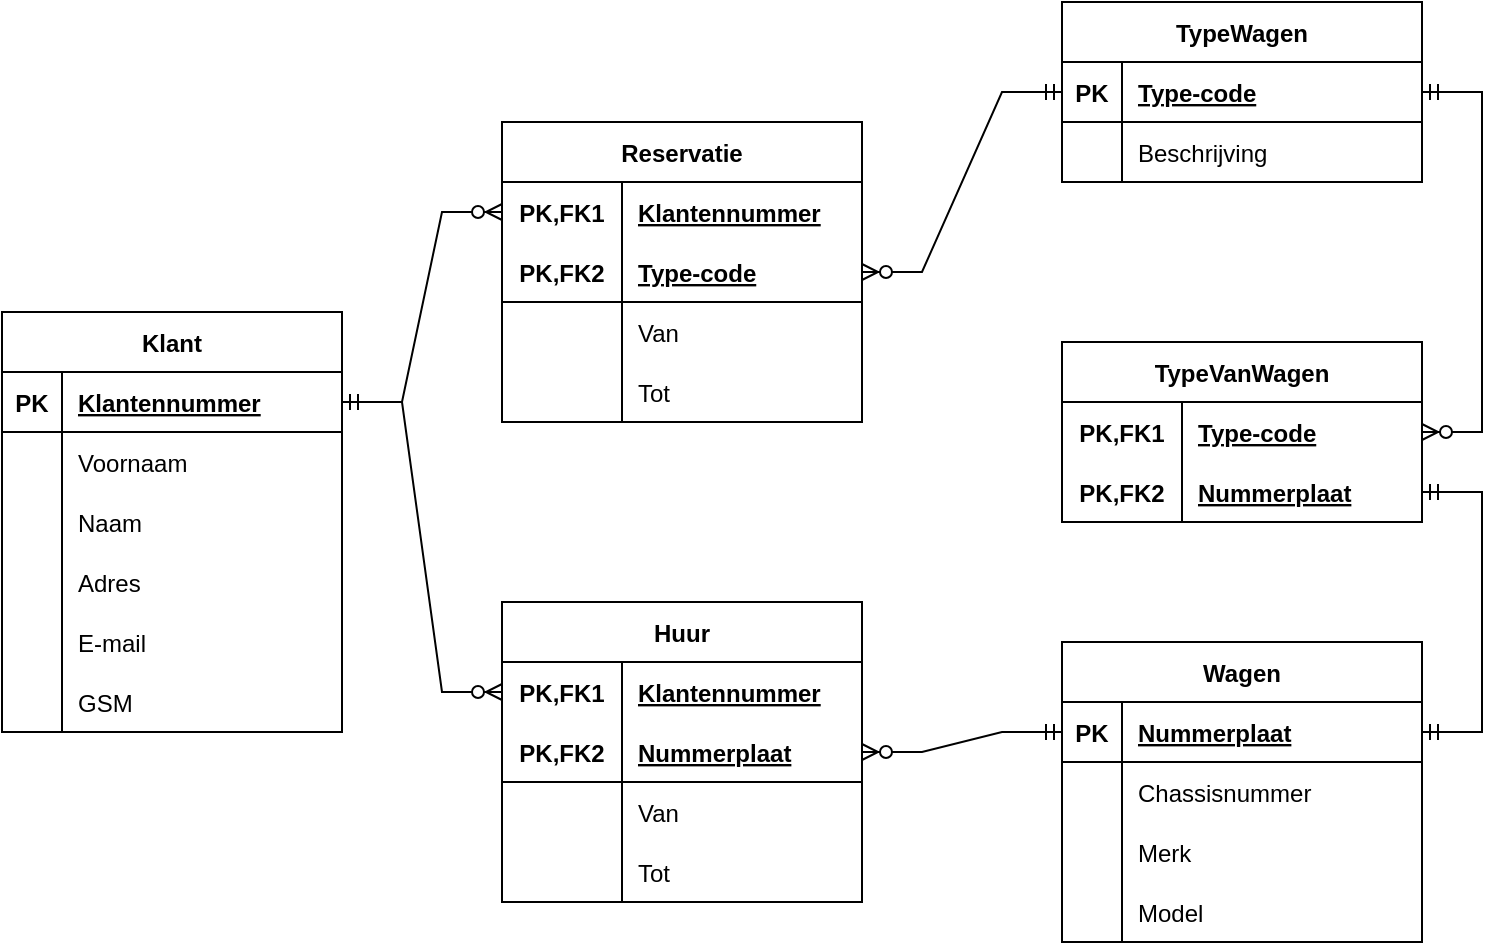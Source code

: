 <mxfile version="20.3.0" type="device" pages="5"><diagram id="oyZ5RmoWGWAZKOssjniQ" name="Pagina-1"><mxGraphModel dx="617" dy="641" grid="1" gridSize="10" guides="1" tooltips="1" connect="1" arrows="1" fold="1" page="1" pageScale="1" pageWidth="827" pageHeight="1169" math="0" shadow="0"><root><mxCell id="0"/><mxCell id="1" parent="0"/><mxCell id="mU6kpqUV1pW6jX-zrpwb-33" value="" style="shape=tableRow;horizontal=0;startSize=0;swimlaneHead=0;swimlaneBody=0;fillColor=none;collapsible=0;dropTarget=0;points=[[0,0.5],[1,0.5]];portConstraint=eastwest;top=0;left=0;right=0;bottom=0;" parent="1" vertex="1"><mxGeometry x="120" y="200" width="180" height="30" as="geometry"/></mxCell><mxCell id="mU6kpqUV1pW6jX-zrpwb-34" value="" style="shape=partialRectangle;connectable=0;fillColor=none;top=0;left=0;bottom=0;right=0;editable=1;overflow=hidden;" parent="mU6kpqUV1pW6jX-zrpwb-33" vertex="1"><mxGeometry width="30" height="30" as="geometry"><mxRectangle width="30" height="30" as="alternateBounds"/></mxGeometry></mxCell><mxCell id="mU6kpqUV1pW6jX-zrpwb-36" value="" style="shape=tableRow;horizontal=0;startSize=0;swimlaneHead=0;swimlaneBody=0;fillColor=none;collapsible=0;dropTarget=0;points=[[0,0.5],[1,0.5]];portConstraint=eastwest;top=0;left=0;right=0;bottom=0;" parent="1" vertex="1"><mxGeometry x="120" y="230" width="180" height="30" as="geometry"/></mxCell><mxCell id="mU6kpqUV1pW6jX-zrpwb-37" value="" style="shape=partialRectangle;connectable=0;fillColor=none;top=0;left=0;bottom=0;right=0;editable=1;overflow=hidden;" parent="mU6kpqUV1pW6jX-zrpwb-36" vertex="1"><mxGeometry x="30" y="10" width="100" height="20" as="geometry"><mxRectangle width="30" height="30" as="alternateBounds"/></mxGeometry></mxCell><mxCell id="mU6kpqUV1pW6jX-zrpwb-62" value="" style="group" parent="1" vertex="1" connectable="0"><mxGeometry x="580" y="80" width="180" height="90" as="geometry"/></mxCell><mxCell id="mU6kpqUV1pW6jX-zrpwb-20" value="TypeWagen" style="shape=table;startSize=30;container=1;collapsible=1;childLayout=tableLayout;fixedRows=1;rowLines=0;fontStyle=1;align=center;resizeLast=1;" parent="mU6kpqUV1pW6jX-zrpwb-62" vertex="1"><mxGeometry width="180" height="90" as="geometry"/></mxCell><mxCell id="mU6kpqUV1pW6jX-zrpwb-21" value="" style="shape=tableRow;horizontal=0;startSize=0;swimlaneHead=0;swimlaneBody=0;fillColor=none;collapsible=0;dropTarget=0;points=[[0,0.5],[1,0.5]];portConstraint=eastwest;top=0;left=0;right=0;bottom=1;" parent="mU6kpqUV1pW6jX-zrpwb-20" vertex="1"><mxGeometry y="30" width="180" height="30" as="geometry"/></mxCell><mxCell id="mU6kpqUV1pW6jX-zrpwb-22" value="PK" style="shape=partialRectangle;connectable=0;fillColor=none;top=0;left=0;bottom=0;right=0;fontStyle=1;overflow=hidden;" parent="mU6kpqUV1pW6jX-zrpwb-21" vertex="1"><mxGeometry width="30" height="30" as="geometry"><mxRectangle width="30" height="30" as="alternateBounds"/></mxGeometry></mxCell><mxCell id="mU6kpqUV1pW6jX-zrpwb-23" value="Type-code" style="shape=partialRectangle;connectable=0;fillColor=none;top=0;left=0;bottom=0;right=0;align=left;spacingLeft=6;fontStyle=5;overflow=hidden;" parent="mU6kpqUV1pW6jX-zrpwb-21" vertex="1"><mxGeometry x="30" width="150" height="30" as="geometry"><mxRectangle width="150" height="30" as="alternateBounds"/></mxGeometry></mxCell><mxCell id="mU6kpqUV1pW6jX-zrpwb-24" value="" style="shape=tableRow;horizontal=0;startSize=0;swimlaneHead=0;swimlaneBody=0;fillColor=none;collapsible=0;dropTarget=0;points=[[0,0.5],[1,0.5]];portConstraint=eastwest;top=0;left=0;right=0;bottom=0;" parent="mU6kpqUV1pW6jX-zrpwb-20" vertex="1"><mxGeometry y="60" width="180" height="30" as="geometry"/></mxCell><mxCell id="mU6kpqUV1pW6jX-zrpwb-25" value="" style="shape=partialRectangle;connectable=0;fillColor=none;top=0;left=0;bottom=0;right=0;editable=1;overflow=hidden;" parent="mU6kpqUV1pW6jX-zrpwb-24" vertex="1"><mxGeometry width="30" height="30" as="geometry"><mxRectangle width="30" height="30" as="alternateBounds"/></mxGeometry></mxCell><mxCell id="mU6kpqUV1pW6jX-zrpwb-26" value="Beschrijving" style="shape=partialRectangle;connectable=0;fillColor=none;top=0;left=0;bottom=0;right=0;align=left;spacingLeft=6;overflow=hidden;" parent="mU6kpqUV1pW6jX-zrpwb-24" vertex="1"><mxGeometry x="30" width="150" height="30" as="geometry"><mxRectangle width="150" height="30" as="alternateBounds"/></mxGeometry></mxCell><mxCell id="mU6kpqUV1pW6jX-zrpwb-39" value="" style="shape=table;startSize=0;container=1;collapsible=1;childLayout=tableLayout;fixedRows=1;rowLines=0;fontStyle=0;align=center;resizeLast=1;strokeColor=none;fillColor=none;collapsible=0;" parent="mU6kpqUV1pW6jX-zrpwb-62" vertex="1"><mxGeometry y="54" width="180" height="30" as="geometry"/></mxCell><mxCell id="mU6kpqUV1pW6jX-zrpwb-40" value="" style="shape=tableRow;horizontal=0;startSize=0;swimlaneHead=0;swimlaneBody=0;fillColor=none;collapsible=0;dropTarget=0;points=[[0,0.5],[1,0.5]];portConstraint=eastwest;top=0;left=0;right=0;bottom=0;" parent="mU6kpqUV1pW6jX-zrpwb-39" vertex="1"><mxGeometry width="180" height="30" as="geometry"/></mxCell><mxCell id="mU6kpqUV1pW6jX-zrpwb-41" value="" style="shape=partialRectangle;connectable=0;fillColor=none;top=0;left=0;bottom=0;right=0;editable=1;overflow=hidden;" parent="mU6kpqUV1pW6jX-zrpwb-40" vertex="1"><mxGeometry width="30" height="30" as="geometry"><mxRectangle width="30" height="30" as="alternateBounds"/></mxGeometry></mxCell><mxCell id="mU6kpqUV1pW6jX-zrpwb-42" value="" style="shape=partialRectangle;connectable=0;fillColor=none;top=0;left=0;bottom=0;right=0;align=left;spacingLeft=6;overflow=hidden;" parent="mU6kpqUV1pW6jX-zrpwb-40" vertex="1"><mxGeometry x="30" width="150" height="30" as="geometry"><mxRectangle width="150" height="30" as="alternateBounds"/></mxGeometry></mxCell><mxCell id="mU6kpqUV1pW6jX-zrpwb-98" value="" style="group" parent="1" vertex="1" connectable="0"><mxGeometry x="580" y="400" width="180" height="150" as="geometry"/></mxCell><mxCell id="mU6kpqUV1pW6jX-zrpwb-99" value="Wagen" style="shape=table;startSize=30;container=1;collapsible=1;childLayout=tableLayout;fixedRows=1;rowLines=0;fontStyle=1;align=center;resizeLast=1;" parent="mU6kpqUV1pW6jX-zrpwb-98" vertex="1"><mxGeometry width="180" height="150" as="geometry"/></mxCell><mxCell id="mU6kpqUV1pW6jX-zrpwb-100" value="" style="shape=tableRow;horizontal=0;startSize=0;swimlaneHead=0;swimlaneBody=0;fillColor=none;collapsible=0;dropTarget=0;points=[[0,0.5],[1,0.5]];portConstraint=eastwest;top=0;left=0;right=0;bottom=1;" parent="mU6kpqUV1pW6jX-zrpwb-99" vertex="1"><mxGeometry y="30" width="180" height="30" as="geometry"/></mxCell><mxCell id="mU6kpqUV1pW6jX-zrpwb-101" value="PK" style="shape=partialRectangle;connectable=0;fillColor=none;top=0;left=0;bottom=0;right=0;fontStyle=1;overflow=hidden;" parent="mU6kpqUV1pW6jX-zrpwb-100" vertex="1"><mxGeometry width="30" height="30" as="geometry"><mxRectangle width="30" height="30" as="alternateBounds"/></mxGeometry></mxCell><mxCell id="mU6kpqUV1pW6jX-zrpwb-102" value="Nummerplaat" style="shape=partialRectangle;connectable=0;fillColor=none;top=0;left=0;bottom=0;right=0;align=left;spacingLeft=6;fontStyle=5;overflow=hidden;" parent="mU6kpqUV1pW6jX-zrpwb-100" vertex="1"><mxGeometry x="30" width="150" height="30" as="geometry"><mxRectangle width="150" height="30" as="alternateBounds"/></mxGeometry></mxCell><mxCell id="mU6kpqUV1pW6jX-zrpwb-103" value="" style="shape=tableRow;horizontal=0;startSize=0;swimlaneHead=0;swimlaneBody=0;fillColor=none;collapsible=0;dropTarget=0;points=[[0,0.5],[1,0.5]];portConstraint=eastwest;top=0;left=0;right=0;bottom=0;" parent="mU6kpqUV1pW6jX-zrpwb-99" vertex="1"><mxGeometry y="60" width="180" height="30" as="geometry"/></mxCell><mxCell id="mU6kpqUV1pW6jX-zrpwb-104" value="" style="shape=partialRectangle;connectable=0;fillColor=none;top=0;left=0;bottom=0;right=0;editable=1;overflow=hidden;" parent="mU6kpqUV1pW6jX-zrpwb-103" vertex="1"><mxGeometry width="30" height="30" as="geometry"><mxRectangle width="30" height="30" as="alternateBounds"/></mxGeometry></mxCell><mxCell id="mU6kpqUV1pW6jX-zrpwb-105" value="Chassisnummer" style="shape=partialRectangle;connectable=0;fillColor=none;top=0;left=0;bottom=0;right=0;align=left;spacingLeft=6;overflow=hidden;" parent="mU6kpqUV1pW6jX-zrpwb-103" vertex="1"><mxGeometry x="30" width="150" height="30" as="geometry"><mxRectangle width="150" height="30" as="alternateBounds"/></mxGeometry></mxCell><mxCell id="mU6kpqUV1pW6jX-zrpwb-106" value="" style="shape=tableRow;horizontal=0;startSize=0;swimlaneHead=0;swimlaneBody=0;fillColor=none;collapsible=0;dropTarget=0;points=[[0,0.5],[1,0.5]];portConstraint=eastwest;top=0;left=0;right=0;bottom=0;" parent="mU6kpqUV1pW6jX-zrpwb-99" vertex="1"><mxGeometry y="90" width="180" height="30" as="geometry"/></mxCell><mxCell id="mU6kpqUV1pW6jX-zrpwb-107" value="" style="shape=partialRectangle;connectable=0;fillColor=none;top=0;left=0;bottom=0;right=0;editable=1;overflow=hidden;" parent="mU6kpqUV1pW6jX-zrpwb-106" vertex="1"><mxGeometry width="30" height="30" as="geometry"><mxRectangle width="30" height="30" as="alternateBounds"/></mxGeometry></mxCell><mxCell id="mU6kpqUV1pW6jX-zrpwb-108" value="Merk" style="shape=partialRectangle;connectable=0;fillColor=none;top=0;left=0;bottom=0;right=0;align=left;spacingLeft=6;overflow=hidden;" parent="mU6kpqUV1pW6jX-zrpwb-106" vertex="1"><mxGeometry x="30" width="150" height="30" as="geometry"><mxRectangle width="150" height="30" as="alternateBounds"/></mxGeometry></mxCell><mxCell id="mU6kpqUV1pW6jX-zrpwb-109" value="" style="shape=tableRow;horizontal=0;startSize=0;swimlaneHead=0;swimlaneBody=0;fillColor=none;collapsible=0;dropTarget=0;points=[[0,0.5],[1,0.5]];portConstraint=eastwest;top=0;left=0;right=0;bottom=0;" parent="mU6kpqUV1pW6jX-zrpwb-99" vertex="1"><mxGeometry y="120" width="180" height="30" as="geometry"/></mxCell><mxCell id="mU6kpqUV1pW6jX-zrpwb-110" value="" style="shape=partialRectangle;connectable=0;fillColor=none;top=0;left=0;bottom=0;right=0;editable=1;overflow=hidden;" parent="mU6kpqUV1pW6jX-zrpwb-109" vertex="1"><mxGeometry width="30" height="30" as="geometry"><mxRectangle width="30" height="30" as="alternateBounds"/></mxGeometry></mxCell><mxCell id="mU6kpqUV1pW6jX-zrpwb-111" value="Model" style="shape=partialRectangle;connectable=0;fillColor=none;top=0;left=0;bottom=0;right=0;align=left;spacingLeft=6;overflow=hidden;" parent="mU6kpqUV1pW6jX-zrpwb-109" vertex="1"><mxGeometry x="30" width="150" height="30" as="geometry"><mxRectangle width="150" height="30" as="alternateBounds"/></mxGeometry></mxCell><mxCell id="mU6kpqUV1pW6jX-zrpwb-120" value="" style="group" parent="1" vertex="1" connectable="0"><mxGeometry x="50" y="235" width="170" height="250" as="geometry"/></mxCell><mxCell id="mU6kpqUV1pW6jX-zrpwb-121" value="Klant" style="shape=table;startSize=30;container=1;collapsible=1;childLayout=tableLayout;fixedRows=1;rowLines=0;fontStyle=1;align=center;resizeLast=1;" parent="mU6kpqUV1pW6jX-zrpwb-120" vertex="1"><mxGeometry width="170" height="210" as="geometry"/></mxCell><mxCell id="mU6kpqUV1pW6jX-zrpwb-122" value="" style="shape=tableRow;horizontal=0;startSize=0;swimlaneHead=0;swimlaneBody=0;fillColor=none;collapsible=0;dropTarget=0;points=[[0,0.5],[1,0.5]];portConstraint=eastwest;top=0;left=0;right=0;bottom=1;" parent="mU6kpqUV1pW6jX-zrpwb-121" vertex="1"><mxGeometry y="30" width="170" height="30" as="geometry"/></mxCell><mxCell id="mU6kpqUV1pW6jX-zrpwb-123" value="PK" style="shape=partialRectangle;connectable=0;fillColor=none;top=0;left=0;bottom=0;right=0;fontStyle=1;overflow=hidden;" parent="mU6kpqUV1pW6jX-zrpwb-122" vertex="1"><mxGeometry width="30" height="30" as="geometry"><mxRectangle width="30" height="30" as="alternateBounds"/></mxGeometry></mxCell><mxCell id="mU6kpqUV1pW6jX-zrpwb-124" value="Klantennummer" style="shape=partialRectangle;connectable=0;fillColor=none;top=0;left=0;bottom=0;right=0;align=left;spacingLeft=6;fontStyle=5;overflow=hidden;" parent="mU6kpqUV1pW6jX-zrpwb-122" vertex="1"><mxGeometry x="30" width="140" height="30" as="geometry"><mxRectangle width="140" height="30" as="alternateBounds"/></mxGeometry></mxCell><mxCell id="mU6kpqUV1pW6jX-zrpwb-125" value="" style="shape=tableRow;horizontal=0;startSize=0;swimlaneHead=0;swimlaneBody=0;fillColor=none;collapsible=0;dropTarget=0;points=[[0,0.5],[1,0.5]];portConstraint=eastwest;top=0;left=0;right=0;bottom=0;" parent="mU6kpqUV1pW6jX-zrpwb-121" vertex="1"><mxGeometry y="60" width="170" height="30" as="geometry"/></mxCell><mxCell id="mU6kpqUV1pW6jX-zrpwb-126" value="" style="shape=partialRectangle;connectable=0;fillColor=none;top=0;left=0;bottom=0;right=0;editable=1;overflow=hidden;" parent="mU6kpqUV1pW6jX-zrpwb-125" vertex="1"><mxGeometry width="30" height="30" as="geometry"><mxRectangle width="30" height="30" as="alternateBounds"/></mxGeometry></mxCell><mxCell id="mU6kpqUV1pW6jX-zrpwb-127" value="Voornaam" style="shape=partialRectangle;connectable=0;fillColor=none;top=0;left=0;bottom=0;right=0;align=left;spacingLeft=6;overflow=hidden;" parent="mU6kpqUV1pW6jX-zrpwb-125" vertex="1"><mxGeometry x="30" width="140" height="30" as="geometry"><mxRectangle width="140" height="30" as="alternateBounds"/></mxGeometry></mxCell><mxCell id="mU6kpqUV1pW6jX-zrpwb-128" value="" style="shape=tableRow;horizontal=0;startSize=0;swimlaneHead=0;swimlaneBody=0;fillColor=none;collapsible=0;dropTarget=0;points=[[0,0.5],[1,0.5]];portConstraint=eastwest;top=0;left=0;right=0;bottom=0;" parent="mU6kpqUV1pW6jX-zrpwb-121" vertex="1"><mxGeometry y="90" width="170" height="30" as="geometry"/></mxCell><mxCell id="mU6kpqUV1pW6jX-zrpwb-129" value="" style="shape=partialRectangle;connectable=0;fillColor=none;top=0;left=0;bottom=0;right=0;editable=1;overflow=hidden;" parent="mU6kpqUV1pW6jX-zrpwb-128" vertex="1"><mxGeometry width="30" height="30" as="geometry"><mxRectangle width="30" height="30" as="alternateBounds"/></mxGeometry></mxCell><mxCell id="mU6kpqUV1pW6jX-zrpwb-130" value="Naam" style="shape=partialRectangle;connectable=0;fillColor=none;top=0;left=0;bottom=0;right=0;align=left;spacingLeft=6;overflow=hidden;" parent="mU6kpqUV1pW6jX-zrpwb-128" vertex="1"><mxGeometry x="30" width="140" height="30" as="geometry"><mxRectangle width="140" height="30" as="alternateBounds"/></mxGeometry></mxCell><mxCell id="mU6kpqUV1pW6jX-zrpwb-131" value="" style="shape=tableRow;horizontal=0;startSize=0;swimlaneHead=0;swimlaneBody=0;fillColor=none;collapsible=0;dropTarget=0;points=[[0,0.5],[1,0.5]];portConstraint=eastwest;top=0;left=0;right=0;bottom=0;" parent="mU6kpqUV1pW6jX-zrpwb-121" vertex="1"><mxGeometry y="120" width="170" height="30" as="geometry"/></mxCell><mxCell id="mU6kpqUV1pW6jX-zrpwb-132" value="" style="shape=partialRectangle;connectable=0;fillColor=none;top=0;left=0;bottom=0;right=0;editable=1;overflow=hidden;" parent="mU6kpqUV1pW6jX-zrpwb-131" vertex="1"><mxGeometry width="30" height="30" as="geometry"><mxRectangle width="30" height="30" as="alternateBounds"/></mxGeometry></mxCell><mxCell id="mU6kpqUV1pW6jX-zrpwb-133" value="Adres" style="shape=partialRectangle;connectable=0;fillColor=none;top=0;left=0;bottom=0;right=0;align=left;spacingLeft=6;overflow=hidden;" parent="mU6kpqUV1pW6jX-zrpwb-131" vertex="1"><mxGeometry x="30" width="140" height="30" as="geometry"><mxRectangle width="140" height="30" as="alternateBounds"/></mxGeometry></mxCell><mxCell id="mU6kpqUV1pW6jX-zrpwb-135" value="" style="shape=tableRow;horizontal=0;startSize=0;swimlaneHead=0;swimlaneBody=0;fillColor=none;collapsible=0;dropTarget=0;points=[[0,0.5],[1,0.5]];portConstraint=eastwest;top=0;left=0;right=0;bottom=0;" parent="mU6kpqUV1pW6jX-zrpwb-121" vertex="1"><mxGeometry y="150" width="170" height="30" as="geometry"/></mxCell><mxCell id="mU6kpqUV1pW6jX-zrpwb-136" value="" style="shape=partialRectangle;connectable=0;fillColor=none;top=0;left=0;bottom=0;right=0;editable=1;overflow=hidden;" parent="mU6kpqUV1pW6jX-zrpwb-135" vertex="1"><mxGeometry width="30" height="30" as="geometry"><mxRectangle width="30" height="30" as="alternateBounds"/></mxGeometry></mxCell><mxCell id="mU6kpqUV1pW6jX-zrpwb-137" value="E-mail" style="shape=partialRectangle;connectable=0;fillColor=none;top=0;left=0;bottom=0;right=0;align=left;spacingLeft=6;overflow=hidden;" parent="mU6kpqUV1pW6jX-zrpwb-135" vertex="1"><mxGeometry x="30" width="140" height="30" as="geometry"><mxRectangle width="140" height="30" as="alternateBounds"/></mxGeometry></mxCell><mxCell id="mU6kpqUV1pW6jX-zrpwb-139" value="" style="shape=tableRow;horizontal=0;startSize=0;swimlaneHead=0;swimlaneBody=0;fillColor=none;collapsible=0;dropTarget=0;points=[[0,0.5],[1,0.5]];portConstraint=eastwest;top=0;left=0;right=0;bottom=0;" parent="mU6kpqUV1pW6jX-zrpwb-121" vertex="1"><mxGeometry y="180" width="170" height="30" as="geometry"/></mxCell><mxCell id="mU6kpqUV1pW6jX-zrpwb-140" value="" style="shape=partialRectangle;connectable=0;fillColor=none;top=0;left=0;bottom=0;right=0;editable=1;overflow=hidden;" parent="mU6kpqUV1pW6jX-zrpwb-139" vertex="1"><mxGeometry width="30" height="30" as="geometry"><mxRectangle width="30" height="30" as="alternateBounds"/></mxGeometry></mxCell><mxCell id="mU6kpqUV1pW6jX-zrpwb-141" value="GSM" style="shape=partialRectangle;connectable=0;fillColor=none;top=0;left=0;bottom=0;right=0;align=left;spacingLeft=6;overflow=hidden;" parent="mU6kpqUV1pW6jX-zrpwb-139" vertex="1"><mxGeometry x="30" width="140" height="30" as="geometry"><mxRectangle width="140" height="30" as="alternateBounds"/></mxGeometry></mxCell><mxCell id="mU6kpqUV1pW6jX-zrpwb-150" value="Reservatie" style="shape=table;startSize=30;container=1;collapsible=1;childLayout=tableLayout;fixedRows=1;rowLines=0;fontStyle=1;align=center;resizeLast=1;" parent="1" vertex="1"><mxGeometry x="300" y="140" width="180" height="150" as="geometry"/></mxCell><mxCell id="mU6kpqUV1pW6jX-zrpwb-151" value="" style="shape=tableRow;horizontal=0;startSize=0;swimlaneHead=0;swimlaneBody=0;fillColor=none;collapsible=0;dropTarget=0;points=[[0,0.5],[1,0.5]];portConstraint=eastwest;top=0;left=0;right=0;bottom=0;" parent="mU6kpqUV1pW6jX-zrpwb-150" vertex="1"><mxGeometry y="30" width="180" height="30" as="geometry"/></mxCell><mxCell id="mU6kpqUV1pW6jX-zrpwb-152" value="PK,FK1" style="shape=partialRectangle;connectable=0;fillColor=none;top=0;left=0;bottom=0;right=0;fontStyle=1;overflow=hidden;" parent="mU6kpqUV1pW6jX-zrpwb-151" vertex="1"><mxGeometry width="60" height="30" as="geometry"><mxRectangle width="60" height="30" as="alternateBounds"/></mxGeometry></mxCell><mxCell id="mU6kpqUV1pW6jX-zrpwb-153" value="Klantennummer" style="shape=partialRectangle;connectable=0;fillColor=none;top=0;left=0;bottom=0;right=0;align=left;spacingLeft=6;fontStyle=5;overflow=hidden;" parent="mU6kpqUV1pW6jX-zrpwb-151" vertex="1"><mxGeometry x="60" width="120" height="30" as="geometry"><mxRectangle width="120" height="30" as="alternateBounds"/></mxGeometry></mxCell><mxCell id="mU6kpqUV1pW6jX-zrpwb-154" value="" style="shape=tableRow;horizontal=0;startSize=0;swimlaneHead=0;swimlaneBody=0;fillColor=none;collapsible=0;dropTarget=0;points=[[0,0.5],[1,0.5]];portConstraint=eastwest;top=0;left=0;right=0;bottom=1;" parent="mU6kpqUV1pW6jX-zrpwb-150" vertex="1"><mxGeometry y="60" width="180" height="30" as="geometry"/></mxCell><mxCell id="mU6kpqUV1pW6jX-zrpwb-155" value="PK,FK2" style="shape=partialRectangle;connectable=0;fillColor=none;top=0;left=0;bottom=0;right=0;fontStyle=1;overflow=hidden;" parent="mU6kpqUV1pW6jX-zrpwb-154" vertex="1"><mxGeometry width="60" height="30" as="geometry"><mxRectangle width="60" height="30" as="alternateBounds"/></mxGeometry></mxCell><mxCell id="mU6kpqUV1pW6jX-zrpwb-156" value="Type-code" style="shape=partialRectangle;connectable=0;fillColor=none;top=0;left=0;bottom=0;right=0;align=left;spacingLeft=6;fontStyle=5;overflow=hidden;" parent="mU6kpqUV1pW6jX-zrpwb-154" vertex="1"><mxGeometry x="60" width="120" height="30" as="geometry"><mxRectangle width="120" height="30" as="alternateBounds"/></mxGeometry></mxCell><mxCell id="mU6kpqUV1pW6jX-zrpwb-157" value="" style="shape=tableRow;horizontal=0;startSize=0;swimlaneHead=0;swimlaneBody=0;fillColor=none;collapsible=0;dropTarget=0;points=[[0,0.5],[1,0.5]];portConstraint=eastwest;top=0;left=0;right=0;bottom=0;" parent="mU6kpqUV1pW6jX-zrpwb-150" vertex="1"><mxGeometry y="90" width="180" height="30" as="geometry"/></mxCell><mxCell id="mU6kpqUV1pW6jX-zrpwb-158" value="" style="shape=partialRectangle;connectable=0;fillColor=none;top=0;left=0;bottom=0;right=0;editable=1;overflow=hidden;" parent="mU6kpqUV1pW6jX-zrpwb-157" vertex="1"><mxGeometry width="60" height="30" as="geometry"><mxRectangle width="60" height="30" as="alternateBounds"/></mxGeometry></mxCell><mxCell id="mU6kpqUV1pW6jX-zrpwb-159" value="Van" style="shape=partialRectangle;connectable=0;fillColor=none;top=0;left=0;bottom=0;right=0;align=left;spacingLeft=6;overflow=hidden;" parent="mU6kpqUV1pW6jX-zrpwb-157" vertex="1"><mxGeometry x="60" width="120" height="30" as="geometry"><mxRectangle width="120" height="30" as="alternateBounds"/></mxGeometry></mxCell><mxCell id="mU6kpqUV1pW6jX-zrpwb-160" value="" style="shape=tableRow;horizontal=0;startSize=0;swimlaneHead=0;swimlaneBody=0;fillColor=none;collapsible=0;dropTarget=0;points=[[0,0.5],[1,0.5]];portConstraint=eastwest;top=0;left=0;right=0;bottom=0;" parent="mU6kpqUV1pW6jX-zrpwb-150" vertex="1"><mxGeometry y="120" width="180" height="30" as="geometry"/></mxCell><mxCell id="mU6kpqUV1pW6jX-zrpwb-161" value="" style="shape=partialRectangle;connectable=0;fillColor=none;top=0;left=0;bottom=0;right=0;editable=1;overflow=hidden;" parent="mU6kpqUV1pW6jX-zrpwb-160" vertex="1"><mxGeometry width="60" height="30" as="geometry"><mxRectangle width="60" height="30" as="alternateBounds"/></mxGeometry></mxCell><mxCell id="mU6kpqUV1pW6jX-zrpwb-162" value="Tot" style="shape=partialRectangle;connectable=0;fillColor=none;top=0;left=0;bottom=0;right=0;align=left;spacingLeft=6;overflow=hidden;" parent="mU6kpqUV1pW6jX-zrpwb-160" vertex="1"><mxGeometry x="60" width="120" height="30" as="geometry"><mxRectangle width="120" height="30" as="alternateBounds"/></mxGeometry></mxCell><mxCell id="mU6kpqUV1pW6jX-zrpwb-163" value="Huur" style="shape=table;startSize=30;container=1;collapsible=1;childLayout=tableLayout;fixedRows=1;rowLines=0;fontStyle=1;align=center;resizeLast=1;" parent="1" vertex="1"><mxGeometry x="300" y="380" width="180" height="150" as="geometry"/></mxCell><mxCell id="mU6kpqUV1pW6jX-zrpwb-164" value="" style="shape=tableRow;horizontal=0;startSize=0;swimlaneHead=0;swimlaneBody=0;fillColor=none;collapsible=0;dropTarget=0;points=[[0,0.5],[1,0.5]];portConstraint=eastwest;top=0;left=0;right=0;bottom=0;" parent="mU6kpqUV1pW6jX-zrpwb-163" vertex="1"><mxGeometry y="30" width="180" height="30" as="geometry"/></mxCell><mxCell id="mU6kpqUV1pW6jX-zrpwb-165" value="PK,FK1" style="shape=partialRectangle;connectable=0;fillColor=none;top=0;left=0;bottom=0;right=0;fontStyle=1;overflow=hidden;" parent="mU6kpqUV1pW6jX-zrpwb-164" vertex="1"><mxGeometry width="60" height="30" as="geometry"><mxRectangle width="60" height="30" as="alternateBounds"/></mxGeometry></mxCell><mxCell id="mU6kpqUV1pW6jX-zrpwb-166" value="Klantennummer" style="shape=partialRectangle;connectable=0;fillColor=none;top=0;left=0;bottom=0;right=0;align=left;spacingLeft=6;fontStyle=5;overflow=hidden;" parent="mU6kpqUV1pW6jX-zrpwb-164" vertex="1"><mxGeometry x="60" width="120" height="30" as="geometry"><mxRectangle width="120" height="30" as="alternateBounds"/></mxGeometry></mxCell><mxCell id="mU6kpqUV1pW6jX-zrpwb-167" value="" style="shape=tableRow;horizontal=0;startSize=0;swimlaneHead=0;swimlaneBody=0;fillColor=none;collapsible=0;dropTarget=0;points=[[0,0.5],[1,0.5]];portConstraint=eastwest;top=0;left=0;right=0;bottom=1;" parent="mU6kpqUV1pW6jX-zrpwb-163" vertex="1"><mxGeometry y="60" width="180" height="30" as="geometry"/></mxCell><mxCell id="mU6kpqUV1pW6jX-zrpwb-168" value="PK,FK2" style="shape=partialRectangle;connectable=0;fillColor=none;top=0;left=0;bottom=0;right=0;fontStyle=1;overflow=hidden;" parent="mU6kpqUV1pW6jX-zrpwb-167" vertex="1"><mxGeometry width="60" height="30" as="geometry"><mxRectangle width="60" height="30" as="alternateBounds"/></mxGeometry></mxCell><mxCell id="mU6kpqUV1pW6jX-zrpwb-169" value="Nummerplaat" style="shape=partialRectangle;connectable=0;fillColor=none;top=0;left=0;bottom=0;right=0;align=left;spacingLeft=6;fontStyle=5;overflow=hidden;" parent="mU6kpqUV1pW6jX-zrpwb-167" vertex="1"><mxGeometry x="60" width="120" height="30" as="geometry"><mxRectangle width="120" height="30" as="alternateBounds"/></mxGeometry></mxCell><mxCell id="mU6kpqUV1pW6jX-zrpwb-170" value="" style="shape=tableRow;horizontal=0;startSize=0;swimlaneHead=0;swimlaneBody=0;fillColor=none;collapsible=0;dropTarget=0;points=[[0,0.5],[1,0.5]];portConstraint=eastwest;top=0;left=0;right=0;bottom=0;" parent="mU6kpqUV1pW6jX-zrpwb-163" vertex="1"><mxGeometry y="90" width="180" height="30" as="geometry"/></mxCell><mxCell id="mU6kpqUV1pW6jX-zrpwb-171" value="" style="shape=partialRectangle;connectable=0;fillColor=none;top=0;left=0;bottom=0;right=0;editable=1;overflow=hidden;" parent="mU6kpqUV1pW6jX-zrpwb-170" vertex="1"><mxGeometry width="60" height="30" as="geometry"><mxRectangle width="60" height="30" as="alternateBounds"/></mxGeometry></mxCell><mxCell id="mU6kpqUV1pW6jX-zrpwb-172" value="Van" style="shape=partialRectangle;connectable=0;fillColor=none;top=0;left=0;bottom=0;right=0;align=left;spacingLeft=6;overflow=hidden;" parent="mU6kpqUV1pW6jX-zrpwb-170" vertex="1"><mxGeometry x="60" width="120" height="30" as="geometry"><mxRectangle width="120" height="30" as="alternateBounds"/></mxGeometry></mxCell><mxCell id="mU6kpqUV1pW6jX-zrpwb-173" value="" style="shape=tableRow;horizontal=0;startSize=0;swimlaneHead=0;swimlaneBody=0;fillColor=none;collapsible=0;dropTarget=0;points=[[0,0.5],[1,0.5]];portConstraint=eastwest;top=0;left=0;right=0;bottom=0;" parent="mU6kpqUV1pW6jX-zrpwb-163" vertex="1"><mxGeometry y="120" width="180" height="30" as="geometry"/></mxCell><mxCell id="mU6kpqUV1pW6jX-zrpwb-174" value="" style="shape=partialRectangle;connectable=0;fillColor=none;top=0;left=0;bottom=0;right=0;editable=1;overflow=hidden;" parent="mU6kpqUV1pW6jX-zrpwb-173" vertex="1"><mxGeometry width="60" height="30" as="geometry"><mxRectangle width="60" height="30" as="alternateBounds"/></mxGeometry></mxCell><mxCell id="mU6kpqUV1pW6jX-zrpwb-175" value="Tot" style="shape=partialRectangle;connectable=0;fillColor=none;top=0;left=0;bottom=0;right=0;align=left;spacingLeft=6;overflow=hidden;" parent="mU6kpqUV1pW6jX-zrpwb-173" vertex="1"><mxGeometry x="60" width="120" height="30" as="geometry"><mxRectangle width="120" height="30" as="alternateBounds"/></mxGeometry></mxCell><mxCell id="mU6kpqUV1pW6jX-zrpwb-176" value="TypeVanWagen" style="shape=table;startSize=30;container=1;collapsible=1;childLayout=tableLayout;fixedRows=1;rowLines=0;fontStyle=1;align=center;resizeLast=1;" parent="1" vertex="1"><mxGeometry x="580" y="250" width="180" height="90" as="geometry"/></mxCell><mxCell id="mU6kpqUV1pW6jX-zrpwb-177" value="" style="shape=tableRow;horizontal=0;startSize=0;swimlaneHead=0;swimlaneBody=0;fillColor=none;collapsible=0;dropTarget=0;points=[[0,0.5],[1,0.5]];portConstraint=eastwest;top=0;left=0;right=0;bottom=0;" parent="mU6kpqUV1pW6jX-zrpwb-176" vertex="1"><mxGeometry y="30" width="180" height="30" as="geometry"/></mxCell><mxCell id="mU6kpqUV1pW6jX-zrpwb-178" value="PK,FK1" style="shape=partialRectangle;connectable=0;fillColor=none;top=0;left=0;bottom=0;right=0;fontStyle=1;overflow=hidden;" parent="mU6kpqUV1pW6jX-zrpwb-177" vertex="1"><mxGeometry width="60" height="30" as="geometry"><mxRectangle width="60" height="30" as="alternateBounds"/></mxGeometry></mxCell><mxCell id="mU6kpqUV1pW6jX-zrpwb-179" value="Type-code" style="shape=partialRectangle;connectable=0;fillColor=none;top=0;left=0;bottom=0;right=0;align=left;spacingLeft=6;fontStyle=5;overflow=hidden;" parent="mU6kpqUV1pW6jX-zrpwb-177" vertex="1"><mxGeometry x="60" width="120" height="30" as="geometry"><mxRectangle width="120" height="30" as="alternateBounds"/></mxGeometry></mxCell><mxCell id="mU6kpqUV1pW6jX-zrpwb-180" value="" style="shape=tableRow;horizontal=0;startSize=0;swimlaneHead=0;swimlaneBody=0;fillColor=none;collapsible=0;dropTarget=0;points=[[0,0.5],[1,0.5]];portConstraint=eastwest;top=0;left=0;right=0;bottom=1;" parent="mU6kpqUV1pW6jX-zrpwb-176" vertex="1"><mxGeometry y="60" width="180" height="30" as="geometry"/></mxCell><mxCell id="mU6kpqUV1pW6jX-zrpwb-181" value="PK,FK2" style="shape=partialRectangle;connectable=0;fillColor=none;top=0;left=0;bottom=0;right=0;fontStyle=1;overflow=hidden;" parent="mU6kpqUV1pW6jX-zrpwb-180" vertex="1"><mxGeometry width="60" height="30" as="geometry"><mxRectangle width="60" height="30" as="alternateBounds"/></mxGeometry></mxCell><mxCell id="mU6kpqUV1pW6jX-zrpwb-182" value="Nummerplaat" style="shape=partialRectangle;connectable=0;fillColor=none;top=0;left=0;bottom=0;right=0;align=left;spacingLeft=6;fontStyle=5;overflow=hidden;" parent="mU6kpqUV1pW6jX-zrpwb-180" vertex="1"><mxGeometry x="60" width="120" height="30" as="geometry"><mxRectangle width="120" height="30" as="alternateBounds"/></mxGeometry></mxCell><mxCell id="mU6kpqUV1pW6jX-zrpwb-189" value="" style="edgeStyle=entityRelationEdgeStyle;fontSize=12;html=1;endArrow=ERzeroToMany;startArrow=ERmandOne;rounded=0;entryX=0;entryY=0.5;entryDx=0;entryDy=0;" parent="1" source="mU6kpqUV1pW6jX-zrpwb-122" target="mU6kpqUV1pW6jX-zrpwb-151" edge="1"><mxGeometry width="100" height="100" relative="1" as="geometry"><mxPoint x="380" y="320" as="sourcePoint"/><mxPoint x="480" y="220" as="targetPoint"/></mxGeometry></mxCell><mxCell id="mU6kpqUV1pW6jX-zrpwb-190" value="" style="edgeStyle=entityRelationEdgeStyle;fontSize=12;html=1;endArrow=ERzeroToMany;startArrow=ERmandOne;rounded=0;entryX=0;entryY=0.5;entryDx=0;entryDy=0;" parent="1" source="mU6kpqUV1pW6jX-zrpwb-122" target="mU6kpqUV1pW6jX-zrpwb-164" edge="1"><mxGeometry width="100" height="100" relative="1" as="geometry"><mxPoint x="230" y="290" as="sourcePoint"/><mxPoint x="310" y="195" as="targetPoint"/></mxGeometry></mxCell><mxCell id="mU6kpqUV1pW6jX-zrpwb-191" value="" style="edgeStyle=entityRelationEdgeStyle;fontSize=12;html=1;endArrow=ERzeroToMany;startArrow=ERmandOne;rounded=0;exitX=0;exitY=0.5;exitDx=0;exitDy=0;entryX=1;entryY=0.5;entryDx=0;entryDy=0;" parent="1" source="mU6kpqUV1pW6jX-zrpwb-21" target="mU6kpqUV1pW6jX-zrpwb-154" edge="1"><mxGeometry width="100" height="100" relative="1" as="geometry"><mxPoint x="230" y="290" as="sourcePoint"/><mxPoint x="310" y="435" as="targetPoint"/></mxGeometry></mxCell><mxCell id="mU6kpqUV1pW6jX-zrpwb-192" value="" style="edgeStyle=entityRelationEdgeStyle;fontSize=12;html=1;endArrow=ERzeroToMany;startArrow=ERmandOne;rounded=0;exitX=0;exitY=0.5;exitDx=0;exitDy=0;entryX=1;entryY=0.5;entryDx=0;entryDy=0;" parent="1" source="mU6kpqUV1pW6jX-zrpwb-100" target="mU6kpqUV1pW6jX-zrpwb-167" edge="1"><mxGeometry width="100" height="100" relative="1" as="geometry"><mxPoint x="590" y="135" as="sourcePoint"/><mxPoint x="490" y="225" as="targetPoint"/></mxGeometry></mxCell><mxCell id="mU6kpqUV1pW6jX-zrpwb-193" value="" style="edgeStyle=entityRelationEdgeStyle;fontSize=12;html=1;endArrow=ERzeroToMany;startArrow=ERmandOne;rounded=0;entryX=1;entryY=0.5;entryDx=0;entryDy=0;" parent="1" source="mU6kpqUV1pW6jX-zrpwb-21" target="mU6kpqUV1pW6jX-zrpwb-177" edge="1"><mxGeometry width="100" height="100" relative="1" as="geometry"><mxPoint x="600" y="145" as="sourcePoint"/><mxPoint x="500" y="235" as="targetPoint"/></mxGeometry></mxCell><mxCell id="mU6kpqUV1pW6jX-zrpwb-195" value="" style="edgeStyle=entityRelationEdgeStyle;fontSize=12;html=1;endArrow=ERmandOne;startArrow=ERmandOne;rounded=0;" parent="1" source="mU6kpqUV1pW6jX-zrpwb-100" target="mU6kpqUV1pW6jX-zrpwb-180" edge="1"><mxGeometry width="100" height="100" relative="1" as="geometry"><mxPoint x="640" y="400" as="sourcePoint"/><mxPoint x="740" y="300" as="targetPoint"/></mxGeometry></mxCell></root></mxGraphModel></diagram><diagram id="X_tkp6WSWH9dm0s7nBpq" name="Pagina-2"><mxGraphModel dx="1444" dy="641" grid="1" gridSize="10" guides="1" tooltips="1" connect="1" arrows="1" fold="1" page="1" pageScale="1" pageWidth="827" pageHeight="1169" math="0" shadow="0"><root><mxCell id="0"/><mxCell id="1" parent="0"/><mxCell id="sep11RiA4RGddzMC1OHb-1" value="" style="group" parent="1" vertex="1" connectable="0"><mxGeometry x="240" y="320" width="170" height="215" as="geometry"/></mxCell><mxCell id="sep11RiA4RGddzMC1OHb-2" value="Lid bib" style="shape=table;startSize=30;container=1;collapsible=1;childLayout=tableLayout;fixedRows=1;rowLines=0;fontStyle=1;align=center;resizeLast=1;" parent="sep11RiA4RGddzMC1OHb-1" vertex="1"><mxGeometry width="170" height="210" as="geometry"/></mxCell><mxCell id="sep11RiA4RGddzMC1OHb-3" value="" style="shape=tableRow;horizontal=0;startSize=0;swimlaneHead=0;swimlaneBody=0;fillColor=none;collapsible=0;dropTarget=0;points=[[0,0.5],[1,0.5]];portConstraint=eastwest;top=0;left=0;right=0;bottom=1;" parent="sep11RiA4RGddzMC1OHb-2" vertex="1"><mxGeometry y="30" width="170" height="30" as="geometry"/></mxCell><mxCell id="sep11RiA4RGddzMC1OHb-4" value="PK" style="shape=partialRectangle;connectable=0;fillColor=none;top=0;left=0;bottom=0;right=0;fontStyle=1;overflow=hidden;" parent="sep11RiA4RGddzMC1OHb-3" vertex="1"><mxGeometry width="30" height="30" as="geometry"><mxRectangle width="30" height="30" as="alternateBounds"/></mxGeometry></mxCell><mxCell id="sep11RiA4RGddzMC1OHb-5" value="Lidnummer" style="shape=partialRectangle;connectable=0;fillColor=none;top=0;left=0;bottom=0;right=0;align=left;spacingLeft=6;fontStyle=5;overflow=hidden;" parent="sep11RiA4RGddzMC1OHb-3" vertex="1"><mxGeometry x="30" width="140" height="30" as="geometry"><mxRectangle width="140" height="30" as="alternateBounds"/></mxGeometry></mxCell><mxCell id="sep11RiA4RGddzMC1OHb-6" value="" style="shape=tableRow;horizontal=0;startSize=0;swimlaneHead=0;swimlaneBody=0;fillColor=none;collapsible=0;dropTarget=0;points=[[0,0.5],[1,0.5]];portConstraint=eastwest;top=0;left=0;right=0;bottom=0;" parent="sep11RiA4RGddzMC1OHb-2" vertex="1"><mxGeometry y="60" width="170" height="30" as="geometry"/></mxCell><mxCell id="sep11RiA4RGddzMC1OHb-7" value="" style="shape=partialRectangle;connectable=0;fillColor=none;top=0;left=0;bottom=0;right=0;editable=1;overflow=hidden;" parent="sep11RiA4RGddzMC1OHb-6" vertex="1"><mxGeometry width="30" height="30" as="geometry"><mxRectangle width="30" height="30" as="alternateBounds"/></mxGeometry></mxCell><mxCell id="sep11RiA4RGddzMC1OHb-8" value="Voornaam" style="shape=partialRectangle;connectable=0;fillColor=none;top=0;left=0;bottom=0;right=0;align=left;spacingLeft=6;overflow=hidden;" parent="sep11RiA4RGddzMC1OHb-6" vertex="1"><mxGeometry x="30" width="140" height="30" as="geometry"><mxRectangle width="140" height="30" as="alternateBounds"/></mxGeometry></mxCell><mxCell id="sep11RiA4RGddzMC1OHb-9" value="" style="shape=tableRow;horizontal=0;startSize=0;swimlaneHead=0;swimlaneBody=0;fillColor=none;collapsible=0;dropTarget=0;points=[[0,0.5],[1,0.5]];portConstraint=eastwest;top=0;left=0;right=0;bottom=0;" parent="sep11RiA4RGddzMC1OHb-2" vertex="1"><mxGeometry y="90" width="170" height="30" as="geometry"/></mxCell><mxCell id="sep11RiA4RGddzMC1OHb-10" value="" style="shape=partialRectangle;connectable=0;fillColor=none;top=0;left=0;bottom=0;right=0;editable=1;overflow=hidden;" parent="sep11RiA4RGddzMC1OHb-9" vertex="1"><mxGeometry width="30" height="30" as="geometry"><mxRectangle width="30" height="30" as="alternateBounds"/></mxGeometry></mxCell><mxCell id="sep11RiA4RGddzMC1OHb-11" value="Naam" style="shape=partialRectangle;connectable=0;fillColor=none;top=0;left=0;bottom=0;right=0;align=left;spacingLeft=6;overflow=hidden;" parent="sep11RiA4RGddzMC1OHb-9" vertex="1"><mxGeometry x="30" width="140" height="30" as="geometry"><mxRectangle width="140" height="30" as="alternateBounds"/></mxGeometry></mxCell><mxCell id="sep11RiA4RGddzMC1OHb-12" value="" style="shape=tableRow;horizontal=0;startSize=0;swimlaneHead=0;swimlaneBody=0;fillColor=none;collapsible=0;dropTarget=0;points=[[0,0.5],[1,0.5]];portConstraint=eastwest;top=0;left=0;right=0;bottom=0;" parent="sep11RiA4RGddzMC1OHb-2" vertex="1"><mxGeometry y="120" width="170" height="30" as="geometry"/></mxCell><mxCell id="sep11RiA4RGddzMC1OHb-13" value="" style="shape=partialRectangle;connectable=0;fillColor=none;top=0;left=0;bottom=0;right=0;editable=1;overflow=hidden;" parent="sep11RiA4RGddzMC1OHb-12" vertex="1"><mxGeometry width="30" height="30" as="geometry"><mxRectangle width="30" height="30" as="alternateBounds"/></mxGeometry></mxCell><mxCell id="sep11RiA4RGddzMC1OHb-14" value="Adres" style="shape=partialRectangle;connectable=0;fillColor=none;top=0;left=0;bottom=0;right=0;align=left;spacingLeft=6;overflow=hidden;" parent="sep11RiA4RGddzMC1OHb-12" vertex="1"><mxGeometry x="30" width="140" height="30" as="geometry"><mxRectangle width="140" height="30" as="alternateBounds"/></mxGeometry></mxCell><mxCell id="sep11RiA4RGddzMC1OHb-24" value="" style="shape=tableRow;horizontal=0;startSize=0;swimlaneHead=0;swimlaneBody=0;fillColor=none;collapsible=0;dropTarget=0;points=[[0,0.5],[1,0.5]];portConstraint=eastwest;top=0;left=0;right=0;bottom=0;" parent="sep11RiA4RGddzMC1OHb-2" vertex="1"><mxGeometry y="150" width="170" height="30" as="geometry"/></mxCell><mxCell id="sep11RiA4RGddzMC1OHb-25" value="" style="shape=partialRectangle;connectable=0;fillColor=none;top=0;left=0;bottom=0;right=0;editable=1;overflow=hidden;" parent="sep11RiA4RGddzMC1OHb-24" vertex="1"><mxGeometry width="30" height="30" as="geometry"><mxRectangle width="30" height="30" as="alternateBounds"/></mxGeometry></mxCell><mxCell id="sep11RiA4RGddzMC1OHb-26" value="GSM" style="shape=partialRectangle;connectable=0;fillColor=none;top=0;left=0;bottom=0;right=0;align=left;spacingLeft=6;overflow=hidden;" parent="sep11RiA4RGddzMC1OHb-24" vertex="1"><mxGeometry x="30" width="140" height="30" as="geometry"><mxRectangle width="140" height="30" as="alternateBounds"/></mxGeometry></mxCell><mxCell id="sep11RiA4RGddzMC1OHb-16" value="" style="shape=tableRow;horizontal=0;startSize=0;swimlaneHead=0;swimlaneBody=0;fillColor=none;collapsible=0;dropTarget=0;points=[[0,0.5],[1,0.5]];portConstraint=eastwest;top=0;left=0;right=0;bottom=0;" parent="sep11RiA4RGddzMC1OHb-2" vertex="1"><mxGeometry y="180" width="170" height="30" as="geometry"/></mxCell><mxCell id="sep11RiA4RGddzMC1OHb-17" value="" style="shape=partialRectangle;connectable=0;fillColor=none;top=0;left=0;bottom=0;right=0;editable=1;overflow=hidden;" parent="sep11RiA4RGddzMC1OHb-16" vertex="1"><mxGeometry width="30" height="30" as="geometry"><mxRectangle width="30" height="30" as="alternateBounds"/></mxGeometry></mxCell><mxCell id="sep11RiA4RGddzMC1OHb-18" value="E-mail" style="shape=partialRectangle;connectable=0;fillColor=none;top=0;left=0;bottom=0;right=0;align=left;spacingLeft=6;overflow=hidden;" parent="sep11RiA4RGddzMC1OHb-16" vertex="1"><mxGeometry x="30" width="140" height="30" as="geometry"><mxRectangle width="140" height="30" as="alternateBounds"/></mxGeometry></mxCell><mxCell id="ZiNa0X1EcgU0kEr4UARV-2" value="Boete" style="shape=table;startSize=30;container=1;collapsible=1;childLayout=tableLayout;fixedRows=1;rowLines=0;fontStyle=1;align=center;resizeLast=1;" parent="1" vertex="1"><mxGeometry x="600" y="355" width="200" height="170" as="geometry"/></mxCell><mxCell id="rfm7Hjy-6MHdhRvS4sWF-45" value="" style="shape=tableRow;horizontal=0;startSize=0;swimlaneHead=0;swimlaneBody=0;fillColor=none;collapsible=0;dropTarget=0;points=[[0,0.5],[1,0.5]];portConstraint=eastwest;top=0;left=0;right=0;bottom=0;" parent="ZiNa0X1EcgU0kEr4UARV-2" vertex="1"><mxGeometry y="30" width="200" height="30" as="geometry"/></mxCell><mxCell id="rfm7Hjy-6MHdhRvS4sWF-46" value="PK,FK1" style="shape=partialRectangle;connectable=0;fillColor=none;top=0;left=0;bottom=0;right=0;fontStyle=1;overflow=hidden;" parent="rfm7Hjy-6MHdhRvS4sWF-45" vertex="1"><mxGeometry width="60" height="30" as="geometry"><mxRectangle width="60" height="30" as="alternateBounds"/></mxGeometry></mxCell><mxCell id="rfm7Hjy-6MHdhRvS4sWF-47" value="Lidnummer" style="shape=partialRectangle;connectable=0;fillColor=none;top=0;left=0;bottom=0;right=0;align=left;spacingLeft=6;fontStyle=5;overflow=hidden;" parent="rfm7Hjy-6MHdhRvS4sWF-45" vertex="1"><mxGeometry x="60" width="140" height="30" as="geometry"><mxRectangle width="140" height="30" as="alternateBounds"/></mxGeometry></mxCell><mxCell id="rfm7Hjy-6MHdhRvS4sWF-48" value="" style="shape=tableRow;horizontal=0;startSize=0;swimlaneHead=0;swimlaneBody=0;fillColor=none;collapsible=0;dropTarget=0;points=[[0,0.5],[1,0.5]];portConstraint=eastwest;top=0;left=0;right=0;bottom=0;" parent="ZiNa0X1EcgU0kEr4UARV-2" vertex="1"><mxGeometry y="60" width="200" height="20" as="geometry"/></mxCell><mxCell id="rfm7Hjy-6MHdhRvS4sWF-49" value="PK,FK2" style="shape=partialRectangle;connectable=0;fillColor=none;top=0;left=0;bottom=0;right=0;fontStyle=1;overflow=hidden;" parent="rfm7Hjy-6MHdhRvS4sWF-48" vertex="1"><mxGeometry width="60" height="20" as="geometry"><mxRectangle width="60" height="20" as="alternateBounds"/></mxGeometry></mxCell><mxCell id="rfm7Hjy-6MHdhRvS4sWF-50" value="ISBN" style="shape=partialRectangle;connectable=0;fillColor=none;top=0;left=0;bottom=0;right=0;align=left;spacingLeft=6;fontStyle=5;overflow=hidden;" parent="rfm7Hjy-6MHdhRvS4sWF-48" vertex="1"><mxGeometry x="60" width="140" height="20" as="geometry"><mxRectangle width="140" height="20" as="alternateBounds"/></mxGeometry></mxCell><mxCell id="ZiNa0X1EcgU0kEr4UARV-3" value="" style="shape=tableRow;horizontal=0;startSize=0;swimlaneHead=0;swimlaneBody=0;fillColor=none;collapsible=0;dropTarget=0;points=[[0,0.5],[1,0.5]];portConstraint=eastwest;top=0;left=0;right=0;bottom=1;" parent="ZiNa0X1EcgU0kEr4UARV-2" vertex="1"><mxGeometry y="80" width="200" height="30" as="geometry"/></mxCell><mxCell id="ZiNa0X1EcgU0kEr4UARV-4" value="PK,FK2" style="shape=partialRectangle;connectable=0;fillColor=none;top=0;left=0;bottom=0;right=0;fontStyle=1;overflow=hidden;" parent="ZiNa0X1EcgU0kEr4UARV-3" vertex="1"><mxGeometry width="60" height="30" as="geometry"><mxRectangle width="60" height="30" as="alternateBounds"/></mxGeometry></mxCell><mxCell id="ZiNa0X1EcgU0kEr4UARV-5" value="Exemplaarnummer" style="shape=partialRectangle;connectable=0;fillColor=none;top=0;left=0;bottom=0;right=0;align=left;spacingLeft=6;fontStyle=5;overflow=hidden;" parent="ZiNa0X1EcgU0kEr4UARV-3" vertex="1"><mxGeometry x="60" width="140" height="30" as="geometry"><mxRectangle width="140" height="30" as="alternateBounds"/></mxGeometry></mxCell><mxCell id="ZiNa0X1EcgU0kEr4UARV-6" value="" style="shape=tableRow;horizontal=0;startSize=0;swimlaneHead=0;swimlaneBody=0;fillColor=none;collapsible=0;dropTarget=0;points=[[0,0.5],[1,0.5]];portConstraint=eastwest;top=0;left=0;right=0;bottom=0;" parent="ZiNa0X1EcgU0kEr4UARV-2" vertex="1"><mxGeometry y="110" width="200" height="30" as="geometry"/></mxCell><mxCell id="ZiNa0X1EcgU0kEr4UARV-7" value="" style="shape=partialRectangle;connectable=0;fillColor=none;top=0;left=0;bottom=0;right=0;editable=1;overflow=hidden;" parent="ZiNa0X1EcgU0kEr4UARV-6" vertex="1"><mxGeometry width="60" height="30" as="geometry"><mxRectangle width="60" height="30" as="alternateBounds"/></mxGeometry></mxCell><mxCell id="ZiNa0X1EcgU0kEr4UARV-8" value="Bedrag" style="shape=partialRectangle;connectable=0;fillColor=none;top=0;left=0;bottom=0;right=0;align=left;spacingLeft=6;overflow=hidden;" parent="ZiNa0X1EcgU0kEr4UARV-6" vertex="1"><mxGeometry x="60" width="140" height="30" as="geometry"><mxRectangle width="140" height="30" as="alternateBounds"/></mxGeometry></mxCell><mxCell id="ZiNa0X1EcgU0kEr4UARV-9" value="" style="shape=tableRow;horizontal=0;startSize=0;swimlaneHead=0;swimlaneBody=0;fillColor=none;collapsible=0;dropTarget=0;points=[[0,0.5],[1,0.5]];portConstraint=eastwest;top=0;left=0;right=0;bottom=0;" parent="ZiNa0X1EcgU0kEr4UARV-2" vertex="1"><mxGeometry y="140" width="200" height="30" as="geometry"/></mxCell><mxCell id="ZiNa0X1EcgU0kEr4UARV-10" value="" style="shape=partialRectangle;connectable=0;fillColor=none;top=0;left=0;bottom=0;right=0;editable=1;overflow=hidden;" parent="ZiNa0X1EcgU0kEr4UARV-9" vertex="1"><mxGeometry width="60" height="30" as="geometry"><mxRectangle width="60" height="30" as="alternateBounds"/></mxGeometry></mxCell><mxCell id="ZiNa0X1EcgU0kEr4UARV-11" value="Datum boete" style="shape=partialRectangle;connectable=0;fillColor=none;top=0;left=0;bottom=0;right=0;align=left;spacingLeft=6;overflow=hidden;" parent="ZiNa0X1EcgU0kEr4UARV-9" vertex="1"><mxGeometry x="60" width="140" height="30" as="geometry"><mxRectangle width="140" height="30" as="alternateBounds"/></mxGeometry></mxCell><mxCell id="ZiNa0X1EcgU0kEr4UARV-62" value="" style="group;fontStyle=1" parent="1" vertex="1" connectable="0"><mxGeometry x="-10" y="870" width="200" height="125" as="geometry"/></mxCell><mxCell id="ZiNa0X1EcgU0kEr4UARV-63" value="Waardevol boek" style="shape=table;startSize=30;container=1;collapsible=1;childLayout=tableLayout;fixedRows=1;rowLines=0;fontStyle=1;align=center;resizeLast=1;" parent="ZiNa0X1EcgU0kEr4UARV-62" vertex="1"><mxGeometry x="-60" y="-10" width="190" height="100" as="geometry"/></mxCell><mxCell id="ZiNa0X1EcgU0kEr4UARV-64" value="" style="shape=tableRow;horizontal=0;startSize=0;swimlaneHead=0;swimlaneBody=0;fillColor=none;collapsible=0;dropTarget=0;points=[[0,0.5],[1,0.5]];portConstraint=eastwest;top=0;left=0;right=0;bottom=0;" parent="ZiNa0X1EcgU0kEr4UARV-63" vertex="1"><mxGeometry y="30" width="190" height="30" as="geometry"/></mxCell><mxCell id="ZiNa0X1EcgU0kEr4UARV-65" value="PK, FK1" style="shape=partialRectangle;connectable=0;fillColor=none;top=0;left=0;bottom=0;right=0;fontStyle=1;overflow=hidden;" parent="ZiNa0X1EcgU0kEr4UARV-64" vertex="1"><mxGeometry width="56" height="30" as="geometry"><mxRectangle width="56" height="30" as="alternateBounds"/></mxGeometry></mxCell><mxCell id="ZiNa0X1EcgU0kEr4UARV-66" value="ISBN" style="shape=partialRectangle;connectable=0;fillColor=none;top=0;left=0;bottom=0;right=0;align=left;spacingLeft=6;fontStyle=5;overflow=hidden;" parent="ZiNa0X1EcgU0kEr4UARV-64" vertex="1"><mxGeometry x="56" width="134" height="30" as="geometry"><mxRectangle width="134" height="30" as="alternateBounds"/></mxGeometry></mxCell><mxCell id="ZiNa0X1EcgU0kEr4UARV-67" value="" style="shape=tableRow;horizontal=0;startSize=0;swimlaneHead=0;swimlaneBody=0;fillColor=none;collapsible=0;dropTarget=0;points=[[0,0.5],[1,0.5]];portConstraint=eastwest;top=0;left=0;right=0;bottom=1;" parent="ZiNa0X1EcgU0kEr4UARV-63" vertex="1"><mxGeometry y="60" width="190" height="40" as="geometry"/></mxCell><mxCell id="ZiNa0X1EcgU0kEr4UARV-68" value="PK, FK1" style="shape=partialRectangle;connectable=0;fillColor=none;top=0;left=0;bottom=0;right=0;fontStyle=1;overflow=hidden;" parent="ZiNa0X1EcgU0kEr4UARV-67" vertex="1"><mxGeometry width="56" height="40" as="geometry"><mxRectangle width="56" height="40" as="alternateBounds"/></mxGeometry></mxCell><mxCell id="ZiNa0X1EcgU0kEr4UARV-69" value="Exemplaarnummer" style="shape=partialRectangle;connectable=0;fillColor=none;top=0;left=0;bottom=0;right=0;align=left;spacingLeft=6;fontStyle=5;overflow=hidden;" parent="ZiNa0X1EcgU0kEr4UARV-67" vertex="1"><mxGeometry x="56" width="134" height="40" as="geometry"><mxRectangle width="134" height="40" as="alternateBounds"/></mxGeometry></mxCell><mxCell id="5FRQnxs6XubEmA_4ofs_-1" value="Uitleenbaar boek" style="shape=table;startSize=30;container=1;collapsible=1;childLayout=tableLayout;fixedRows=1;rowLines=0;fontStyle=1;align=center;resizeLast=1;" parent="1" vertex="1"><mxGeometry x="530" y="860" width="190" height="100" as="geometry"/></mxCell><mxCell id="5FRQnxs6XubEmA_4ofs_-2" value="" style="shape=tableRow;horizontal=0;startSize=0;swimlaneHead=0;swimlaneBody=0;fillColor=none;collapsible=0;dropTarget=0;points=[[0,0.5],[1,0.5]];portConstraint=eastwest;top=0;left=0;right=0;bottom=0;" parent="5FRQnxs6XubEmA_4ofs_-1" vertex="1"><mxGeometry y="30" width="190" height="30" as="geometry"/></mxCell><mxCell id="5FRQnxs6XubEmA_4ofs_-3" value="PK, FK2" style="shape=partialRectangle;connectable=0;fillColor=none;top=0;left=0;bottom=0;right=0;fontStyle=1;overflow=hidden;" parent="5FRQnxs6XubEmA_4ofs_-2" vertex="1"><mxGeometry width="56" height="30" as="geometry"><mxRectangle width="56" height="30" as="alternateBounds"/></mxGeometry></mxCell><mxCell id="5FRQnxs6XubEmA_4ofs_-4" value="ISBN" style="shape=partialRectangle;connectable=0;fillColor=none;top=0;left=0;bottom=0;right=0;align=left;spacingLeft=6;fontStyle=5;overflow=hidden;" parent="5FRQnxs6XubEmA_4ofs_-2" vertex="1"><mxGeometry x="56" width="134" height="30" as="geometry"><mxRectangle width="134" height="30" as="alternateBounds"/></mxGeometry></mxCell><mxCell id="5FRQnxs6XubEmA_4ofs_-5" value="" style="shape=tableRow;horizontal=0;startSize=0;swimlaneHead=0;swimlaneBody=0;fillColor=none;collapsible=0;dropTarget=0;points=[[0,0.5],[1,0.5]];portConstraint=eastwest;top=0;left=0;right=0;bottom=1;" parent="5FRQnxs6XubEmA_4ofs_-1" vertex="1"><mxGeometry y="60" width="190" height="40" as="geometry"/></mxCell><mxCell id="5FRQnxs6XubEmA_4ofs_-6" value="PK, FK2" style="shape=partialRectangle;connectable=0;fillColor=none;top=0;left=0;bottom=0;right=0;fontStyle=1;overflow=hidden;" parent="5FRQnxs6XubEmA_4ofs_-5" vertex="1"><mxGeometry width="56" height="40" as="geometry"><mxRectangle width="56" height="40" as="alternateBounds"/></mxGeometry></mxCell><mxCell id="5FRQnxs6XubEmA_4ofs_-7" value="Exemplaarnummer" style="shape=partialRectangle;connectable=0;fillColor=none;top=0;left=0;bottom=0;right=0;align=left;spacingLeft=6;fontStyle=5;overflow=hidden;" parent="5FRQnxs6XubEmA_4ofs_-5" vertex="1"><mxGeometry x="56" width="134" height="40" as="geometry"><mxRectangle width="134" height="40" as="alternateBounds"/></mxGeometry></mxCell><mxCell id="ZiNa0X1EcgU0kEr4UARV-40" value="Boek" style="shape=table;startSize=30;container=1;collapsible=1;childLayout=tableLayout;fixedRows=1;rowLines=0;fontStyle=1;align=center;resizeLast=1;" parent="1" vertex="1"><mxGeometry x="250" y="960" width="170" height="120" as="geometry"/></mxCell><mxCell id="ZiNa0X1EcgU0kEr4UARV-59" value="" style="shape=tableRow;horizontal=0;startSize=0;swimlaneHead=0;swimlaneBody=0;fillColor=none;collapsible=0;dropTarget=0;points=[[0,0.5],[1,0.5]];portConstraint=eastwest;top=0;left=0;right=0;bottom=0;" parent="ZiNa0X1EcgU0kEr4UARV-40" vertex="1"><mxGeometry y="30" width="170" height="30" as="geometry"/></mxCell><mxCell id="ZiNa0X1EcgU0kEr4UARV-60" value="PK" style="shape=partialRectangle;connectable=0;fillColor=none;top=0;left=0;bottom=0;right=0;fontStyle=1;overflow=hidden;" parent="ZiNa0X1EcgU0kEr4UARV-59" vertex="1"><mxGeometry width="30" height="30" as="geometry"><mxRectangle width="30" height="30" as="alternateBounds"/></mxGeometry></mxCell><mxCell id="ZiNa0X1EcgU0kEr4UARV-61" value="ISBN" style="shape=partialRectangle;connectable=0;fillColor=none;top=0;left=0;bottom=0;right=0;align=left;spacingLeft=6;fontStyle=5;overflow=hidden;" parent="ZiNa0X1EcgU0kEr4UARV-59" vertex="1"><mxGeometry x="30" width="140" height="30" as="geometry"><mxRectangle width="140" height="30" as="alternateBounds"/></mxGeometry></mxCell><mxCell id="ZiNa0X1EcgU0kEr4UARV-41" value="" style="shape=tableRow;horizontal=0;startSize=0;swimlaneHead=0;swimlaneBody=0;fillColor=none;collapsible=0;dropTarget=0;points=[[0,0.5],[1,0.5]];portConstraint=eastwest;top=0;left=0;right=0;bottom=1;" parent="ZiNa0X1EcgU0kEr4UARV-40" vertex="1"><mxGeometry y="60" width="170" height="30" as="geometry"/></mxCell><mxCell id="ZiNa0X1EcgU0kEr4UARV-42" value="PK" style="shape=partialRectangle;connectable=0;fillColor=none;top=0;left=0;bottom=0;right=0;fontStyle=1;overflow=hidden;" parent="ZiNa0X1EcgU0kEr4UARV-41" vertex="1"><mxGeometry width="30" height="30" as="geometry"><mxRectangle width="30" height="30" as="alternateBounds"/></mxGeometry></mxCell><mxCell id="ZiNa0X1EcgU0kEr4UARV-43" value="Exemplaarnummer" style="shape=partialRectangle;connectable=0;fillColor=none;top=0;left=0;bottom=0;right=0;align=left;spacingLeft=6;fontStyle=5;overflow=hidden;" parent="ZiNa0X1EcgU0kEr4UARV-41" vertex="1"><mxGeometry x="30" width="140" height="30" as="geometry"><mxRectangle width="140" height="30" as="alternateBounds"/></mxGeometry></mxCell><mxCell id="ZiNa0X1EcgU0kEr4UARV-44" value="" style="shape=tableRow;horizontal=0;startSize=0;swimlaneHead=0;swimlaneBody=0;fillColor=none;collapsible=0;dropTarget=0;points=[[0,0.5],[1,0.5]];portConstraint=eastwest;top=0;left=0;right=0;bottom=0;" parent="ZiNa0X1EcgU0kEr4UARV-40" vertex="1"><mxGeometry y="90" width="170" height="30" as="geometry"/></mxCell><mxCell id="ZiNa0X1EcgU0kEr4UARV-45" value="" style="shape=partialRectangle;connectable=0;fillColor=none;top=0;left=0;bottom=0;right=0;editable=1;overflow=hidden;" parent="ZiNa0X1EcgU0kEr4UARV-44" vertex="1"><mxGeometry width="30" height="30" as="geometry"><mxRectangle width="30" height="30" as="alternateBounds"/></mxGeometry></mxCell><mxCell id="ZiNa0X1EcgU0kEr4UARV-46" value="Titel" style="shape=partialRectangle;connectable=0;fillColor=none;top=0;left=0;bottom=0;right=0;align=left;spacingLeft=6;overflow=hidden;" parent="ZiNa0X1EcgU0kEr4UARV-44" vertex="1"><mxGeometry x="30" width="140" height="30" as="geometry"><mxRectangle width="140" height="30" as="alternateBounds"/></mxGeometry></mxCell><mxCell id="5FRQnxs6XubEmA_4ofs_-10" value="" style="edgeStyle=entityRelationEdgeStyle;fontSize=12;html=1;endArrow=ERzeroToOne;startArrow=ERmandOne;rounded=0;" parent="1" source="ZiNa0X1EcgU0kEr4UARV-59" target="5FRQnxs6XubEmA_4ofs_-2" edge="1"><mxGeometry width="100" height="100" relative="1" as="geometry"><mxPoint x="440" y="840" as="sourcePoint"/><mxPoint x="540" y="740" as="targetPoint"/></mxGeometry></mxCell><mxCell id="5FRQnxs6XubEmA_4ofs_-11" value="" style="edgeStyle=entityRelationEdgeStyle;fontSize=12;html=1;endArrow=ERzeroToOne;startArrow=ERmandOne;rounded=0;exitX=0;exitY=0.5;exitDx=0;exitDy=0;" parent="1" source="ZiNa0X1EcgU0kEr4UARV-59" target="ZiNa0X1EcgU0kEr4UARV-64" edge="1"><mxGeometry width="100" height="100" relative="1" as="geometry"><mxPoint x="390" y="1005" as="sourcePoint"/><mxPoint x="550" y="825" as="targetPoint"/></mxGeometry></mxCell><mxCell id="5FRQnxs6XubEmA_4ofs_-12" value="" style="edgeStyle=entityRelationEdgeStyle;fontSize=12;html=1;endArrow=ERzeroToOne;startArrow=ERmandOne;rounded=0;exitX=1;exitY=0.5;exitDx=0;exitDy=0;" parent="1" source="ZiNa0X1EcgU0kEr4UARV-41" target="5FRQnxs6XubEmA_4ofs_-5" edge="1"><mxGeometry width="100" height="100" relative="1" as="geometry"><mxPoint x="400" y="1015" as="sourcePoint"/><mxPoint x="560" y="835" as="targetPoint"/></mxGeometry></mxCell><mxCell id="5FRQnxs6XubEmA_4ofs_-13" value="" style="edgeStyle=entityRelationEdgeStyle;fontSize=12;html=1;endArrow=ERzeroToOne;startArrow=ERmandOne;rounded=0;" parent="1" source="ZiNa0X1EcgU0kEr4UARV-41" target="ZiNa0X1EcgU0kEr4UARV-67" edge="1"><mxGeometry width="100" height="100" relative="1" as="geometry"><mxPoint x="490" y="1065" as="sourcePoint"/><mxPoint x="550" y="860" as="targetPoint"/></mxGeometry></mxCell><mxCell id="rfm7Hjy-6MHdhRvS4sWF-1" value="Raadpleging" style="shape=table;startSize=30;container=1;collapsible=1;childLayout=tableLayout;fixedRows=1;rowLines=0;fontStyle=1;align=center;resizeLast=1;" parent="1" vertex="1"><mxGeometry y="600" width="180" height="150" as="geometry"/></mxCell><mxCell id="rfm7Hjy-6MHdhRvS4sWF-2" value="" style="shape=tableRow;horizontal=0;startSize=0;swimlaneHead=0;swimlaneBody=0;fillColor=none;collapsible=0;dropTarget=0;points=[[0,0.5],[1,0.5]];portConstraint=eastwest;top=0;left=0;right=0;bottom=0;" parent="rfm7Hjy-6MHdhRvS4sWF-1" vertex="1"><mxGeometry y="30" width="180" height="30" as="geometry"/></mxCell><mxCell id="rfm7Hjy-6MHdhRvS4sWF-3" value="PK,FK1" style="shape=partialRectangle;connectable=0;fillColor=none;top=0;left=0;bottom=0;right=0;fontStyle=1;overflow=hidden;" parent="rfm7Hjy-6MHdhRvS4sWF-2" vertex="1"><mxGeometry width="60" height="30" as="geometry"><mxRectangle width="60" height="30" as="alternateBounds"/></mxGeometry></mxCell><mxCell id="rfm7Hjy-6MHdhRvS4sWF-4" value="Lidnummer" style="shape=partialRectangle;connectable=0;fillColor=none;top=0;left=0;bottom=0;right=0;align=left;spacingLeft=6;fontStyle=5;overflow=hidden;" parent="rfm7Hjy-6MHdhRvS4sWF-2" vertex="1"><mxGeometry x="60" width="120" height="30" as="geometry"><mxRectangle width="120" height="30" as="alternateBounds"/></mxGeometry></mxCell><mxCell id="rfm7Hjy-6MHdhRvS4sWF-14" value="" style="shape=tableRow;horizontal=0;startSize=0;swimlaneHead=0;swimlaneBody=0;fillColor=none;collapsible=0;dropTarget=0;points=[[0,0.5],[1,0.5]];portConstraint=eastwest;top=0;left=0;right=0;bottom=0;" parent="rfm7Hjy-6MHdhRvS4sWF-1" vertex="1"><mxGeometry y="60" width="180" height="30" as="geometry"/></mxCell><mxCell id="rfm7Hjy-6MHdhRvS4sWF-15" value="PK,FK2" style="shape=partialRectangle;connectable=0;fillColor=none;top=0;left=0;bottom=0;right=0;fontStyle=1;overflow=hidden;" parent="rfm7Hjy-6MHdhRvS4sWF-14" vertex="1"><mxGeometry width="60" height="30" as="geometry"><mxRectangle width="60" height="30" as="alternateBounds"/></mxGeometry></mxCell><mxCell id="rfm7Hjy-6MHdhRvS4sWF-16" value="ISBN" style="shape=partialRectangle;connectable=0;fillColor=none;top=0;left=0;bottom=0;right=0;align=left;spacingLeft=6;fontStyle=5;overflow=hidden;" parent="rfm7Hjy-6MHdhRvS4sWF-14" vertex="1"><mxGeometry x="60" width="120" height="30" as="geometry"><mxRectangle width="120" height="30" as="alternateBounds"/></mxGeometry></mxCell><mxCell id="rfm7Hjy-6MHdhRvS4sWF-5" value="" style="shape=tableRow;horizontal=0;startSize=0;swimlaneHead=0;swimlaneBody=0;fillColor=none;collapsible=0;dropTarget=0;points=[[0,0.5],[1,0.5]];portConstraint=eastwest;top=0;left=0;right=0;bottom=1;" parent="rfm7Hjy-6MHdhRvS4sWF-1" vertex="1"><mxGeometry y="90" width="180" height="30" as="geometry"/></mxCell><mxCell id="rfm7Hjy-6MHdhRvS4sWF-6" value="PK,FK2" style="shape=partialRectangle;connectable=0;fillColor=none;top=0;left=0;bottom=0;right=0;fontStyle=1;overflow=hidden;" parent="rfm7Hjy-6MHdhRvS4sWF-5" vertex="1"><mxGeometry width="60" height="30" as="geometry"><mxRectangle width="60" height="30" as="alternateBounds"/></mxGeometry></mxCell><mxCell id="rfm7Hjy-6MHdhRvS4sWF-7" value="Exemplaarnummer" style="shape=partialRectangle;connectable=0;fillColor=none;top=0;left=0;bottom=0;right=0;align=left;spacingLeft=6;fontStyle=5;overflow=hidden;" parent="rfm7Hjy-6MHdhRvS4sWF-5" vertex="1"><mxGeometry x="60" width="120" height="30" as="geometry"><mxRectangle width="120" height="30" as="alternateBounds"/></mxGeometry></mxCell><mxCell id="rfm7Hjy-6MHdhRvS4sWF-8" value="" style="shape=tableRow;horizontal=0;startSize=0;swimlaneHead=0;swimlaneBody=0;fillColor=none;collapsible=0;dropTarget=0;points=[[0,0.5],[1,0.5]];portConstraint=eastwest;top=0;left=0;right=0;bottom=0;" parent="rfm7Hjy-6MHdhRvS4sWF-1" vertex="1"><mxGeometry y="120" width="180" height="30" as="geometry"/></mxCell><mxCell id="rfm7Hjy-6MHdhRvS4sWF-9" value="" style="shape=partialRectangle;connectable=0;fillColor=none;top=0;left=0;bottom=0;right=0;editable=1;overflow=hidden;" parent="rfm7Hjy-6MHdhRvS4sWF-8" vertex="1"><mxGeometry width="60" height="30" as="geometry"><mxRectangle width="60" height="30" as="alternateBounds"/></mxGeometry></mxCell><mxCell id="rfm7Hjy-6MHdhRvS4sWF-10" value="Datum" style="shape=partialRectangle;connectable=0;fillColor=none;top=0;left=0;bottom=0;right=0;align=left;spacingLeft=6;overflow=hidden;" parent="rfm7Hjy-6MHdhRvS4sWF-8" vertex="1"><mxGeometry x="60" width="120" height="30" as="geometry"><mxRectangle width="120" height="30" as="alternateBounds"/></mxGeometry></mxCell><mxCell id="rfm7Hjy-6MHdhRvS4sWF-17" value="Ontlening" style="shape=table;startSize=30;container=1;collapsible=1;childLayout=tableLayout;fixedRows=1;rowLines=0;fontStyle=1;align=center;resizeLast=1;" parent="1" vertex="1"><mxGeometry x="470" y="610" width="180" height="150" as="geometry"/></mxCell><mxCell id="rfm7Hjy-6MHdhRvS4sWF-18" value="" style="shape=tableRow;horizontal=0;startSize=0;swimlaneHead=0;swimlaneBody=0;fillColor=none;collapsible=0;dropTarget=0;points=[[0,0.5],[1,0.5]];portConstraint=eastwest;top=0;left=0;right=0;bottom=0;" parent="rfm7Hjy-6MHdhRvS4sWF-17" vertex="1"><mxGeometry y="30" width="180" height="30" as="geometry"/></mxCell><mxCell id="rfm7Hjy-6MHdhRvS4sWF-19" value="PK,FK1" style="shape=partialRectangle;connectable=0;fillColor=none;top=0;left=0;bottom=0;right=0;fontStyle=1;overflow=hidden;" parent="rfm7Hjy-6MHdhRvS4sWF-18" vertex="1"><mxGeometry width="60" height="30" as="geometry"><mxRectangle width="60" height="30" as="alternateBounds"/></mxGeometry></mxCell><mxCell id="rfm7Hjy-6MHdhRvS4sWF-20" value="Lidnummer" style="shape=partialRectangle;connectable=0;fillColor=none;top=0;left=0;bottom=0;right=0;align=left;spacingLeft=6;fontStyle=5;overflow=hidden;" parent="rfm7Hjy-6MHdhRvS4sWF-18" vertex="1"><mxGeometry x="60" width="120" height="30" as="geometry"><mxRectangle width="120" height="30" as="alternateBounds"/></mxGeometry></mxCell><mxCell id="rfm7Hjy-6MHdhRvS4sWF-21" value="" style="shape=tableRow;horizontal=0;startSize=0;swimlaneHead=0;swimlaneBody=0;fillColor=none;collapsible=0;dropTarget=0;points=[[0,0.5],[1,0.5]];portConstraint=eastwest;top=0;left=0;right=0;bottom=0;" parent="rfm7Hjy-6MHdhRvS4sWF-17" vertex="1"><mxGeometry y="60" width="180" height="30" as="geometry"/></mxCell><mxCell id="rfm7Hjy-6MHdhRvS4sWF-22" value="PK,FK2" style="shape=partialRectangle;connectable=0;fillColor=none;top=0;left=0;bottom=0;right=0;fontStyle=1;overflow=hidden;" parent="rfm7Hjy-6MHdhRvS4sWF-21" vertex="1"><mxGeometry width="60" height="30" as="geometry"><mxRectangle width="60" height="30" as="alternateBounds"/></mxGeometry></mxCell><mxCell id="rfm7Hjy-6MHdhRvS4sWF-23" value="ISBN" style="shape=partialRectangle;connectable=0;fillColor=none;top=0;left=0;bottom=0;right=0;align=left;spacingLeft=6;fontStyle=5;overflow=hidden;" parent="rfm7Hjy-6MHdhRvS4sWF-21" vertex="1"><mxGeometry x="60" width="120" height="30" as="geometry"><mxRectangle width="120" height="30" as="alternateBounds"/></mxGeometry></mxCell><mxCell id="rfm7Hjy-6MHdhRvS4sWF-24" value="" style="shape=tableRow;horizontal=0;startSize=0;swimlaneHead=0;swimlaneBody=0;fillColor=none;collapsible=0;dropTarget=0;points=[[0,0.5],[1,0.5]];portConstraint=eastwest;top=0;left=0;right=0;bottom=1;" parent="rfm7Hjy-6MHdhRvS4sWF-17" vertex="1"><mxGeometry y="90" width="180" height="30" as="geometry"/></mxCell><mxCell id="rfm7Hjy-6MHdhRvS4sWF-25" value="PK,FK2" style="shape=partialRectangle;connectable=0;fillColor=none;top=0;left=0;bottom=0;right=0;fontStyle=1;overflow=hidden;" parent="rfm7Hjy-6MHdhRvS4sWF-24" vertex="1"><mxGeometry width="60" height="30" as="geometry"><mxRectangle width="60" height="30" as="alternateBounds"/></mxGeometry></mxCell><mxCell id="rfm7Hjy-6MHdhRvS4sWF-26" value="Exemplaarnummer" style="shape=partialRectangle;connectable=0;fillColor=none;top=0;left=0;bottom=0;right=0;align=left;spacingLeft=6;fontStyle=5;overflow=hidden;" parent="rfm7Hjy-6MHdhRvS4sWF-24" vertex="1"><mxGeometry x="60" width="120" height="30" as="geometry"><mxRectangle width="120" height="30" as="alternateBounds"/></mxGeometry></mxCell><mxCell id="rfm7Hjy-6MHdhRvS4sWF-27" value="" style="shape=tableRow;horizontal=0;startSize=0;swimlaneHead=0;swimlaneBody=0;fillColor=none;collapsible=0;dropTarget=0;points=[[0,0.5],[1,0.5]];portConstraint=eastwest;top=0;left=0;right=0;bottom=0;" parent="rfm7Hjy-6MHdhRvS4sWF-17" vertex="1"><mxGeometry y="120" width="180" height="30" as="geometry"/></mxCell><mxCell id="rfm7Hjy-6MHdhRvS4sWF-28" value="" style="shape=partialRectangle;connectable=0;fillColor=none;top=0;left=0;bottom=0;right=0;editable=1;overflow=hidden;" parent="rfm7Hjy-6MHdhRvS4sWF-27" vertex="1"><mxGeometry width="60" height="30" as="geometry"><mxRectangle width="60" height="30" as="alternateBounds"/></mxGeometry></mxCell><mxCell id="rfm7Hjy-6MHdhRvS4sWF-29" value="Datum" style="shape=partialRectangle;connectable=0;fillColor=none;top=0;left=0;bottom=0;right=0;align=left;spacingLeft=6;overflow=hidden;" parent="rfm7Hjy-6MHdhRvS4sWF-27" vertex="1"><mxGeometry x="60" width="120" height="30" as="geometry"><mxRectangle width="120" height="30" as="alternateBounds"/></mxGeometry></mxCell><mxCell id="rfm7Hjy-6MHdhRvS4sWF-31" value="" style="edgeStyle=entityRelationEdgeStyle;fontSize=12;html=1;endArrow=ERzeroToMany;startArrow=ERmandOne;rounded=0;" parent="1" source="sep11RiA4RGddzMC1OHb-3" target="rfm7Hjy-6MHdhRvS4sWF-2" edge="1"><mxGeometry width="100" height="100" relative="1" as="geometry"><mxPoint x="140" y="420" as="sourcePoint"/><mxPoint x="300" y="810" as="targetPoint"/></mxGeometry></mxCell><mxCell id="rfm7Hjy-6MHdhRvS4sWF-33" value="" style="edgeStyle=entityRelationEdgeStyle;fontSize=12;html=1;endArrow=ERzeroToMany;startArrow=ERmandOne;rounded=0;" parent="1" source="sep11RiA4RGddzMC1OHb-3" target="rfm7Hjy-6MHdhRvS4sWF-18" edge="1"><mxGeometry width="100" height="100" relative="1" as="geometry"><mxPoint x="470" y="480" as="sourcePoint"/><mxPoint x="250" y="375" as="targetPoint"/></mxGeometry></mxCell><mxCell id="rfm7Hjy-6MHdhRvS4sWF-34" value="" style="edgeStyle=entityRelationEdgeStyle;fontSize=12;html=1;endArrow=ERzeroToMany;startArrow=ERmandOne;rounded=0;exitX=1;exitY=0.5;exitDx=0;exitDy=0;" parent="1" source="ZiNa0X1EcgU0kEr4UARV-64" target="rfm7Hjy-6MHdhRvS4sWF-14" edge="1"><mxGeometry width="100" height="100" relative="1" as="geometry"><mxPoint x="280" y="690" as="sourcePoint"/><mxPoint x="250" y="830" as="targetPoint"/></mxGeometry></mxCell><mxCell id="rfm7Hjy-6MHdhRvS4sWF-35" value="" style="edgeStyle=entityRelationEdgeStyle;fontSize=12;html=1;endArrow=ERzeroToMany;startArrow=ERmandOne;rounded=0;" parent="1" source="ZiNa0X1EcgU0kEr4UARV-67" target="rfm7Hjy-6MHdhRvS4sWF-5" edge="1"><mxGeometry width="100" height="100" relative="1" as="geometry"><mxPoint x="270" y="730" as="sourcePoint"/><mxPoint x="140" y="925" as="targetPoint"/></mxGeometry></mxCell><mxCell id="rfm7Hjy-6MHdhRvS4sWF-36" value="" style="edgeStyle=entityRelationEdgeStyle;fontSize=12;html=1;endArrow=ERzeroToMany;startArrow=ERmandOne;rounded=0;" parent="1" source="5FRQnxs6XubEmA_4ofs_-2" target="rfm7Hjy-6MHdhRvS4sWF-21" edge="1"><mxGeometry width="100" height="100" relative="1" as="geometry"><mxPoint x="630" y="800" as="sourcePoint"/><mxPoint x="740" y="850" as="targetPoint"/></mxGeometry></mxCell><mxCell id="rfm7Hjy-6MHdhRvS4sWF-37" value="" style="edgeStyle=entityRelationEdgeStyle;fontSize=12;html=1;endArrow=ERzeroToMany;startArrow=ERmandOne;rounded=0;" parent="1" source="5FRQnxs6XubEmA_4ofs_-5" target="rfm7Hjy-6MHdhRvS4sWF-24" edge="1"><mxGeometry width="100" height="100" relative="1" as="geometry"><mxPoint x="670" y="770" as="sourcePoint"/><mxPoint x="800" y="850" as="targetPoint"/></mxGeometry></mxCell><mxCell id="rfm7Hjy-6MHdhRvS4sWF-51" value="" style="edgeStyle=entityRelationEdgeStyle;fontSize=12;html=1;endArrow=ERmandOne;startArrow=ERmandOne;rounded=0;" parent="1" source="rfm7Hjy-6MHdhRvS4sWF-18" target="rfm7Hjy-6MHdhRvS4sWF-45" edge="1"><mxGeometry width="100" height="100" relative="1" as="geometry"><mxPoint x="710" y="590" as="sourcePoint"/><mxPoint x="480" y="430" as="targetPoint"/></mxGeometry></mxCell><mxCell id="rfm7Hjy-6MHdhRvS4sWF-52" value="" style="edgeStyle=entityRelationEdgeStyle;fontSize=12;html=1;endArrow=ERmandOne;startArrow=ERmandOne;rounded=0;" parent="1" source="rfm7Hjy-6MHdhRvS4sWF-21" target="rfm7Hjy-6MHdhRvS4sWF-48" edge="1"><mxGeometry width="100" height="100" relative="1" as="geometry"><mxPoint x="660" y="665.0" as="sourcePoint"/><mxPoint x="810" y="410" as="targetPoint"/></mxGeometry></mxCell><mxCell id="rfm7Hjy-6MHdhRvS4sWF-53" value="" style="edgeStyle=entityRelationEdgeStyle;fontSize=12;html=1;endArrow=ERmandOne;startArrow=ERmandOne;rounded=0;" parent="1" source="rfm7Hjy-6MHdhRvS4sWF-24" target="ZiNa0X1EcgU0kEr4UARV-3" edge="1"><mxGeometry width="100" height="100" relative="1" as="geometry"><mxPoint x="660" y="695.0" as="sourcePoint"/><mxPoint x="810" y="435" as="targetPoint"/></mxGeometry></mxCell><mxCell id="5py0cSAaU0Ehi4hm2_Ga-1" value="Boek" style="shape=table;startSize=30;container=1;collapsible=1;childLayout=tableLayout;fixedRows=1;rowLines=0;fontStyle=1;align=center;resizeLast=1;" parent="1" vertex="1"><mxGeometry x="370" y="1160" width="200" height="120" as="geometry"/></mxCell><mxCell id="5py0cSAaU0Ehi4hm2_Ga-2" value="" style="shape=tableRow;horizontal=0;startSize=0;swimlaneHead=0;swimlaneBody=0;fillColor=none;collapsible=0;dropTarget=0;points=[[0,0.5],[1,0.5]];portConstraint=eastwest;top=0;left=0;right=0;bottom=0;" parent="5py0cSAaU0Ehi4hm2_Ga-1" vertex="1"><mxGeometry y="30" width="200" height="30" as="geometry"/></mxCell><mxCell id="5py0cSAaU0Ehi4hm2_Ga-3" value="PK, FK1" style="shape=partialRectangle;connectable=0;fillColor=none;top=0;left=0;bottom=0;right=0;fontStyle=1;overflow=hidden;" parent="5py0cSAaU0Ehi4hm2_Ga-2" vertex="1"><mxGeometry width="60" height="30" as="geometry"><mxRectangle width="60" height="30" as="alternateBounds"/></mxGeometry></mxCell><mxCell id="5py0cSAaU0Ehi4hm2_Ga-4" value="ISBN" style="shape=partialRectangle;connectable=0;fillColor=none;top=0;left=0;bottom=0;right=0;align=left;spacingLeft=6;fontStyle=5;overflow=hidden;" parent="5py0cSAaU0Ehi4hm2_Ga-2" vertex="1"><mxGeometry x="60" width="140" height="30" as="geometry"><mxRectangle width="140" height="30" as="alternateBounds"/></mxGeometry></mxCell><mxCell id="5py0cSAaU0Ehi4hm2_Ga-12" value="" style="shape=tableRow;horizontal=0;startSize=0;swimlaneHead=0;swimlaneBody=0;fillColor=none;collapsible=0;dropTarget=0;points=[[0,0.5],[1,0.5]];portConstraint=eastwest;top=0;left=0;right=0;bottom=0;" parent="5py0cSAaU0Ehi4hm2_Ga-1" vertex="1"><mxGeometry y="60" width="200" height="30" as="geometry"/></mxCell><mxCell id="5py0cSAaU0Ehi4hm2_Ga-13" value="PK, FK1" style="shape=partialRectangle;connectable=0;fillColor=none;top=0;left=0;bottom=0;right=0;fontStyle=1;overflow=hidden;" parent="5py0cSAaU0Ehi4hm2_Ga-12" vertex="1"><mxGeometry width="60" height="30" as="geometry"><mxRectangle width="60" height="30" as="alternateBounds"/></mxGeometry></mxCell><mxCell id="5py0cSAaU0Ehi4hm2_Ga-14" value="Exemplaarnummer" style="shape=partialRectangle;connectable=0;fillColor=none;top=0;left=0;bottom=0;right=0;align=left;spacingLeft=6;fontStyle=5;overflow=hidden;" parent="5py0cSAaU0Ehi4hm2_Ga-12" vertex="1"><mxGeometry x="60" width="140" height="30" as="geometry"><mxRectangle width="140" height="30" as="alternateBounds"/></mxGeometry></mxCell><mxCell id="5py0cSAaU0Ehi4hm2_Ga-5" value="" style="shape=tableRow;horizontal=0;startSize=0;swimlaneHead=0;swimlaneBody=0;fillColor=none;collapsible=0;dropTarget=0;points=[[0,0.5],[1,0.5]];portConstraint=eastwest;top=0;left=0;right=0;bottom=1;" parent="5py0cSAaU0Ehi4hm2_Ga-1" vertex="1"><mxGeometry y="90" width="200" height="30" as="geometry"/></mxCell><mxCell id="5py0cSAaU0Ehi4hm2_Ga-6" value="PK" style="shape=partialRectangle;connectable=0;fillColor=none;top=0;left=0;bottom=0;right=0;fontStyle=1;overflow=hidden;" parent="5py0cSAaU0Ehi4hm2_Ga-5" vertex="1"><mxGeometry width="60" height="30" as="geometry"><mxRectangle width="60" height="30" as="alternateBounds"/></mxGeometry></mxCell><mxCell id="5py0cSAaU0Ehi4hm2_Ga-7" value="Auteur" style="shape=partialRectangle;connectable=0;fillColor=none;top=0;left=0;bottom=0;right=0;align=left;spacingLeft=6;fontStyle=5;overflow=hidden;" parent="5py0cSAaU0Ehi4hm2_Ga-5" vertex="1"><mxGeometry x="60" width="140" height="30" as="geometry"><mxRectangle width="140" height="30" as="alternateBounds"/></mxGeometry></mxCell><mxCell id="5py0cSAaU0Ehi4hm2_Ga-15" value="" style="edgeStyle=entityRelationEdgeStyle;fontSize=12;html=1;endArrow=ERzeroToMany;startArrow=ERmandOne;rounded=0;" parent="1" source="ZiNa0X1EcgU0kEr4UARV-59" target="5py0cSAaU0Ehi4hm2_Ga-2" edge="1"><mxGeometry width="100" height="100" relative="1" as="geometry"><mxPoint x="370" y="1110" as="sourcePoint"/><mxPoint x="470" y="1010" as="targetPoint"/></mxGeometry></mxCell><mxCell id="5py0cSAaU0Ehi4hm2_Ga-16" value="" style="edgeStyle=entityRelationEdgeStyle;fontSize=12;html=1;endArrow=ERzeroToMany;startArrow=ERmandOne;rounded=0;" parent="1" source="ZiNa0X1EcgU0kEr4UARV-41" target="5py0cSAaU0Ehi4hm2_Ga-12" edge="1"><mxGeometry width="100" height="100" relative="1" as="geometry"><mxPoint x="430" y="1015" as="sourcePoint"/><mxPoint x="510" y="1085" as="targetPoint"/></mxGeometry></mxCell></root></mxGraphModel></diagram><diagram id="cGwnbDedHWe9so5KFUf6" name="Pagina-3"><mxGraphModel dx="617" dy="641" grid="1" gridSize="10" guides="1" tooltips="1" connect="1" arrows="1" fold="1" page="1" pageScale="1" pageWidth="827" pageHeight="1169" math="0" shadow="0"><root><mxCell id="0"/><mxCell id="1" parent="0"/><mxCell id="bHZuO1Q4ioQb6eXNOBFM-1" value="" style="group" parent="1" vertex="1" connectable="0"><mxGeometry x="370" y="80" width="175" height="290" as="geometry"/></mxCell><mxCell id="bHZuO1Q4ioQb6eXNOBFM-2" value="Onderdeel" style="shape=table;startSize=30;container=1;collapsible=1;childLayout=tableLayout;fixedRows=1;rowLines=0;fontStyle=1;align=center;resizeLast=1;" parent="bHZuO1Q4ioQb6eXNOBFM-1" vertex="1"><mxGeometry width="170" height="90" as="geometry"/></mxCell><mxCell id="bHZuO1Q4ioQb6eXNOBFM-3" value="" style="shape=tableRow;horizontal=0;startSize=0;swimlaneHead=0;swimlaneBody=0;fillColor=none;collapsible=0;dropTarget=0;points=[[0,0.5],[1,0.5]];portConstraint=eastwest;top=0;left=0;right=0;bottom=1;" parent="bHZuO1Q4ioQb6eXNOBFM-2" vertex="1"><mxGeometry y="30" width="170" height="30" as="geometry"/></mxCell><mxCell id="bHZuO1Q4ioQb6eXNOBFM-4" value="PK" style="shape=partialRectangle;connectable=0;fillColor=none;top=0;left=0;bottom=0;right=0;fontStyle=1;overflow=hidden;" parent="bHZuO1Q4ioQb6eXNOBFM-3" vertex="1"><mxGeometry width="30" height="30" as="geometry"><mxRectangle width="30" height="30" as="alternateBounds"/></mxGeometry></mxCell><mxCell id="bHZuO1Q4ioQb6eXNOBFM-5" value="Part ID" style="shape=partialRectangle;connectable=0;fillColor=none;top=0;left=0;bottom=0;right=0;align=left;spacingLeft=6;fontStyle=5;overflow=hidden;" parent="bHZuO1Q4ioQb6eXNOBFM-3" vertex="1"><mxGeometry x="30" width="140" height="30" as="geometry"><mxRectangle width="140" height="30" as="alternateBounds"/></mxGeometry></mxCell><mxCell id="bHZuO1Q4ioQb6eXNOBFM-6" value="" style="shape=tableRow;horizontal=0;startSize=0;swimlaneHead=0;swimlaneBody=0;fillColor=none;collapsible=0;dropTarget=0;points=[[0,0.5],[1,0.5]];portConstraint=eastwest;top=0;left=0;right=0;bottom=0;" parent="bHZuO1Q4ioQb6eXNOBFM-2" vertex="1"><mxGeometry y="60" width="170" height="30" as="geometry"/></mxCell><mxCell id="bHZuO1Q4ioQb6eXNOBFM-7" value="" style="shape=partialRectangle;connectable=0;fillColor=none;top=0;left=0;bottom=0;right=0;editable=1;overflow=hidden;" parent="bHZuO1Q4ioQb6eXNOBFM-6" vertex="1"><mxGeometry width="30" height="30" as="geometry"><mxRectangle width="30" height="30" as="alternateBounds"/></mxGeometry></mxCell><mxCell id="bHZuO1Q4ioQb6eXNOBFM-8" value="Kostprijs" style="shape=partialRectangle;connectable=0;fillColor=none;top=0;left=0;bottom=0;right=0;align=left;spacingLeft=6;overflow=hidden;" parent="bHZuO1Q4ioQb6eXNOBFM-6" vertex="1"><mxGeometry x="30" width="140" height="30" as="geometry"><mxRectangle width="140" height="30" as="alternateBounds"/></mxGeometry></mxCell><mxCell id="N1qiy6gLfUkWkdsk3cGM-1" value="WorkorderVerbruiktOnderdeel" style="shape=table;startSize=30;container=1;collapsible=1;childLayout=tableLayout;fixedRows=1;rowLines=0;fontStyle=1;align=center;resizeLast=1;" parent="bHZuO1Q4ioQb6eXNOBFM-1" vertex="1"><mxGeometry x="-5" y="170" width="180" height="120" as="geometry"/></mxCell><mxCell id="N1qiy6gLfUkWkdsk3cGM-2" value="" style="shape=tableRow;horizontal=0;startSize=0;swimlaneHead=0;swimlaneBody=0;fillColor=none;collapsible=0;dropTarget=0;points=[[0,0.5],[1,0.5]];portConstraint=eastwest;top=0;left=0;right=0;bottom=0;" parent="N1qiy6gLfUkWkdsk3cGM-1" vertex="1"><mxGeometry y="30" width="180" height="30" as="geometry"/></mxCell><mxCell id="N1qiy6gLfUkWkdsk3cGM-3" value="PK,FK1" style="shape=partialRectangle;connectable=0;fillColor=none;top=0;left=0;bottom=0;right=0;fontStyle=1;overflow=hidden;" parent="N1qiy6gLfUkWkdsk3cGM-2" vertex="1"><mxGeometry width="60" height="30" as="geometry"><mxRectangle width="60" height="30" as="alternateBounds"/></mxGeometry></mxCell><mxCell id="N1qiy6gLfUkWkdsk3cGM-4" value="Part Id" style="shape=partialRectangle;connectable=0;fillColor=none;top=0;left=0;bottom=0;right=0;align=left;spacingLeft=6;fontStyle=5;overflow=hidden;" parent="N1qiy6gLfUkWkdsk3cGM-2" vertex="1"><mxGeometry x="60" width="120" height="30" as="geometry"><mxRectangle width="120" height="30" as="alternateBounds"/></mxGeometry></mxCell><mxCell id="N1qiy6gLfUkWkdsk3cGM-5" value="" style="shape=tableRow;horizontal=0;startSize=0;swimlaneHead=0;swimlaneBody=0;fillColor=none;collapsible=0;dropTarget=0;points=[[0,0.5],[1,0.5]];portConstraint=eastwest;top=0;left=0;right=0;bottom=1;" parent="N1qiy6gLfUkWkdsk3cGM-1" vertex="1"><mxGeometry y="60" width="180" height="30" as="geometry"/></mxCell><mxCell id="N1qiy6gLfUkWkdsk3cGM-6" value="PK,FK2" style="shape=partialRectangle;connectable=0;fillColor=none;top=0;left=0;bottom=0;right=0;fontStyle=1;overflow=hidden;" parent="N1qiy6gLfUkWkdsk3cGM-5" vertex="1"><mxGeometry width="60" height="30" as="geometry"><mxRectangle width="60" height="30" as="alternateBounds"/></mxGeometry></mxCell><mxCell id="N1qiy6gLfUkWkdsk3cGM-7" value="Work order ID" style="shape=partialRectangle;connectable=0;fillColor=none;top=0;left=0;bottom=0;right=0;align=left;spacingLeft=6;fontStyle=5;overflow=hidden;" parent="N1qiy6gLfUkWkdsk3cGM-5" vertex="1"><mxGeometry x="60" width="120" height="30" as="geometry"><mxRectangle width="120" height="30" as="alternateBounds"/></mxGeometry></mxCell><mxCell id="N1qiy6gLfUkWkdsk3cGM-8" value="" style="shape=tableRow;horizontal=0;startSize=0;swimlaneHead=0;swimlaneBody=0;fillColor=none;collapsible=0;dropTarget=0;points=[[0,0.5],[1,0.5]];portConstraint=eastwest;top=0;left=0;right=0;bottom=0;" parent="N1qiy6gLfUkWkdsk3cGM-1" vertex="1"><mxGeometry y="90" width="180" height="30" as="geometry"/></mxCell><mxCell id="N1qiy6gLfUkWkdsk3cGM-9" value="" style="shape=partialRectangle;connectable=0;fillColor=none;top=0;left=0;bottom=0;right=0;editable=1;overflow=hidden;" parent="N1qiy6gLfUkWkdsk3cGM-8" vertex="1"><mxGeometry width="60" height="30" as="geometry"><mxRectangle width="60" height="30" as="alternateBounds"/></mxGeometry></mxCell><mxCell id="N1qiy6gLfUkWkdsk3cGM-10" value="Aantal" style="shape=partialRectangle;connectable=0;fillColor=none;top=0;left=0;bottom=0;right=0;align=left;spacingLeft=6;overflow=hidden;" parent="N1qiy6gLfUkWkdsk3cGM-8" vertex="1"><mxGeometry x="60" width="120" height="30" as="geometry"><mxRectangle width="120" height="30" as="alternateBounds"/></mxGeometry></mxCell><mxCell id="N1qiy6gLfUkWkdsk3cGM-118" value="" style="edgeStyle=entityRelationEdgeStyle;fontSize=12;html=1;endArrow=ERzeroToMany;startArrow=ERmandOne;rounded=0;" parent="bHZuO1Q4ioQb6eXNOBFM-1" source="bHZuO1Q4ioQb6eXNOBFM-3" target="N1qiy6gLfUkWkdsk3cGM-2" edge="1"><mxGeometry width="100" height="100" relative="1" as="geometry"><mxPoint x="140" y="250" as="sourcePoint"/><mxPoint x="240" y="150" as="targetPoint"/></mxGeometry></mxCell><mxCell id="bHZuO1Q4ioQb6eXNOBFM-21" value="" style="group" parent="1" vertex="1" connectable="0"><mxGeometry x="910" y="80" width="170" height="395" as="geometry"/></mxCell><mxCell id="bHZuO1Q4ioQb6eXNOBFM-22" value="Type machine" style="shape=table;startSize=30;container=1;collapsible=1;childLayout=tableLayout;fixedRows=1;rowLines=0;fontStyle=1;align=center;resizeLast=1;" parent="bHZuO1Q4ioQb6eXNOBFM-21" vertex="1"><mxGeometry width="170" height="120" as="geometry"/></mxCell><mxCell id="bHZuO1Q4ioQb6eXNOBFM-23" value="" style="shape=tableRow;horizontal=0;startSize=0;swimlaneHead=0;swimlaneBody=0;fillColor=none;collapsible=0;dropTarget=0;points=[[0,0.5],[1,0.5]];portConstraint=eastwest;top=0;left=0;right=0;bottom=1;" parent="bHZuO1Q4ioQb6eXNOBFM-22" vertex="1"><mxGeometry y="30" width="170" height="30" as="geometry"/></mxCell><mxCell id="bHZuO1Q4ioQb6eXNOBFM-24" value="PK" style="shape=partialRectangle;connectable=0;fillColor=none;top=0;left=0;bottom=0;right=0;fontStyle=1;overflow=hidden;" parent="bHZuO1Q4ioQb6eXNOBFM-23" vertex="1"><mxGeometry width="30" height="30" as="geometry"><mxRectangle width="30" height="30" as="alternateBounds"/></mxGeometry></mxCell><mxCell id="bHZuO1Q4ioQb6eXNOBFM-25" value="Model" style="shape=partialRectangle;connectable=0;fillColor=none;top=0;left=0;bottom=0;right=0;align=left;spacingLeft=6;fontStyle=5;overflow=hidden;" parent="bHZuO1Q4ioQb6eXNOBFM-23" vertex="1"><mxGeometry x="30" width="140" height="30" as="geometry"><mxRectangle width="140" height="30" as="alternateBounds"/></mxGeometry></mxCell><mxCell id="bHZuO1Q4ioQb6eXNOBFM-26" value="" style="shape=tableRow;horizontal=0;startSize=0;swimlaneHead=0;swimlaneBody=0;fillColor=none;collapsible=0;dropTarget=0;points=[[0,0.5],[1,0.5]];portConstraint=eastwest;top=0;left=0;right=0;bottom=0;" parent="bHZuO1Q4ioQb6eXNOBFM-22" vertex="1"><mxGeometry y="60" width="170" height="30" as="geometry"/></mxCell><mxCell id="bHZuO1Q4ioQb6eXNOBFM-27" value="" style="shape=partialRectangle;connectable=0;fillColor=none;top=0;left=0;bottom=0;right=0;editable=1;overflow=hidden;" parent="bHZuO1Q4ioQb6eXNOBFM-26" vertex="1"><mxGeometry width="30" height="30" as="geometry"><mxRectangle width="30" height="30" as="alternateBounds"/></mxGeometry></mxCell><mxCell id="bHZuO1Q4ioQb6eXNOBFM-28" value="Fabrikant" style="shape=partialRectangle;connectable=0;fillColor=none;top=0;left=0;bottom=0;right=0;align=left;spacingLeft=6;overflow=hidden;" parent="bHZuO1Q4ioQb6eXNOBFM-26" vertex="1"><mxGeometry x="30" width="140" height="30" as="geometry"><mxRectangle width="140" height="30" as="alternateBounds"/></mxGeometry></mxCell><mxCell id="bHZuO1Q4ioQb6eXNOBFM-29" value="" style="shape=tableRow;horizontal=0;startSize=0;swimlaneHead=0;swimlaneBody=0;fillColor=none;collapsible=0;dropTarget=0;points=[[0,0.5],[1,0.5]];portConstraint=eastwest;top=0;left=0;right=0;bottom=0;" parent="bHZuO1Q4ioQb6eXNOBFM-22" vertex="1"><mxGeometry y="90" width="170" height="30" as="geometry"/></mxCell><mxCell id="bHZuO1Q4ioQb6eXNOBFM-30" value="" style="shape=partialRectangle;connectable=0;fillColor=none;top=0;left=0;bottom=0;right=0;editable=1;overflow=hidden;" parent="bHZuO1Q4ioQb6eXNOBFM-29" vertex="1"><mxGeometry width="30" height="30" as="geometry"><mxRectangle width="30" height="30" as="alternateBounds"/></mxGeometry></mxCell><mxCell id="bHZuO1Q4ioQb6eXNOBFM-31" value="Naam" style="shape=partialRectangle;connectable=0;fillColor=none;top=0;left=0;bottom=0;right=0;align=left;spacingLeft=6;overflow=hidden;" parent="bHZuO1Q4ioQb6eXNOBFM-29" vertex="1"><mxGeometry x="30" width="140" height="30" as="geometry"><mxRectangle width="140" height="30" as="alternateBounds"/></mxGeometry></mxCell><mxCell id="bHZuO1Q4ioQb6eXNOBFM-121" value="" style="group" parent="bHZuO1Q4ioQb6eXNOBFM-21" vertex="1" connectable="0"><mxGeometry y="180" width="170" height="215" as="geometry"/></mxCell><mxCell id="bHZuO1Q4ioQb6eXNOBFM-122" value="Machine" style="shape=table;startSize=30;container=1;collapsible=1;childLayout=tableLayout;fixedRows=1;rowLines=0;fontStyle=1;align=center;resizeLast=1;" parent="bHZuO1Q4ioQb6eXNOBFM-121" vertex="1"><mxGeometry width="170" height="120" as="geometry"/></mxCell><mxCell id="bHZuO1Q4ioQb6eXNOBFM-123" value="" style="shape=tableRow;horizontal=0;startSize=0;swimlaneHead=0;swimlaneBody=0;fillColor=none;collapsible=0;dropTarget=0;points=[[0,0.5],[1,0.5]];portConstraint=eastwest;top=0;left=0;right=0;bottom=1;" parent="bHZuO1Q4ioQb6eXNOBFM-122" vertex="1"><mxGeometry y="30" width="170" height="30" as="geometry"/></mxCell><mxCell id="bHZuO1Q4ioQb6eXNOBFM-124" value="PK" style="shape=partialRectangle;connectable=0;fillColor=none;top=0;left=0;bottom=0;right=0;fontStyle=1;overflow=hidden;" parent="bHZuO1Q4ioQb6eXNOBFM-123" vertex="1"><mxGeometry width="30" height="30" as="geometry"><mxRectangle width="30" height="30" as="alternateBounds"/></mxGeometry></mxCell><mxCell id="bHZuO1Q4ioQb6eXNOBFM-125" value="Machine ID" style="shape=partialRectangle;connectable=0;fillColor=none;top=0;left=0;bottom=0;right=0;align=left;spacingLeft=6;fontStyle=5;overflow=hidden;" parent="bHZuO1Q4ioQb6eXNOBFM-123" vertex="1"><mxGeometry x="30" width="140" height="30" as="geometry"><mxRectangle width="140" height="30" as="alternateBounds"/></mxGeometry></mxCell><mxCell id="bHZuO1Q4ioQb6eXNOBFM-126" value="" style="shape=tableRow;horizontal=0;startSize=0;swimlaneHead=0;swimlaneBody=0;fillColor=none;collapsible=0;dropTarget=0;points=[[0,0.5],[1,0.5]];portConstraint=eastwest;top=0;left=0;right=0;bottom=0;" parent="bHZuO1Q4ioQb6eXNOBFM-122" vertex="1"><mxGeometry y="60" width="170" height="30" as="geometry"/></mxCell><mxCell id="bHZuO1Q4ioQb6eXNOBFM-127" value="" style="shape=partialRectangle;connectable=0;fillColor=none;top=0;left=0;bottom=0;right=0;editable=1;overflow=hidden;" parent="bHZuO1Q4ioQb6eXNOBFM-126" vertex="1"><mxGeometry width="30" height="30" as="geometry"><mxRectangle width="30" height="30" as="alternateBounds"/></mxGeometry></mxCell><mxCell id="bHZuO1Q4ioQb6eXNOBFM-128" value="Actief sinds" style="shape=partialRectangle;connectable=0;fillColor=none;top=0;left=0;bottom=0;right=0;align=left;spacingLeft=6;overflow=hidden;" parent="bHZuO1Q4ioQb6eXNOBFM-126" vertex="1"><mxGeometry x="30" width="140" height="30" as="geometry"><mxRectangle width="140" height="30" as="alternateBounds"/></mxGeometry></mxCell><mxCell id="N1qiy6gLfUkWkdsk3cGM-54" value="" style="shape=tableRow;horizontal=0;startSize=0;swimlaneHead=0;swimlaneBody=0;fillColor=none;collapsible=0;dropTarget=0;points=[[0,0.5],[1,0.5]];portConstraint=eastwest;top=0;left=0;right=0;bottom=0;" parent="bHZuO1Q4ioQb6eXNOBFM-122" vertex="1"><mxGeometry y="90" width="170" height="30" as="geometry"/></mxCell><mxCell id="N1qiy6gLfUkWkdsk3cGM-55" value="FK1" style="shape=partialRectangle;connectable=0;fillColor=none;top=0;left=0;bottom=0;right=0;fontStyle=1;overflow=hidden;" parent="N1qiy6gLfUkWkdsk3cGM-54" vertex="1"><mxGeometry width="30" height="30" as="geometry"><mxRectangle width="30" height="30" as="alternateBounds"/></mxGeometry></mxCell><mxCell id="N1qiy6gLfUkWkdsk3cGM-56" value="Model" style="shape=partialRectangle;connectable=0;fillColor=none;top=0;left=0;bottom=0;right=0;align=left;spacingLeft=6;fontStyle=1;overflow=hidden;" parent="N1qiy6gLfUkWkdsk3cGM-54" vertex="1"><mxGeometry x="30" width="140" height="30" as="geometry"><mxRectangle width="140" height="30" as="alternateBounds"/></mxGeometry></mxCell><mxCell id="N1qiy6gLfUkWkdsk3cGM-93" value="" style="edgeStyle=entityRelationEdgeStyle;fontSize=12;html=1;endArrow=ERzeroToMany;startArrow=ERmandOne;rounded=0;" parent="bHZuO1Q4ioQb6eXNOBFM-21" source="bHZuO1Q4ioQb6eXNOBFM-23" target="N1qiy6gLfUkWkdsk3cGM-54" edge="1"><mxGeometry width="100" height="100" relative="1" as="geometry"><mxPoint x="-260" y="320" as="sourcePoint"/><mxPoint x="-160" y="220" as="targetPoint"/></mxGeometry></mxCell><mxCell id="bHZuO1Q4ioQb6eXNOBFM-61" value="" style="group" parent="1" vertex="1" connectable="0"><mxGeometry x="360" y="790" width="170" height="215" as="geometry"/></mxCell><mxCell id="bHZuO1Q4ioQb6eXNOBFM-62" value="Ingenieur" style="shape=table;startSize=30;container=1;collapsible=1;childLayout=tableLayout;fixedRows=1;rowLines=0;fontStyle=1;align=center;resizeLast=1;" parent="bHZuO1Q4ioQb6eXNOBFM-61" vertex="1"><mxGeometry width="170" height="240" as="geometry"/></mxCell><mxCell id="bHZuO1Q4ioQb6eXNOBFM-63" value="" style="shape=tableRow;horizontal=0;startSize=0;swimlaneHead=0;swimlaneBody=0;fillColor=none;collapsible=0;dropTarget=0;points=[[0,0.5],[1,0.5]];portConstraint=eastwest;top=0;left=0;right=0;bottom=1;" parent="bHZuO1Q4ioQb6eXNOBFM-62" vertex="1"><mxGeometry y="30" width="170" height="30" as="geometry"/></mxCell><mxCell id="bHZuO1Q4ioQb6eXNOBFM-64" value="PK" style="shape=partialRectangle;connectable=0;fillColor=none;top=0;left=0;bottom=0;right=0;fontStyle=1;overflow=hidden;" parent="bHZuO1Q4ioQb6eXNOBFM-63" vertex="1"><mxGeometry width="30" height="30" as="geometry"><mxRectangle width="30" height="30" as="alternateBounds"/></mxGeometry></mxCell><mxCell id="bHZuO1Q4ioQb6eXNOBFM-65" value="Personeelsnummer" style="shape=partialRectangle;connectable=0;fillColor=none;top=0;left=0;bottom=0;right=0;align=left;spacingLeft=6;fontStyle=5;overflow=hidden;" parent="bHZuO1Q4ioQb6eXNOBFM-63" vertex="1"><mxGeometry x="30" width="140" height="30" as="geometry"><mxRectangle width="140" height="30" as="alternateBounds"/></mxGeometry></mxCell><mxCell id="bHZuO1Q4ioQb6eXNOBFM-66" value="" style="shape=tableRow;horizontal=0;startSize=0;swimlaneHead=0;swimlaneBody=0;fillColor=none;collapsible=0;dropTarget=0;points=[[0,0.5],[1,0.5]];portConstraint=eastwest;top=0;left=0;right=0;bottom=0;" parent="bHZuO1Q4ioQb6eXNOBFM-62" vertex="1"><mxGeometry y="60" width="170" height="30" as="geometry"/></mxCell><mxCell id="bHZuO1Q4ioQb6eXNOBFM-67" value="" style="shape=partialRectangle;connectable=0;fillColor=none;top=0;left=0;bottom=0;right=0;editable=1;overflow=hidden;" parent="bHZuO1Q4ioQb6eXNOBFM-66" vertex="1"><mxGeometry width="30" height="30" as="geometry"><mxRectangle width="30" height="30" as="alternateBounds"/></mxGeometry></mxCell><mxCell id="bHZuO1Q4ioQb6eXNOBFM-68" value="Geboortedatum" style="shape=partialRectangle;connectable=0;fillColor=none;top=0;left=0;bottom=0;right=0;align=left;spacingLeft=6;overflow=hidden;" parent="bHZuO1Q4ioQb6eXNOBFM-66" vertex="1"><mxGeometry x="30" width="140" height="30" as="geometry"><mxRectangle width="140" height="30" as="alternateBounds"/></mxGeometry></mxCell><mxCell id="bHZuO1Q4ioQb6eXNOBFM-69" value="" style="shape=tableRow;horizontal=0;startSize=0;swimlaneHead=0;swimlaneBody=0;fillColor=none;collapsible=0;dropTarget=0;points=[[0,0.5],[1,0.5]];portConstraint=eastwest;top=0;left=0;right=0;bottom=0;" parent="bHZuO1Q4ioQb6eXNOBFM-62" vertex="1"><mxGeometry y="90" width="170" height="30" as="geometry"/></mxCell><mxCell id="bHZuO1Q4ioQb6eXNOBFM-70" value="" style="shape=partialRectangle;connectable=0;fillColor=none;top=0;left=0;bottom=0;right=0;editable=1;overflow=hidden;" parent="bHZuO1Q4ioQb6eXNOBFM-69" vertex="1"><mxGeometry width="30" height="30" as="geometry"><mxRectangle width="30" height="30" as="alternateBounds"/></mxGeometry></mxCell><mxCell id="bHZuO1Q4ioQb6eXNOBFM-71" value="Adres" style="shape=partialRectangle;connectable=0;fillColor=none;top=0;left=0;bottom=0;right=0;align=left;spacingLeft=6;overflow=hidden;" parent="bHZuO1Q4ioQb6eXNOBFM-69" vertex="1"><mxGeometry x="30" width="140" height="30" as="geometry"><mxRectangle width="140" height="30" as="alternateBounds"/></mxGeometry></mxCell><mxCell id="bHZuO1Q4ioQb6eXNOBFM-72" value="" style="shape=tableRow;horizontal=0;startSize=0;swimlaneHead=0;swimlaneBody=0;fillColor=none;collapsible=0;dropTarget=0;points=[[0,0.5],[1,0.5]];portConstraint=eastwest;top=0;left=0;right=0;bottom=0;" parent="bHZuO1Q4ioQb6eXNOBFM-62" vertex="1"><mxGeometry y="120" width="170" height="30" as="geometry"/></mxCell><mxCell id="bHZuO1Q4ioQb6eXNOBFM-73" value="" style="shape=partialRectangle;connectable=0;fillColor=none;top=0;left=0;bottom=0;right=0;editable=1;overflow=hidden;" parent="bHZuO1Q4ioQb6eXNOBFM-72" vertex="1"><mxGeometry width="30" height="30" as="geometry"><mxRectangle width="30" height="30" as="alternateBounds"/></mxGeometry></mxCell><mxCell id="bHZuO1Q4ioQb6eXNOBFM-74" value="Email" style="shape=partialRectangle;connectable=0;fillColor=none;top=0;left=0;bottom=0;right=0;align=left;spacingLeft=6;overflow=hidden;" parent="bHZuO1Q4ioQb6eXNOBFM-72" vertex="1"><mxGeometry x="30" width="140" height="30" as="geometry"><mxRectangle width="140" height="30" as="alternateBounds"/></mxGeometry></mxCell><mxCell id="bHZuO1Q4ioQb6eXNOBFM-75" value="" style="shape=tableRow;horizontal=0;startSize=0;swimlaneHead=0;swimlaneBody=0;fillColor=none;collapsible=0;dropTarget=0;points=[[0,0.5],[1,0.5]];portConstraint=eastwest;top=0;left=0;right=0;bottom=0;" parent="bHZuO1Q4ioQb6eXNOBFM-62" vertex="1"><mxGeometry y="150" width="170" height="30" as="geometry"/></mxCell><mxCell id="bHZuO1Q4ioQb6eXNOBFM-76" value="" style="shape=partialRectangle;connectable=0;fillColor=none;top=0;left=0;bottom=0;right=0;editable=1;overflow=hidden;" parent="bHZuO1Q4ioQb6eXNOBFM-75" vertex="1"><mxGeometry width="30" height="30" as="geometry"><mxRectangle width="30" height="30" as="alternateBounds"/></mxGeometry></mxCell><mxCell id="bHZuO1Q4ioQb6eXNOBFM-77" value="Voornaam" style="shape=partialRectangle;connectable=0;fillColor=none;top=0;left=0;bottom=0;right=0;align=left;spacingLeft=6;overflow=hidden;" parent="bHZuO1Q4ioQb6eXNOBFM-75" vertex="1"><mxGeometry x="30" width="140" height="30" as="geometry"><mxRectangle width="140" height="30" as="alternateBounds"/></mxGeometry></mxCell><mxCell id="bHZuO1Q4ioQb6eXNOBFM-78" value="" style="shape=tableRow;horizontal=0;startSize=0;swimlaneHead=0;swimlaneBody=0;fillColor=none;collapsible=0;dropTarget=0;points=[[0,0.5],[1,0.5]];portConstraint=eastwest;top=0;left=0;right=0;bottom=0;" parent="bHZuO1Q4ioQb6eXNOBFM-62" vertex="1"><mxGeometry y="180" width="170" height="30" as="geometry"/></mxCell><mxCell id="bHZuO1Q4ioQb6eXNOBFM-79" value="" style="shape=partialRectangle;connectable=0;fillColor=none;top=0;left=0;bottom=0;right=0;editable=1;overflow=hidden;" parent="bHZuO1Q4ioQb6eXNOBFM-78" vertex="1"><mxGeometry width="30" height="30" as="geometry"><mxRectangle width="30" height="30" as="alternateBounds"/></mxGeometry></mxCell><mxCell id="bHZuO1Q4ioQb6eXNOBFM-80" value="Naam" style="shape=partialRectangle;connectable=0;fillColor=none;top=0;left=0;bottom=0;right=0;align=left;spacingLeft=6;overflow=hidden;" parent="bHZuO1Q4ioQb6eXNOBFM-78" vertex="1"><mxGeometry x="30" width="140" height="30" as="geometry"><mxRectangle width="140" height="30" as="alternateBounds"/></mxGeometry></mxCell><mxCell id="N1qiy6gLfUkWkdsk3cGM-77" value="" style="shape=tableRow;horizontal=0;startSize=0;swimlaneHead=0;swimlaneBody=0;fillColor=none;collapsible=0;dropTarget=0;points=[[0,0.5],[1,0.5]];portConstraint=eastwest;top=0;left=0;right=0;bottom=0;" parent="bHZuO1Q4ioQb6eXNOBFM-62" vertex="1"><mxGeometry y="210" width="170" height="30" as="geometry"/></mxCell><mxCell id="N1qiy6gLfUkWkdsk3cGM-78" value="FK1" style="shape=partialRectangle;connectable=0;fillColor=none;top=0;left=0;bottom=0;right=0;fontStyle=1;overflow=hidden;" parent="N1qiy6gLfUkWkdsk3cGM-77" vertex="1"><mxGeometry width="30" height="30" as="geometry"><mxRectangle width="30" height="30" as="alternateBounds"/></mxGeometry></mxCell><mxCell id="N1qiy6gLfUkWkdsk3cGM-79" value="Type" style="shape=partialRectangle;connectable=0;fillColor=none;top=0;left=0;bottom=0;right=0;align=left;spacingLeft=6;fontStyle=1;overflow=hidden;" parent="N1qiy6gLfUkWkdsk3cGM-77" vertex="1"><mxGeometry x="30" width="140" height="30" as="geometry"><mxRectangle width="140" height="30" as="alternateBounds"/></mxGeometry></mxCell><mxCell id="bHZuO1Q4ioQb6eXNOBFM-81" value="" style="group" parent="1" vertex="1" connectable="0"><mxGeometry x="680" y="860" width="210" height="215" as="geometry"/></mxCell><mxCell id="bHZuO1Q4ioQb6eXNOBFM-82" value="Type ingenieur" style="shape=table;startSize=30;container=1;collapsible=1;childLayout=tableLayout;fixedRows=1;rowLines=0;fontStyle=1;align=center;resizeLast=1;" parent="bHZuO1Q4ioQb6eXNOBFM-81" vertex="1"><mxGeometry width="180" height="90" as="geometry"/></mxCell><mxCell id="bHZuO1Q4ioQb6eXNOBFM-83" value="" style="shape=tableRow;horizontal=0;startSize=0;swimlaneHead=0;swimlaneBody=0;fillColor=none;collapsible=0;dropTarget=0;points=[[0,0.5],[1,0.5]];portConstraint=eastwest;top=0;left=0;right=0;bottom=1;" parent="bHZuO1Q4ioQb6eXNOBFM-82" vertex="1"><mxGeometry y="30" width="180" height="30" as="geometry"/></mxCell><mxCell id="bHZuO1Q4ioQb6eXNOBFM-84" value="PK" style="shape=partialRectangle;connectable=0;fillColor=none;top=0;left=0;bottom=0;right=0;fontStyle=1;overflow=hidden;" parent="bHZuO1Q4ioQb6eXNOBFM-83" vertex="1"><mxGeometry width="30" height="30" as="geometry"><mxRectangle width="30" height="30" as="alternateBounds"/></mxGeometry></mxCell><mxCell id="bHZuO1Q4ioQb6eXNOBFM-85" value="Type" style="shape=partialRectangle;connectable=0;fillColor=none;top=0;left=0;bottom=0;right=0;align=left;spacingLeft=6;fontStyle=5;overflow=hidden;" parent="bHZuO1Q4ioQb6eXNOBFM-83" vertex="1"><mxGeometry x="30" width="150" height="30" as="geometry"><mxRectangle width="150" height="30" as="alternateBounds"/></mxGeometry></mxCell><mxCell id="N1qiy6gLfUkWkdsk3cGM-70" value="" style="shape=tableRow;horizontal=0;startSize=0;swimlaneHead=0;swimlaneBody=0;fillColor=none;collapsible=0;dropTarget=0;points=[[0,0.5],[1,0.5]];portConstraint=eastwest;top=0;left=0;right=0;bottom=0;" parent="bHZuO1Q4ioQb6eXNOBFM-82" vertex="1"><mxGeometry y="60" width="180" height="30" as="geometry"/></mxCell><mxCell id="N1qiy6gLfUkWkdsk3cGM-71" value="FK1" style="shape=partialRectangle;connectable=0;fillColor=none;top=0;left=0;bottom=0;right=0;fontStyle=1;overflow=hidden;" parent="N1qiy6gLfUkWkdsk3cGM-70" vertex="1"><mxGeometry width="30" height="30" as="geometry"><mxRectangle width="30" height="30" as="alternateBounds"/></mxGeometry></mxCell><mxCell id="N1qiy6gLfUkWkdsk3cGM-72" value="Personeelsnummer" style="shape=partialRectangle;connectable=0;fillColor=none;top=0;left=0;bottom=0;right=0;align=left;spacingLeft=6;fontStyle=1;overflow=hidden;" parent="N1qiy6gLfUkWkdsk3cGM-70" vertex="1"><mxGeometry x="30" width="150" height="30" as="geometry"><mxRectangle width="150" height="30" as="alternateBounds"/></mxGeometry></mxCell><mxCell id="bHZuO1Q4ioQb6eXNOBFM-101" value="" style="group" parent="1" vertex="1" connectable="0"><mxGeometry x="1080" y="610" width="170" height="215" as="geometry"/></mxCell><mxCell id="bHZuO1Q4ioQb6eXNOBFM-102" value="Rate" style="shape=table;startSize=30;container=1;collapsible=1;childLayout=tableLayout;fixedRows=1;rowLines=0;fontStyle=1;align=center;resizeLast=1;" parent="bHZuO1Q4ioQb6eXNOBFM-101" vertex="1"><mxGeometry y="3" width="170" height="120" as="geometry"/></mxCell><mxCell id="x5fHVEetQBOGPHk-p59l-1" value="" style="shape=tableRow;horizontal=0;startSize=0;swimlaneHead=0;swimlaneBody=0;fillColor=none;collapsible=0;dropTarget=0;points=[[0,0.5],[1,0.5]];portConstraint=eastwest;top=0;left=0;right=0;bottom=0;" vertex="1" parent="bHZuO1Q4ioQb6eXNOBFM-102"><mxGeometry y="30" width="170" height="30" as="geometry"/></mxCell><mxCell id="x5fHVEetQBOGPHk-p59l-2" value="PK, FK1" style="shape=partialRectangle;connectable=0;fillColor=none;top=0;left=0;bottom=0;right=0;fontStyle=1;overflow=hidden;" vertex="1" parent="x5fHVEetQBOGPHk-p59l-1"><mxGeometry width="60" height="30" as="geometry"><mxRectangle width="60" height="30" as="alternateBounds"/></mxGeometry></mxCell><mxCell id="x5fHVEetQBOGPHk-p59l-3" value="Naam" style="shape=partialRectangle;connectable=0;fillColor=none;top=0;left=0;bottom=0;right=0;align=left;spacingLeft=6;fontStyle=5;overflow=hidden;" vertex="1" parent="x5fHVEetQBOGPHk-p59l-1"><mxGeometry x="60" width="110" height="30" as="geometry"><mxRectangle width="110" height="30" as="alternateBounds"/></mxGeometry></mxCell><mxCell id="bHZuO1Q4ioQb6eXNOBFM-103" value="" style="shape=tableRow;horizontal=0;startSize=0;swimlaneHead=0;swimlaneBody=0;fillColor=none;collapsible=0;dropTarget=0;points=[[0,0.5],[1,0.5]];portConstraint=eastwest;top=0;left=0;right=0;bottom=1;" parent="bHZuO1Q4ioQb6eXNOBFM-102" vertex="1"><mxGeometry y="60" width="170" height="30" as="geometry"/></mxCell><mxCell id="bHZuO1Q4ioQb6eXNOBFM-104" value="PK, FK2" style="shape=partialRectangle;connectable=0;fillColor=none;top=0;left=0;bottom=0;right=0;fontStyle=1;overflow=hidden;" parent="bHZuO1Q4ioQb6eXNOBFM-103" vertex="1"><mxGeometry width="60" height="30" as="geometry"><mxRectangle width="60" height="30" as="alternateBounds"/></mxGeometry></mxCell><mxCell id="bHZuO1Q4ioQb6eXNOBFM-105" value="Type" style="shape=partialRectangle;connectable=0;fillColor=none;top=0;left=0;bottom=0;right=0;align=left;spacingLeft=6;fontStyle=5;overflow=hidden;" parent="bHZuO1Q4ioQb6eXNOBFM-103" vertex="1"><mxGeometry x="60" width="110" height="30" as="geometry"><mxRectangle width="110" height="30" as="alternateBounds"/></mxGeometry></mxCell><mxCell id="bHZuO1Q4ioQb6eXNOBFM-106" value="" style="shape=tableRow;horizontal=0;startSize=0;swimlaneHead=0;swimlaneBody=0;fillColor=none;collapsible=0;dropTarget=0;points=[[0,0.5],[1,0.5]];portConstraint=eastwest;top=0;left=0;right=0;bottom=0;" parent="bHZuO1Q4ioQb6eXNOBFM-102" vertex="1"><mxGeometry y="90" width="170" height="30" as="geometry"/></mxCell><mxCell id="bHZuO1Q4ioQb6eXNOBFM-107" value="" style="shape=partialRectangle;connectable=0;fillColor=none;top=0;left=0;bottom=0;right=0;editable=1;overflow=hidden;" parent="bHZuO1Q4ioQb6eXNOBFM-106" vertex="1"><mxGeometry width="60" height="30" as="geometry"><mxRectangle width="60" height="30" as="alternateBounds"/></mxGeometry></mxCell><mxCell id="bHZuO1Q4ioQb6eXNOBFM-108" value="Kost" style="shape=partialRectangle;connectable=0;fillColor=none;top=0;left=0;bottom=0;right=0;align=left;spacingLeft=6;overflow=hidden;" parent="bHZuO1Q4ioQb6eXNOBFM-106" vertex="1"><mxGeometry x="60" width="110" height="30" as="geometry"><mxRectangle width="110" height="30" as="alternateBounds"/></mxGeometry></mxCell><mxCell id="bHZuO1Q4ioQb6eXNOBFM-141" value="" style="group" parent="1" vertex="1" connectable="0"><mxGeometry x="1050" y="870" width="170" height="215" as="geometry"/></mxCell><mxCell id="bHZuO1Q4ioQb6eXNOBFM-142" value="Ploeg" style="shape=table;startSize=30;container=1;collapsible=1;childLayout=tableLayout;fixedRows=1;rowLines=0;fontStyle=1;align=center;resizeLast=1;" parent="bHZuO1Q4ioQb6eXNOBFM-141" vertex="1"><mxGeometry width="170" height="60" as="geometry"/></mxCell><mxCell id="bHZuO1Q4ioQb6eXNOBFM-143" value="" style="shape=tableRow;horizontal=0;startSize=0;swimlaneHead=0;swimlaneBody=0;fillColor=none;collapsible=0;dropTarget=0;points=[[0,0.5],[1,0.5]];portConstraint=eastwest;top=0;left=0;right=0;bottom=1;" parent="bHZuO1Q4ioQb6eXNOBFM-142" vertex="1"><mxGeometry y="30" width="170" height="30" as="geometry"/></mxCell><mxCell id="bHZuO1Q4ioQb6eXNOBFM-144" value="PK" style="shape=partialRectangle;connectable=0;fillColor=none;top=0;left=0;bottom=0;right=0;fontStyle=1;overflow=hidden;" parent="bHZuO1Q4ioQb6eXNOBFM-143" vertex="1"><mxGeometry width="30" height="30" as="geometry"><mxRectangle width="30" height="30" as="alternateBounds"/></mxGeometry></mxCell><mxCell id="bHZuO1Q4ioQb6eXNOBFM-145" value="Naam" style="shape=partialRectangle;connectable=0;fillColor=none;top=0;left=0;bottom=0;right=0;align=left;spacingLeft=6;fontStyle=5;overflow=hidden;" parent="bHZuO1Q4ioQb6eXNOBFM-143" vertex="1"><mxGeometry x="30" width="140" height="30" as="geometry"><mxRectangle width="140" height="30" as="alternateBounds"/></mxGeometry></mxCell><mxCell id="N1qiy6gLfUkWkdsk3cGM-14" value="IngenieurKanWerkenAanWorkorder" style="shape=table;startSize=30;container=1;collapsible=1;childLayout=tableLayout;fixedRows=1;rowLines=0;fontStyle=1;align=center;resizeLast=1;" parent="1" vertex="1"><mxGeometry x="340" y="660" width="220" height="90" as="geometry"/></mxCell><mxCell id="N1qiy6gLfUkWkdsk3cGM-15" value="" style="shape=tableRow;horizontal=0;startSize=0;swimlaneHead=0;swimlaneBody=0;fillColor=none;collapsible=0;dropTarget=0;points=[[0,0.5],[1,0.5]];portConstraint=eastwest;top=0;left=0;right=0;bottom=0;" parent="N1qiy6gLfUkWkdsk3cGM-14" vertex="1"><mxGeometry y="30" width="220" height="30" as="geometry"/></mxCell><mxCell id="N1qiy6gLfUkWkdsk3cGM-16" value="PK,FK1" style="shape=partialRectangle;connectable=0;fillColor=none;top=0;left=0;bottom=0;right=0;fontStyle=1;overflow=hidden;" parent="N1qiy6gLfUkWkdsk3cGM-15" vertex="1"><mxGeometry width="60" height="30" as="geometry"><mxRectangle width="60" height="30" as="alternateBounds"/></mxGeometry></mxCell><mxCell id="N1qiy6gLfUkWkdsk3cGM-17" value="Work order ID" style="shape=partialRectangle;connectable=0;fillColor=none;top=0;left=0;bottom=0;right=0;align=left;spacingLeft=6;fontStyle=5;overflow=hidden;" parent="N1qiy6gLfUkWkdsk3cGM-15" vertex="1"><mxGeometry x="60" width="160" height="30" as="geometry"><mxRectangle width="160" height="30" as="alternateBounds"/></mxGeometry></mxCell><mxCell id="N1qiy6gLfUkWkdsk3cGM-18" value="" style="shape=tableRow;horizontal=0;startSize=0;swimlaneHead=0;swimlaneBody=0;fillColor=none;collapsible=0;dropTarget=0;points=[[0,0.5],[1,0.5]];portConstraint=eastwest;top=0;left=0;right=0;bottom=1;" parent="N1qiy6gLfUkWkdsk3cGM-14" vertex="1"><mxGeometry y="60" width="220" height="30" as="geometry"/></mxCell><mxCell id="N1qiy6gLfUkWkdsk3cGM-19" value="PK,FK2" style="shape=partialRectangle;connectable=0;fillColor=none;top=0;left=0;bottom=0;right=0;fontStyle=1;overflow=hidden;" parent="N1qiy6gLfUkWkdsk3cGM-18" vertex="1"><mxGeometry width="60" height="30" as="geometry"><mxRectangle width="60" height="30" as="alternateBounds"/></mxGeometry></mxCell><mxCell id="N1qiy6gLfUkWkdsk3cGM-20" value="Personeelsnummer" style="shape=partialRectangle;connectable=0;fillColor=none;top=0;left=0;bottom=0;right=0;align=left;spacingLeft=6;fontStyle=5;overflow=hidden;" parent="N1qiy6gLfUkWkdsk3cGM-18" vertex="1"><mxGeometry x="60" width="160" height="30" as="geometry"><mxRectangle width="160" height="30" as="alternateBounds"/></mxGeometry></mxCell><mxCell id="N1qiy6gLfUkWkdsk3cGM-24" value="WorkorderBoektUrenTypeIngenieurAanRate" style="shape=table;startSize=30;container=1;collapsible=1;childLayout=tableLayout;fixedRows=1;rowLines=0;fontStyle=1;align=center;resizeLast=1;" parent="1" vertex="1"><mxGeometry x="720" y="510" width="280" height="240" as="geometry"/></mxCell><mxCell id="N1qiy6gLfUkWkdsk3cGM-25" value="" style="shape=tableRow;horizontal=0;startSize=0;swimlaneHead=0;swimlaneBody=0;fillColor=none;collapsible=0;dropTarget=0;points=[[0,0.5],[1,0.5]];portConstraint=eastwest;top=0;left=0;right=0;bottom=0;" parent="N1qiy6gLfUkWkdsk3cGM-24" vertex="1"><mxGeometry y="30" width="280" height="30" as="geometry"/></mxCell><mxCell id="N1qiy6gLfUkWkdsk3cGM-26" value="PK,FK1" style="shape=partialRectangle;connectable=0;fillColor=none;top=0;left=0;bottom=0;right=0;fontStyle=1;overflow=hidden;" parent="N1qiy6gLfUkWkdsk3cGM-25" vertex="1"><mxGeometry width="60" height="30" as="geometry"><mxRectangle width="60" height="30" as="alternateBounds"/></mxGeometry></mxCell><mxCell id="N1qiy6gLfUkWkdsk3cGM-27" value="Work order ID" style="shape=partialRectangle;connectable=0;fillColor=none;top=0;left=0;bottom=0;right=0;align=left;spacingLeft=6;fontStyle=5;overflow=hidden;" parent="N1qiy6gLfUkWkdsk3cGM-25" vertex="1"><mxGeometry x="60" width="220" height="30" as="geometry"><mxRectangle width="220" height="30" as="alternateBounds"/></mxGeometry></mxCell><mxCell id="N1qiy6gLfUkWkdsk3cGM-66" value="" style="shape=tableRow;horizontal=0;startSize=0;swimlaneHead=0;swimlaneBody=0;fillColor=none;collapsible=0;dropTarget=0;points=[[0,0.5],[1,0.5]];portConstraint=eastwest;top=0;left=0;right=0;bottom=0;" parent="N1qiy6gLfUkWkdsk3cGM-24" vertex="1"><mxGeometry y="60" width="280" height="30" as="geometry"/></mxCell><mxCell id="N1qiy6gLfUkWkdsk3cGM-67" value="PK,FK2" style="shape=partialRectangle;connectable=0;fillColor=none;top=0;left=0;bottom=0;right=0;fontStyle=1;overflow=hidden;" parent="N1qiy6gLfUkWkdsk3cGM-66" vertex="1"><mxGeometry width="60" height="30" as="geometry"><mxRectangle width="60" height="30" as="alternateBounds"/></mxGeometry></mxCell><mxCell id="N1qiy6gLfUkWkdsk3cGM-68" value="Personeelsnummer" style="shape=partialRectangle;connectable=0;fillColor=none;top=0;left=0;bottom=0;right=0;align=left;spacingLeft=6;fontStyle=5;overflow=hidden;" parent="N1qiy6gLfUkWkdsk3cGM-66" vertex="1"><mxGeometry x="60" width="220" height="30" as="geometry"><mxRectangle width="220" height="30" as="alternateBounds"/></mxGeometry></mxCell><mxCell id="x5fHVEetQBOGPHk-p59l-7" value="" style="shape=tableRow;horizontal=0;startSize=0;swimlaneHead=0;swimlaneBody=0;fillColor=none;collapsible=0;dropTarget=0;points=[[0,0.5],[1,0.5]];portConstraint=eastwest;top=0;left=0;right=0;bottom=0;" vertex="1" parent="N1qiy6gLfUkWkdsk3cGM-24"><mxGeometry y="90" width="280" height="30" as="geometry"/></mxCell><mxCell id="x5fHVEetQBOGPHk-p59l-8" value="PK,FK3" style="shape=partialRectangle;connectable=0;fillColor=none;top=0;left=0;bottom=0;right=0;fontStyle=1;overflow=hidden;" vertex="1" parent="x5fHVEetQBOGPHk-p59l-7"><mxGeometry width="60" height="30" as="geometry"><mxRectangle width="60" height="30" as="alternateBounds"/></mxGeometry></mxCell><mxCell id="x5fHVEetQBOGPHk-p59l-9" value="Naam" style="shape=partialRectangle;connectable=0;fillColor=none;top=0;left=0;bottom=0;right=0;align=left;spacingLeft=6;fontStyle=5;overflow=hidden;" vertex="1" parent="x5fHVEetQBOGPHk-p59l-7"><mxGeometry x="60" width="220" height="30" as="geometry"><mxRectangle width="220" height="30" as="alternateBounds"/></mxGeometry></mxCell><mxCell id="N1qiy6gLfUkWkdsk3cGM-28" value="" style="shape=tableRow;horizontal=0;startSize=0;swimlaneHead=0;swimlaneBody=0;fillColor=none;collapsible=0;dropTarget=0;points=[[0,0.5],[1,0.5]];portConstraint=eastwest;top=0;left=0;right=0;bottom=1;" parent="N1qiy6gLfUkWkdsk3cGM-24" vertex="1"><mxGeometry y="120" width="280" height="30" as="geometry"/></mxCell><mxCell id="N1qiy6gLfUkWkdsk3cGM-29" value="PK,FK4" style="shape=partialRectangle;connectable=0;fillColor=none;top=0;left=0;bottom=0;right=0;fontStyle=1;overflow=hidden;" parent="N1qiy6gLfUkWkdsk3cGM-28" vertex="1"><mxGeometry width="60" height="30" as="geometry"><mxRectangle width="60" height="30" as="alternateBounds"/></mxGeometry></mxCell><mxCell id="N1qiy6gLfUkWkdsk3cGM-30" value="Type" style="shape=partialRectangle;connectable=0;fillColor=none;top=0;left=0;bottom=0;right=0;align=left;spacingLeft=6;fontStyle=5;overflow=hidden;" parent="N1qiy6gLfUkWkdsk3cGM-28" vertex="1"><mxGeometry x="60" width="220" height="30" as="geometry"><mxRectangle width="220" height="30" as="alternateBounds"/></mxGeometry></mxCell><mxCell id="N1qiy6gLfUkWkdsk3cGM-34" value="" style="shape=tableRow;horizontal=0;startSize=0;swimlaneHead=0;swimlaneBody=0;fillColor=none;collapsible=0;dropTarget=0;points=[[0,0.5],[1,0.5]];portConstraint=eastwest;top=0;left=0;right=0;bottom=0;" parent="N1qiy6gLfUkWkdsk3cGM-24" vertex="1"><mxGeometry y="150" width="280" height="30" as="geometry"/></mxCell><mxCell id="N1qiy6gLfUkWkdsk3cGM-35" value="" style="shape=partialRectangle;connectable=0;fillColor=none;top=0;left=0;bottom=0;right=0;editable=1;overflow=hidden;" parent="N1qiy6gLfUkWkdsk3cGM-34" vertex="1"><mxGeometry width="60" height="30" as="geometry"><mxRectangle width="60" height="30" as="alternateBounds"/></mxGeometry></mxCell><mxCell id="N1qiy6gLfUkWkdsk3cGM-36" value="Aantal uren" style="shape=partialRectangle;connectable=0;fillColor=none;top=0;left=0;bottom=0;right=0;align=left;spacingLeft=6;overflow=hidden;" parent="N1qiy6gLfUkWkdsk3cGM-34" vertex="1"><mxGeometry x="60" width="220" height="30" as="geometry"><mxRectangle width="220" height="30" as="alternateBounds"/></mxGeometry></mxCell><mxCell id="N1qiy6gLfUkWkdsk3cGM-31" value="" style="shape=tableRow;horizontal=0;startSize=0;swimlaneHead=0;swimlaneBody=0;fillColor=none;collapsible=0;dropTarget=0;points=[[0,0.5],[1,0.5]];portConstraint=eastwest;top=0;left=0;right=0;bottom=0;" parent="N1qiy6gLfUkWkdsk3cGM-24" vertex="1"><mxGeometry y="180" width="280" height="30" as="geometry"/></mxCell><mxCell id="N1qiy6gLfUkWkdsk3cGM-32" value="" style="shape=partialRectangle;connectable=0;fillColor=none;top=0;left=0;bottom=0;right=0;editable=1;overflow=hidden;" parent="N1qiy6gLfUkWkdsk3cGM-31" vertex="1"><mxGeometry width="60" height="30" as="geometry"><mxRectangle width="60" height="30" as="alternateBounds"/></mxGeometry></mxCell><mxCell id="N1qiy6gLfUkWkdsk3cGM-33" value="Datum" style="shape=partialRectangle;connectable=0;fillColor=none;top=0;left=0;bottom=0;right=0;align=left;spacingLeft=6;overflow=hidden;" parent="N1qiy6gLfUkWkdsk3cGM-31" vertex="1"><mxGeometry x="60" width="220" height="30" as="geometry"><mxRectangle width="220" height="30" as="alternateBounds"/></mxGeometry></mxCell><mxCell id="N1qiy6gLfUkWkdsk3cGM-37" value="" style="shape=tableRow;horizontal=0;startSize=0;swimlaneHead=0;swimlaneBody=0;fillColor=none;collapsible=0;dropTarget=0;points=[[0,0.5],[1,0.5]];portConstraint=eastwest;top=0;left=0;right=0;bottom=0;" parent="N1qiy6gLfUkWkdsk3cGM-24" vertex="1"><mxGeometry y="210" width="280" height="30" as="geometry"/></mxCell><mxCell id="N1qiy6gLfUkWkdsk3cGM-38" value="" style="shape=partialRectangle;connectable=0;fillColor=none;top=0;left=0;bottom=0;right=0;editable=1;overflow=hidden;" parent="N1qiy6gLfUkWkdsk3cGM-37" vertex="1"><mxGeometry width="60" height="30" as="geometry"><mxRectangle width="60" height="30" as="alternateBounds"/></mxGeometry></mxCell><mxCell id="N1qiy6gLfUkWkdsk3cGM-39" value="Opmerkeingen" style="shape=partialRectangle;connectable=0;fillColor=none;top=0;left=0;bottom=0;right=0;align=left;spacingLeft=6;overflow=hidden;" parent="N1qiy6gLfUkWkdsk3cGM-37" vertex="1"><mxGeometry x="60" width="220" height="30" as="geometry"><mxRectangle width="220" height="30" as="alternateBounds"/></mxGeometry></mxCell><mxCell id="N1qiy6gLfUkWkdsk3cGM-40" value="OnderdeelVanTypeMachine" style="shape=table;startSize=30;container=1;collapsible=1;childLayout=tableLayout;fixedRows=1;rowLines=0;fontStyle=1;align=center;resizeLast=1;" parent="1" vertex="1"><mxGeometry x="613.5" y="80" width="220" height="90" as="geometry"/></mxCell><mxCell id="N1qiy6gLfUkWkdsk3cGM-41" value="" style="shape=tableRow;horizontal=0;startSize=0;swimlaneHead=0;swimlaneBody=0;fillColor=none;collapsible=0;dropTarget=0;points=[[0,0.5],[1,0.5]];portConstraint=eastwest;top=0;left=0;right=0;bottom=0;" parent="N1qiy6gLfUkWkdsk3cGM-40" vertex="1"><mxGeometry y="30" width="220" height="30" as="geometry"/></mxCell><mxCell id="N1qiy6gLfUkWkdsk3cGM-42" value="PK,FK1" style="shape=partialRectangle;connectable=0;fillColor=none;top=0;left=0;bottom=0;right=0;fontStyle=1;overflow=hidden;" parent="N1qiy6gLfUkWkdsk3cGM-41" vertex="1"><mxGeometry width="60" height="30" as="geometry"><mxRectangle width="60" height="30" as="alternateBounds"/></mxGeometry></mxCell><mxCell id="N1qiy6gLfUkWkdsk3cGM-43" value="Part ID" style="shape=partialRectangle;connectable=0;fillColor=none;top=0;left=0;bottom=0;right=0;align=left;spacingLeft=6;fontStyle=5;overflow=hidden;" parent="N1qiy6gLfUkWkdsk3cGM-41" vertex="1"><mxGeometry x="60" width="160" height="30" as="geometry"><mxRectangle width="160" height="30" as="alternateBounds"/></mxGeometry></mxCell><mxCell id="N1qiy6gLfUkWkdsk3cGM-44" value="" style="shape=tableRow;horizontal=0;startSize=0;swimlaneHead=0;swimlaneBody=0;fillColor=none;collapsible=0;dropTarget=0;points=[[0,0.5],[1,0.5]];portConstraint=eastwest;top=0;left=0;right=0;bottom=1;" parent="N1qiy6gLfUkWkdsk3cGM-40" vertex="1"><mxGeometry y="60" width="220" height="30" as="geometry"/></mxCell><mxCell id="N1qiy6gLfUkWkdsk3cGM-45" value="PK,FK2" style="shape=partialRectangle;connectable=0;fillColor=none;top=0;left=0;bottom=0;right=0;fontStyle=1;overflow=hidden;" parent="N1qiy6gLfUkWkdsk3cGM-44" vertex="1"><mxGeometry width="60" height="30" as="geometry"><mxRectangle width="60" height="30" as="alternateBounds"/></mxGeometry></mxCell><mxCell id="N1qiy6gLfUkWkdsk3cGM-46" value="Model" style="shape=partialRectangle;connectable=0;fillColor=none;top=0;left=0;bottom=0;right=0;align=left;spacingLeft=6;fontStyle=5;overflow=hidden;" parent="N1qiy6gLfUkWkdsk3cGM-44" vertex="1"><mxGeometry x="60" width="160" height="30" as="geometry"><mxRectangle width="160" height="30" as="alternateBounds"/></mxGeometry></mxCell><mxCell id="bHZuO1Q4ioQb6eXNOBFM-42" value="Work order" style="shape=table;startSize=30;container=1;collapsible=1;childLayout=tableLayout;fixedRows=1;rowLines=0;fontStyle=1;align=center;resizeLast=1;" parent="1" vertex="1"><mxGeometry x="365" y="425" width="170" height="180" as="geometry"/></mxCell><mxCell id="bHZuO1Q4ioQb6eXNOBFM-43" value="" style="shape=tableRow;horizontal=0;startSize=0;swimlaneHead=0;swimlaneBody=0;fillColor=none;collapsible=0;dropTarget=0;points=[[0,0.5],[1,0.5]];portConstraint=eastwest;top=0;left=0;right=0;bottom=1;" parent="bHZuO1Q4ioQb6eXNOBFM-42" vertex="1"><mxGeometry y="30" width="170" height="30" as="geometry"/></mxCell><mxCell id="bHZuO1Q4ioQb6eXNOBFM-44" value="PK" style="shape=partialRectangle;connectable=0;fillColor=none;top=0;left=0;bottom=0;right=0;fontStyle=1;overflow=hidden;" parent="bHZuO1Q4ioQb6eXNOBFM-43" vertex="1"><mxGeometry width="30" height="30" as="geometry"><mxRectangle width="30" height="30" as="alternateBounds"/></mxGeometry></mxCell><mxCell id="bHZuO1Q4ioQb6eXNOBFM-45" value="Work order ID" style="shape=partialRectangle;connectable=0;fillColor=none;top=0;left=0;bottom=0;right=0;align=left;spacingLeft=6;fontStyle=5;overflow=hidden;" parent="bHZuO1Q4ioQb6eXNOBFM-43" vertex="1"><mxGeometry x="30" width="140" height="30" as="geometry"><mxRectangle width="140" height="30" as="alternateBounds"/></mxGeometry></mxCell><mxCell id="bHZuO1Q4ioQb6eXNOBFM-46" value="" style="shape=tableRow;horizontal=0;startSize=0;swimlaneHead=0;swimlaneBody=0;fillColor=none;collapsible=0;dropTarget=0;points=[[0,0.5],[1,0.5]];portConstraint=eastwest;top=0;left=0;right=0;bottom=0;" parent="bHZuO1Q4ioQb6eXNOBFM-42" vertex="1"><mxGeometry y="60" width="170" height="30" as="geometry"/></mxCell><mxCell id="bHZuO1Q4ioQb6eXNOBFM-47" value="" style="shape=partialRectangle;connectable=0;fillColor=none;top=0;left=0;bottom=0;right=0;editable=1;overflow=hidden;" parent="bHZuO1Q4ioQb6eXNOBFM-46" vertex="1"><mxGeometry width="30" height="30" as="geometry"><mxRectangle width="30" height="30" as="alternateBounds"/></mxGeometry></mxCell><mxCell id="bHZuO1Q4ioQb6eXNOBFM-48" value="Prioriteit" style="shape=partialRectangle;connectable=0;fillColor=none;top=0;left=0;bottom=0;right=0;align=left;spacingLeft=6;overflow=hidden;" parent="bHZuO1Q4ioQb6eXNOBFM-46" vertex="1"><mxGeometry x="30" width="140" height="30" as="geometry"><mxRectangle width="140" height="30" as="alternateBounds"/></mxGeometry></mxCell><mxCell id="bHZuO1Q4ioQb6eXNOBFM-49" value="" style="shape=tableRow;horizontal=0;startSize=0;swimlaneHead=0;swimlaneBody=0;fillColor=none;collapsible=0;dropTarget=0;points=[[0,0.5],[1,0.5]];portConstraint=eastwest;top=0;left=0;right=0;bottom=0;" parent="bHZuO1Q4ioQb6eXNOBFM-42" vertex="1"><mxGeometry y="90" width="170" height="30" as="geometry"/></mxCell><mxCell id="bHZuO1Q4ioQb6eXNOBFM-50" value="" style="shape=partialRectangle;connectable=0;fillColor=none;top=0;left=0;bottom=0;right=0;editable=1;overflow=hidden;" parent="bHZuO1Q4ioQb6eXNOBFM-49" vertex="1"><mxGeometry width="30" height="30" as="geometry"><mxRectangle width="30" height="30" as="alternateBounds"/></mxGeometry></mxCell><mxCell id="bHZuO1Q4ioQb6eXNOBFM-51" value="Status" style="shape=partialRectangle;connectable=0;fillColor=none;top=0;left=0;bottom=0;right=0;align=left;spacingLeft=6;overflow=hidden;" parent="bHZuO1Q4ioQb6eXNOBFM-49" vertex="1"><mxGeometry x="30" width="140" height="30" as="geometry"><mxRectangle width="140" height="30" as="alternateBounds"/></mxGeometry></mxCell><mxCell id="bHZuO1Q4ioQb6eXNOBFM-52" value="" style="shape=tableRow;horizontal=0;startSize=0;swimlaneHead=0;swimlaneBody=0;fillColor=none;collapsible=0;dropTarget=0;points=[[0,0.5],[1,0.5]];portConstraint=eastwest;top=0;left=0;right=0;bottom=0;" parent="bHZuO1Q4ioQb6eXNOBFM-42" vertex="1"><mxGeometry y="120" width="170" height="30" as="geometry"/></mxCell><mxCell id="bHZuO1Q4ioQb6eXNOBFM-53" value="" style="shape=partialRectangle;connectable=0;fillColor=none;top=0;left=0;bottom=0;right=0;editable=1;overflow=hidden;" parent="bHZuO1Q4ioQb6eXNOBFM-52" vertex="1"><mxGeometry width="30" height="30" as="geometry"><mxRectangle width="30" height="30" as="alternateBounds"/></mxGeometry></mxCell><mxCell id="bHZuO1Q4ioQb6eXNOBFM-54" value="Datum afgesloten" style="shape=partialRectangle;connectable=0;fillColor=none;top=0;left=0;bottom=0;right=0;align=left;spacingLeft=6;overflow=hidden;" parent="bHZuO1Q4ioQb6eXNOBFM-52" vertex="1"><mxGeometry x="30" width="140" height="30" as="geometry"><mxRectangle width="140" height="30" as="alternateBounds"/></mxGeometry></mxCell><mxCell id="N1qiy6gLfUkWkdsk3cGM-87" value="" style="shape=tableRow;horizontal=0;startSize=0;swimlaneHead=0;swimlaneBody=0;fillColor=none;collapsible=0;dropTarget=0;points=[[0,0.5],[1,0.5]];portConstraint=eastwest;top=0;left=0;right=0;bottom=0;" parent="bHZuO1Q4ioQb6eXNOBFM-42" vertex="1"><mxGeometry y="150" width="170" height="30" as="geometry"/></mxCell><mxCell id="N1qiy6gLfUkWkdsk3cGM-88" value="FK1" style="shape=partialRectangle;connectable=0;fillColor=none;top=0;left=0;bottom=0;right=0;fontStyle=1;overflow=hidden;" parent="N1qiy6gLfUkWkdsk3cGM-87" vertex="1"><mxGeometry width="30" height="30" as="geometry"><mxRectangle width="30" height="30" as="alternateBounds"/></mxGeometry></mxCell><mxCell id="N1qiy6gLfUkWkdsk3cGM-89" value="Machine ID" style="shape=partialRectangle;connectable=0;fillColor=none;top=0;left=0;bottom=0;right=0;align=left;spacingLeft=6;fontStyle=1;overflow=hidden;" parent="N1qiy6gLfUkWkdsk3cGM-87" vertex="1"><mxGeometry x="30" width="140" height="30" as="geometry"><mxRectangle width="140" height="30" as="alternateBounds"/></mxGeometry></mxCell><mxCell id="N1qiy6gLfUkWkdsk3cGM-91" value="" style="edgeStyle=entityRelationEdgeStyle;fontSize=12;html=1;endArrow=ERoneToMany;startArrow=ERmandOne;rounded=0;" parent="1" source="bHZuO1Q4ioQb6eXNOBFM-3" target="N1qiy6gLfUkWkdsk3cGM-41" edge="1"><mxGeometry width="100" height="100" relative="1" as="geometry"><mxPoint x="600" y="420" as="sourcePoint"/><mxPoint x="580" y="30" as="targetPoint"/></mxGeometry></mxCell><mxCell id="N1qiy6gLfUkWkdsk3cGM-101" value="" style="edgeStyle=entityRelationEdgeStyle;fontSize=12;html=1;endArrow=ERzeroToMany;startArrow=ERmandOne;rounded=0;" parent="1" source="bHZuO1Q4ioQb6eXNOBFM-123" target="N1qiy6gLfUkWkdsk3cGM-87" edge="1"><mxGeometry width="100" height="100" relative="1" as="geometry"><mxPoint x="630" y="540" as="sourcePoint"/><mxPoint x="750" y="360" as="targetPoint"/></mxGeometry></mxCell><mxCell id="N1qiy6gLfUkWkdsk3cGM-112" value="" style="edgeStyle=entityRelationEdgeStyle;fontSize=12;html=1;endArrow=ERzeroToMany;startArrow=ERmandOne;rounded=0;entryX=-0.019;entryY=0.233;entryDx=0;entryDy=0;entryPerimeter=0;" parent="1" source="bHZuO1Q4ioQb6eXNOBFM-83" target="bHZuO1Q4ioQb6eXNOBFM-103" edge="1"><mxGeometry width="100" height="100" relative="1" as="geometry"><mxPoint x="670" y="730" as="sourcePoint"/><mxPoint x="1060" y="738" as="targetPoint"/></mxGeometry></mxCell><mxCell id="N1qiy6gLfUkWkdsk3cGM-113" value="" style="edgeStyle=entityRelationEdgeStyle;fontSize=12;html=1;endArrow=ERzeroToMany;startArrow=ERmandOne;rounded=0;" parent="1" source="bHZuO1Q4ioQb6eXNOBFM-143" target="x5fHVEetQBOGPHk-p59l-1" edge="1"><mxGeometry width="100" height="100" relative="1" as="geometry"><mxPoint x="870" y="915" as="sourcePoint"/><mxPoint x="1230" y="768" as="targetPoint"/></mxGeometry></mxCell><mxCell id="N1qiy6gLfUkWkdsk3cGM-114" value="" style="edgeStyle=entityRelationEdgeStyle;fontSize=12;html=1;endArrow=ERzeroToMany;startArrow=ERzeroToOne;rounded=0;" parent="1" source="bHZuO1Q4ioQb6eXNOBFM-63" target="N1qiy6gLfUkWkdsk3cGM-70" edge="1"><mxGeometry width="100" height="100" relative="1" as="geometry"><mxPoint x="560" y="860" as="sourcePoint"/><mxPoint x="770" y="630" as="targetPoint"/></mxGeometry></mxCell><mxCell id="N1qiy6gLfUkWkdsk3cGM-115" value="" style="edgeStyle=entityRelationEdgeStyle;fontSize=12;html=1;endArrow=ERzeroToMany;startArrow=ERmandOne;rounded=0;" parent="1" source="N1qiy6gLfUkWkdsk3cGM-70" target="bHZuO1Q4ioQb6eXNOBFM-63" edge="1"><mxGeometry width="100" height="100" relative="1" as="geometry"><mxPoint x="610" y="850" as="sourcePoint"/><mxPoint x="710" y="750" as="targetPoint"/></mxGeometry></mxCell><mxCell id="N1qiy6gLfUkWkdsk3cGM-119" value="" style="edgeStyle=entityRelationEdgeStyle;fontSize=12;html=1;endArrow=ERzeroToMany;startArrow=ERmandOne;rounded=0;" parent="1" source="bHZuO1Q4ioQb6eXNOBFM-43" target="N1qiy6gLfUkWkdsk3cGM-5" edge="1"><mxGeometry width="100" height="100" relative="1" as="geometry"><mxPoint x="550" y="135" as="sourcePoint"/><mxPoint x="555" y="305" as="targetPoint"/></mxGeometry></mxCell><mxCell id="N1qiy6gLfUkWkdsk3cGM-120" value="" style="edgeStyle=entityRelationEdgeStyle;fontSize=12;html=1;endArrow=ERzeroToMany;startArrow=ERmandOne;rounded=0;" parent="1" source="bHZuO1Q4ioQb6eXNOBFM-23" target="N1qiy6gLfUkWkdsk3cGM-44" edge="1"><mxGeometry width="100" height="100" relative="1" as="geometry"><mxPoint x="560" y="145" as="sourcePoint"/><mxPoint x="565" y="315" as="targetPoint"/></mxGeometry></mxCell><mxCell id="N1qiy6gLfUkWkdsk3cGM-121" value="" style="edgeStyle=entityRelationEdgeStyle;fontSize=12;html=1;endArrow=ERzeroToMany;startArrow=ERmandOne;rounded=0;" parent="1" source="bHZuO1Q4ioQb6eXNOBFM-43" target="N1qiy6gLfUkWkdsk3cGM-15" edge="1"><mxGeometry width="100" height="100" relative="1" as="geometry"><mxPoint x="660" y="410" as="sourcePoint"/><mxPoint x="650" y="360" as="targetPoint"/></mxGeometry></mxCell><mxCell id="N1qiy6gLfUkWkdsk3cGM-122" value="" style="edgeStyle=entityRelationEdgeStyle;fontSize=12;html=1;endArrow=ERzeroToMany;startArrow=ERmandOne;rounded=0;" parent="1" source="bHZuO1Q4ioQb6eXNOBFM-63" target="N1qiy6gLfUkWkdsk3cGM-18" edge="1"><mxGeometry width="100" height="100" relative="1" as="geometry"><mxPoint x="580" y="165" as="sourcePoint"/><mxPoint x="630" y="410" as="targetPoint"/></mxGeometry></mxCell><mxCell id="N1qiy6gLfUkWkdsk3cGM-123" value="" style="edgeStyle=entityRelationEdgeStyle;fontSize=12;html=1;endArrow=ERzeroToMany;startArrow=ERmandOne;rounded=0;" parent="1" source="bHZuO1Q4ioQb6eXNOBFM-43" target="N1qiy6gLfUkWkdsk3cGM-25" edge="1"><mxGeometry width="100" height="100" relative="1" as="geometry"><mxPoint x="590" y="175" as="sourcePoint"/><mxPoint x="595" y="345" as="targetPoint"/></mxGeometry></mxCell><mxCell id="N1qiy6gLfUkWkdsk3cGM-124" value="" style="edgeStyle=entityRelationEdgeStyle;fontSize=12;html=1;endArrow=ERzeroToMany;startArrow=ERmandOne;rounded=0;" parent="1" source="bHZuO1Q4ioQb6eXNOBFM-63" target="N1qiy6gLfUkWkdsk3cGM-66" edge="1"><mxGeometry width="100" height="100" relative="1" as="geometry"><mxPoint x="625" y="800" as="sourcePoint"/><mxPoint x="630" y="970" as="targetPoint"/></mxGeometry></mxCell><mxCell id="N1qiy6gLfUkWkdsk3cGM-125" value="" style="edgeStyle=entityRelationEdgeStyle;fontSize=12;html=1;endArrow=ERzeroToMany;startArrow=ERmandOne;rounded=0;exitX=0.009;exitY=0.233;exitDx=0;exitDy=0;exitPerimeter=0;" parent="1" source="bHZuO1Q4ioQb6eXNOBFM-103" target="N1qiy6gLfUkWkdsk3cGM-28" edge="1"><mxGeometry width="100" height="100" relative="1" as="geometry"><mxPoint x="1132.5" y="414" as="sourcePoint"/><mxPoint x="1137.5" y="584" as="targetPoint"/></mxGeometry></mxCell><mxCell id="x5fHVEetQBOGPHk-p59l-10" value="" style="edgeStyle=entityRelationEdgeStyle;fontSize=12;html=1;endArrow=ERzeroToMany;startArrow=ERmandOne;rounded=0;exitX=0;exitY=0.5;exitDx=0;exitDy=0;entryX=1;entryY=0.5;entryDx=0;entryDy=0;" edge="1" parent="1" source="x5fHVEetQBOGPHk-p59l-1" target="x5fHVEetQBOGPHk-p59l-7"><mxGeometry width="100" height="100" relative="1" as="geometry"><mxPoint x="1071.53" y="709.99" as="sourcePoint"/><mxPoint x="1010" y="655" as="targetPoint"/></mxGeometry></mxCell></root></mxGraphModel></diagram><diagram id="EI7qt7svexAOAQmV1Tus" name="Pagina-4"><mxGraphModel dx="-101" dy="754" grid="1" gridSize="10" guides="1" tooltips="1" connect="1" arrows="1" fold="1" page="1" pageScale="1" pageWidth="827" pageHeight="1169" math="0" shadow="0"><root><mxCell id="0"/><mxCell id="1" parent="0"/><mxCell id="YRehJf5F2WN1mmMpJ5MS-1" value="Lid" style="shape=table;startSize=30;container=1;collapsible=1;childLayout=tableLayout;fixedRows=1;rowLines=0;fontStyle=1;align=center;resizeLast=1;" vertex="1" parent="1"><mxGeometry x="900" y="140" width="170" height="240" as="geometry"/></mxCell><mxCell id="YRehJf5F2WN1mmMpJ5MS-2" value="" style="shape=tableRow;horizontal=0;startSize=0;swimlaneHead=0;swimlaneBody=0;fillColor=none;collapsible=0;dropTarget=0;points=[[0,0.5],[1,0.5]];portConstraint=eastwest;top=0;left=0;right=0;bottom=1;" vertex="1" parent="YRehJf5F2WN1mmMpJ5MS-1"><mxGeometry y="30" width="170" height="30" as="geometry"/></mxCell><mxCell id="YRehJf5F2WN1mmMpJ5MS-3" value="PK" style="shape=partialRectangle;connectable=0;fillColor=none;top=0;left=0;bottom=0;right=0;fontStyle=1;overflow=hidden;" vertex="1" parent="YRehJf5F2WN1mmMpJ5MS-2"><mxGeometry width="30" height="30" as="geometry"><mxRectangle width="30" height="30" as="alternateBounds"/></mxGeometry></mxCell><mxCell id="YRehJf5F2WN1mmMpJ5MS-4" value="Lidnummer" style="shape=partialRectangle;connectable=0;fillColor=none;top=0;left=0;bottom=0;right=0;align=left;spacingLeft=6;fontStyle=5;overflow=hidden;" vertex="1" parent="YRehJf5F2WN1mmMpJ5MS-2"><mxGeometry x="30" width="140" height="30" as="geometry"><mxRectangle width="140" height="30" as="alternateBounds"/></mxGeometry></mxCell><mxCell id="YRehJf5F2WN1mmMpJ5MS-5" value="" style="shape=tableRow;horizontal=0;startSize=0;swimlaneHead=0;swimlaneBody=0;fillColor=none;collapsible=0;dropTarget=0;points=[[0,0.5],[1,0.5]];portConstraint=eastwest;top=0;left=0;right=0;bottom=0;" vertex="1" parent="YRehJf5F2WN1mmMpJ5MS-1"><mxGeometry y="60" width="170" height="30" as="geometry"/></mxCell><mxCell id="YRehJf5F2WN1mmMpJ5MS-6" value="" style="shape=partialRectangle;connectable=0;fillColor=none;top=0;left=0;bottom=0;right=0;editable=1;overflow=hidden;" vertex="1" parent="YRehJf5F2WN1mmMpJ5MS-5"><mxGeometry width="30" height="30" as="geometry"><mxRectangle width="30" height="30" as="alternateBounds"/></mxGeometry></mxCell><mxCell id="YRehJf5F2WN1mmMpJ5MS-7" value="Voornaam" style="shape=partialRectangle;connectable=0;fillColor=none;top=0;left=0;bottom=0;right=0;align=left;spacingLeft=6;overflow=hidden;" vertex="1" parent="YRehJf5F2WN1mmMpJ5MS-5"><mxGeometry x="30" width="140" height="30" as="geometry"><mxRectangle width="140" height="30" as="alternateBounds"/></mxGeometry></mxCell><mxCell id="YRehJf5F2WN1mmMpJ5MS-8" value="" style="shape=tableRow;horizontal=0;startSize=0;swimlaneHead=0;swimlaneBody=0;fillColor=none;collapsible=0;dropTarget=0;points=[[0,0.5],[1,0.5]];portConstraint=eastwest;top=0;left=0;right=0;bottom=0;" vertex="1" parent="YRehJf5F2WN1mmMpJ5MS-1"><mxGeometry y="90" width="170" height="30" as="geometry"/></mxCell><mxCell id="YRehJf5F2WN1mmMpJ5MS-9" value="" style="shape=partialRectangle;connectable=0;fillColor=none;top=0;left=0;bottom=0;right=0;fontStyle=1;overflow=hidden;" vertex="1" parent="YRehJf5F2WN1mmMpJ5MS-8"><mxGeometry width="30" height="30" as="geometry"><mxRectangle width="30" height="30" as="alternateBounds"/></mxGeometry></mxCell><mxCell id="YRehJf5F2WN1mmMpJ5MS-10" value="Naam" style="shape=partialRectangle;connectable=0;fillColor=none;top=0;left=0;bottom=0;right=0;align=left;spacingLeft=6;fontStyle=0;overflow=hidden;" vertex="1" parent="YRehJf5F2WN1mmMpJ5MS-8"><mxGeometry x="30" width="140" height="30" as="geometry"><mxRectangle width="140" height="30" as="alternateBounds"/></mxGeometry></mxCell><mxCell id="YRehJf5F2WN1mmMpJ5MS-14" value="" style="shape=tableRow;horizontal=0;startSize=0;swimlaneHead=0;swimlaneBody=0;fillColor=none;collapsible=0;dropTarget=0;points=[[0,0.5],[1,0.5]];portConstraint=eastwest;top=0;left=0;right=0;bottom=0;" vertex="1" parent="YRehJf5F2WN1mmMpJ5MS-1"><mxGeometry y="120" width="170" height="30" as="geometry"/></mxCell><mxCell id="YRehJf5F2WN1mmMpJ5MS-15" value="" style="shape=partialRectangle;connectable=0;fillColor=none;top=0;left=0;bottom=0;right=0;editable=1;overflow=hidden;" vertex="1" parent="YRehJf5F2WN1mmMpJ5MS-14"><mxGeometry width="30" height="30" as="geometry"><mxRectangle width="30" height="30" as="alternateBounds"/></mxGeometry></mxCell><mxCell id="YRehJf5F2WN1mmMpJ5MS-16" value="E-mail" style="shape=partialRectangle;connectable=0;fillColor=none;top=0;left=0;bottom=0;right=0;align=left;spacingLeft=6;overflow=hidden;" vertex="1" parent="YRehJf5F2WN1mmMpJ5MS-14"><mxGeometry x="30" width="140" height="30" as="geometry"><mxRectangle width="140" height="30" as="alternateBounds"/></mxGeometry></mxCell><mxCell id="YRehJf5F2WN1mmMpJ5MS-17" value="" style="shape=tableRow;horizontal=0;startSize=0;swimlaneHead=0;swimlaneBody=0;fillColor=none;collapsible=0;dropTarget=0;points=[[0,0.5],[1,0.5]];portConstraint=eastwest;top=0;left=0;right=0;bottom=0;" vertex="1" parent="YRehJf5F2WN1mmMpJ5MS-1"><mxGeometry y="150" width="170" height="30" as="geometry"/></mxCell><mxCell id="YRehJf5F2WN1mmMpJ5MS-18" value="" style="shape=partialRectangle;connectable=0;fillColor=none;top=0;left=0;bottom=0;right=0;editable=1;overflow=hidden;" vertex="1" parent="YRehJf5F2WN1mmMpJ5MS-17"><mxGeometry width="30" height="30" as="geometry"><mxRectangle width="30" height="30" as="alternateBounds"/></mxGeometry></mxCell><mxCell id="YRehJf5F2WN1mmMpJ5MS-19" value="Geslacht" style="shape=partialRectangle;connectable=0;fillColor=none;top=0;left=0;bottom=0;right=0;align=left;spacingLeft=6;overflow=hidden;" vertex="1" parent="YRehJf5F2WN1mmMpJ5MS-17"><mxGeometry x="30" width="140" height="30" as="geometry"><mxRectangle width="140" height="30" as="alternateBounds"/></mxGeometry></mxCell><mxCell id="YRehJf5F2WN1mmMpJ5MS-23" value="" style="shape=tableRow;horizontal=0;startSize=0;swimlaneHead=0;swimlaneBody=0;fillColor=none;collapsible=0;dropTarget=0;points=[[0,0.5],[1,0.5]];portConstraint=eastwest;top=0;left=0;right=0;bottom=0;" vertex="1" parent="YRehJf5F2WN1mmMpJ5MS-1"><mxGeometry y="180" width="170" height="30" as="geometry"/></mxCell><mxCell id="YRehJf5F2WN1mmMpJ5MS-24" value="" style="shape=partialRectangle;connectable=0;fillColor=none;top=0;left=0;bottom=0;right=0;editable=1;overflow=hidden;" vertex="1" parent="YRehJf5F2WN1mmMpJ5MS-23"><mxGeometry width="30" height="30" as="geometry"><mxRectangle width="30" height="30" as="alternateBounds"/></mxGeometry></mxCell><mxCell id="YRehJf5F2WN1mmMpJ5MS-25" value="Geboortedatum" style="shape=partialRectangle;connectable=0;fillColor=none;top=0;left=0;bottom=0;right=0;align=left;spacingLeft=6;overflow=hidden;" vertex="1" parent="YRehJf5F2WN1mmMpJ5MS-23"><mxGeometry x="30" width="140" height="30" as="geometry"><mxRectangle width="140" height="30" as="alternateBounds"/></mxGeometry></mxCell><mxCell id="YRehJf5F2WN1mmMpJ5MS-20" value="" style="shape=tableRow;horizontal=0;startSize=0;swimlaneHead=0;swimlaneBody=0;fillColor=none;collapsible=0;dropTarget=0;points=[[0,0.5],[1,0.5]];portConstraint=eastwest;top=0;left=0;right=0;bottom=0;" vertex="1" parent="YRehJf5F2WN1mmMpJ5MS-1"><mxGeometry y="210" width="170" height="30" as="geometry"/></mxCell><mxCell id="YRehJf5F2WN1mmMpJ5MS-21" value="" style="shape=partialRectangle;connectable=0;fillColor=none;top=0;left=0;bottom=0;right=0;editable=1;overflow=hidden;" vertex="1" parent="YRehJf5F2WN1mmMpJ5MS-20"><mxGeometry width="30" height="30" as="geometry"><mxRectangle width="30" height="30" as="alternateBounds"/></mxGeometry></mxCell><mxCell id="YRehJf5F2WN1mmMpJ5MS-22" value="Adres" style="shape=partialRectangle;connectable=0;fillColor=none;top=0;left=0;bottom=0;right=0;align=left;spacingLeft=6;overflow=hidden;" vertex="1" parent="YRehJf5F2WN1mmMpJ5MS-20"><mxGeometry x="30" width="140" height="30" as="geometry"><mxRectangle width="140" height="30" as="alternateBounds"/></mxGeometry></mxCell><mxCell id="YRehJf5F2WN1mmMpJ5MS-26" value="" style="shape=tableRow;horizontal=0;startSize=0;swimlaneHead=0;swimlaneBody=0;fillColor=none;collapsible=0;dropTarget=0;points=[[0,0.5],[1,0.5]];portConstraint=eastwest;top=0;left=0;right=0;bottom=0;" vertex="1" parent="1"><mxGeometry x="930" y="370" width="170" height="30" as="geometry"/></mxCell><mxCell id="YRehJf5F2WN1mmMpJ5MS-27" value="" style="shape=partialRectangle;connectable=0;fillColor=none;top=0;left=0;bottom=0;right=0;fontStyle=1;overflow=hidden;" vertex="1" parent="YRehJf5F2WN1mmMpJ5MS-26"><mxGeometry width="30" height="30" as="geometry"><mxRectangle width="30" height="30" as="alternateBounds"/></mxGeometry></mxCell><mxCell id="YRehJf5F2WN1mmMpJ5MS-29" value="Inschrijving" style="shape=table;startSize=30;container=1;collapsible=1;childLayout=tableLayout;fixedRows=1;rowLines=0;fontStyle=1;align=center;resizeLast=1;" vertex="1" parent="1"><mxGeometry x="1380" y="150" width="170" height="180" as="geometry"/></mxCell><mxCell id="eY4RnmEtEjvmCDtg7-CU-1" value="" style="shape=tableRow;horizontal=0;startSize=0;swimlaneHead=0;swimlaneBody=0;fillColor=none;collapsible=0;dropTarget=0;points=[[0,0.5],[1,0.5]];portConstraint=eastwest;top=0;left=0;right=0;bottom=0;" vertex="1" parent="YRehJf5F2WN1mmMpJ5MS-29"><mxGeometry y="30" width="170" height="30" as="geometry"/></mxCell><mxCell id="eY4RnmEtEjvmCDtg7-CU-2" value="PK" style="shape=partialRectangle;connectable=0;fillColor=none;top=0;left=0;bottom=0;right=0;fontStyle=1;overflow=hidden;" vertex="1" parent="eY4RnmEtEjvmCDtg7-CU-1"><mxGeometry width="60" height="30" as="geometry"><mxRectangle width="60" height="30" as="alternateBounds"/></mxGeometry></mxCell><mxCell id="eY4RnmEtEjvmCDtg7-CU-3" value="Jaar" style="shape=partialRectangle;connectable=0;fillColor=none;top=0;left=0;bottom=0;right=0;align=left;spacingLeft=6;fontStyle=5;overflow=hidden;" vertex="1" parent="eY4RnmEtEjvmCDtg7-CU-1"><mxGeometry x="60" width="110" height="30" as="geometry"><mxRectangle width="110" height="30" as="alternateBounds"/></mxGeometry></mxCell><mxCell id="YRehJf5F2WN1mmMpJ5MS-30" value="" style="shape=tableRow;horizontal=0;startSize=0;swimlaneHead=0;swimlaneBody=0;fillColor=none;collapsible=0;dropTarget=0;points=[[0,0.5],[1,0.5]];portConstraint=eastwest;top=0;left=0;right=0;bottom=1;" vertex="1" parent="YRehJf5F2WN1mmMpJ5MS-29"><mxGeometry y="60" width="170" height="30" as="geometry"/></mxCell><mxCell id="YRehJf5F2WN1mmMpJ5MS-31" value="PK,FK1" style="shape=partialRectangle;connectable=0;fillColor=none;top=0;left=0;bottom=0;right=0;fontStyle=1;overflow=hidden;" vertex="1" parent="YRehJf5F2WN1mmMpJ5MS-30"><mxGeometry width="60" height="30" as="geometry"><mxRectangle width="60" height="30" as="alternateBounds"/></mxGeometry></mxCell><mxCell id="YRehJf5F2WN1mmMpJ5MS-32" value="Lidnummer" style="shape=partialRectangle;connectable=0;fillColor=none;top=0;left=0;bottom=0;right=0;align=left;spacingLeft=6;fontStyle=5;overflow=hidden;" vertex="1" parent="YRehJf5F2WN1mmMpJ5MS-30"><mxGeometry x="60" width="110" height="30" as="geometry"><mxRectangle width="110" height="30" as="alternateBounds"/></mxGeometry></mxCell><mxCell id="YRehJf5F2WN1mmMpJ5MS-33" value="" style="shape=tableRow;horizontal=0;startSize=0;swimlaneHead=0;swimlaneBody=0;fillColor=none;collapsible=0;dropTarget=0;points=[[0,0.5],[1,0.5]];portConstraint=eastwest;top=0;left=0;right=0;bottom=0;" vertex="1" parent="YRehJf5F2WN1mmMpJ5MS-29"><mxGeometry y="90" width="170" height="30" as="geometry"/></mxCell><mxCell id="YRehJf5F2WN1mmMpJ5MS-34" value="" style="shape=partialRectangle;connectable=0;fillColor=none;top=0;left=0;bottom=0;right=0;editable=1;overflow=hidden;" vertex="1" parent="YRehJf5F2WN1mmMpJ5MS-33"><mxGeometry width="60" height="30" as="geometry"><mxRectangle width="60" height="30" as="alternateBounds"/></mxGeometry></mxCell><mxCell id="YRehJf5F2WN1mmMpJ5MS-35" value="Lidgeld betaald" style="shape=partialRectangle;connectable=0;fillColor=none;top=0;left=0;bottom=0;right=0;align=left;spacingLeft=6;overflow=hidden;" vertex="1" parent="YRehJf5F2WN1mmMpJ5MS-33"><mxGeometry x="60" width="110" height="30" as="geometry"><mxRectangle width="110" height="30" as="alternateBounds"/></mxGeometry></mxCell><mxCell id="eY4RnmEtEjvmCDtg7-CU-57" value="" style="shape=tableRow;horizontal=0;startSize=0;swimlaneHead=0;swimlaneBody=0;fillColor=none;collapsible=0;dropTarget=0;points=[[0,0.5],[1,0.5]];portConstraint=eastwest;top=0;left=0;right=0;bottom=0;" vertex="1" parent="YRehJf5F2WN1mmMpJ5MS-29"><mxGeometry y="120" width="170" height="30" as="geometry"/></mxCell><mxCell id="eY4RnmEtEjvmCDtg7-CU-58" value="FK2" style="shape=partialRectangle;connectable=0;fillColor=none;top=0;left=0;bottom=0;right=0;fontStyle=1;overflow=hidden;" vertex="1" parent="eY4RnmEtEjvmCDtg7-CU-57"><mxGeometry width="60" height="30" as="geometry"><mxRectangle width="60" height="30" as="alternateBounds"/></mxGeometry></mxCell><mxCell id="eY4RnmEtEjvmCDtg7-CU-59" value="Naam" style="shape=partialRectangle;connectable=0;fillColor=none;top=0;left=0;bottom=0;right=0;align=left;spacingLeft=6;fontStyle=1;overflow=hidden;" vertex="1" parent="eY4RnmEtEjvmCDtg7-CU-57"><mxGeometry x="60" width="110" height="30" as="geometry"><mxRectangle width="110" height="30" as="alternateBounds"/></mxGeometry></mxCell><mxCell id="eY4RnmEtEjvmCDtg7-CU-60" value="" style="shape=tableRow;horizontal=0;startSize=0;swimlaneHead=0;swimlaneBody=0;fillColor=none;collapsible=0;dropTarget=0;points=[[0,0.5],[1,0.5]];portConstraint=eastwest;top=0;left=0;right=0;bottom=0;" vertex="1" parent="YRehJf5F2WN1mmMpJ5MS-29"><mxGeometry y="150" width="170" height="30" as="geometry"/></mxCell><mxCell id="eY4RnmEtEjvmCDtg7-CU-61" value="FK3" style="shape=partialRectangle;connectable=0;fillColor=none;top=0;left=0;bottom=0;right=0;fontStyle=1;overflow=hidden;" vertex="1" parent="eY4RnmEtEjvmCDtg7-CU-60"><mxGeometry width="60" height="30" as="geometry"><mxRectangle width="60" height="30" as="alternateBounds"/></mxGeometry></mxCell><mxCell id="eY4RnmEtEjvmCDtg7-CU-62" value="Naam" style="shape=partialRectangle;connectable=0;fillColor=none;top=0;left=0;bottom=0;right=0;align=left;spacingLeft=6;fontStyle=1;overflow=hidden;" vertex="1" parent="eY4RnmEtEjvmCDtg7-CU-60"><mxGeometry x="60" width="110" height="30" as="geometry"><mxRectangle width="110" height="30" as="alternateBounds"/></mxGeometry></mxCell><mxCell id="YRehJf5F2WN1mmMpJ5MS-51" value="Groep" style="shape=table;startSize=30;container=1;collapsible=1;childLayout=tableLayout;fixedRows=1;rowLines=0;fontStyle=1;align=center;resizeLast=1;" vertex="1" parent="1"><mxGeometry x="900" y="600" width="170" height="150" as="geometry"/></mxCell><mxCell id="YRehJf5F2WN1mmMpJ5MS-52" value="" style="shape=tableRow;horizontal=0;startSize=0;swimlaneHead=0;swimlaneBody=0;fillColor=none;collapsible=0;dropTarget=0;points=[[0,0.5],[1,0.5]];portConstraint=eastwest;top=0;left=0;right=0;bottom=1;" vertex="1" parent="YRehJf5F2WN1mmMpJ5MS-51"><mxGeometry y="30" width="170" height="30" as="geometry"/></mxCell><mxCell id="YRehJf5F2WN1mmMpJ5MS-53" value="PK" style="shape=partialRectangle;connectable=0;fillColor=none;top=0;left=0;bottom=0;right=0;fontStyle=1;overflow=hidden;" vertex="1" parent="YRehJf5F2WN1mmMpJ5MS-52"><mxGeometry width="30" height="30" as="geometry"><mxRectangle width="30" height="30" as="alternateBounds"/></mxGeometry></mxCell><mxCell id="YRehJf5F2WN1mmMpJ5MS-54" value="Naam" style="shape=partialRectangle;connectable=0;fillColor=none;top=0;left=0;bottom=0;right=0;align=left;spacingLeft=6;fontStyle=5;overflow=hidden;" vertex="1" parent="YRehJf5F2WN1mmMpJ5MS-52"><mxGeometry x="30" width="140" height="30" as="geometry"><mxRectangle width="140" height="30" as="alternateBounds"/></mxGeometry></mxCell><mxCell id="YRehJf5F2WN1mmMpJ5MS-55" value="" style="shape=tableRow;horizontal=0;startSize=0;swimlaneHead=0;swimlaneBody=0;fillColor=none;collapsible=0;dropTarget=0;points=[[0,0.5],[1,0.5]];portConstraint=eastwest;top=0;left=0;right=0;bottom=0;" vertex="1" parent="YRehJf5F2WN1mmMpJ5MS-51"><mxGeometry y="60" width="170" height="30" as="geometry"/></mxCell><mxCell id="YRehJf5F2WN1mmMpJ5MS-56" value="" style="shape=partialRectangle;connectable=0;fillColor=none;top=0;left=0;bottom=0;right=0;editable=1;overflow=hidden;" vertex="1" parent="YRehJf5F2WN1mmMpJ5MS-55"><mxGeometry width="30" height="30" as="geometry"><mxRectangle width="30" height="30" as="alternateBounds"/></mxGeometry></mxCell><mxCell id="YRehJf5F2WN1mmMpJ5MS-57" value="Jaar" style="shape=partialRectangle;connectable=0;fillColor=none;top=0;left=0;bottom=0;right=0;align=left;spacingLeft=6;overflow=hidden;" vertex="1" parent="YRehJf5F2WN1mmMpJ5MS-55"><mxGeometry x="30" width="140" height="30" as="geometry"><mxRectangle width="140" height="30" as="alternateBounds"/></mxGeometry></mxCell><mxCell id="eY4RnmEtEjvmCDtg7-CU-70" value="" style="shape=tableRow;horizontal=0;startSize=0;swimlaneHead=0;swimlaneBody=0;fillColor=none;collapsible=0;dropTarget=0;points=[[0,0.5],[1,0.5]];portConstraint=eastwest;top=0;left=0;right=0;bottom=0;" vertex="1" parent="YRehJf5F2WN1mmMpJ5MS-51"><mxGeometry y="90" width="170" height="30" as="geometry"/></mxCell><mxCell id="eY4RnmEtEjvmCDtg7-CU-71" value="FK1" style="shape=partialRectangle;connectable=0;fillColor=none;top=0;left=0;bottom=0;right=0;fontStyle=1;overflow=hidden;" vertex="1" parent="eY4RnmEtEjvmCDtg7-CU-70"><mxGeometry width="30" height="30" as="geometry"><mxRectangle width="30" height="30" as="alternateBounds"/></mxGeometry></mxCell><mxCell id="eY4RnmEtEjvmCDtg7-CU-72" value="Lidnummer" style="shape=partialRectangle;connectable=0;fillColor=none;top=0;left=0;bottom=0;right=0;align=left;spacingLeft=6;fontStyle=1;overflow=hidden;" vertex="1" parent="eY4RnmEtEjvmCDtg7-CU-70"><mxGeometry x="30" width="140" height="30" as="geometry"><mxRectangle width="140" height="30" as="alternateBounds"/></mxGeometry></mxCell><mxCell id="eY4RnmEtEjvmCDtg7-CU-74" value="" style="shape=tableRow;horizontal=0;startSize=0;swimlaneHead=0;swimlaneBody=0;fillColor=none;collapsible=0;dropTarget=0;points=[[0,0.5],[1,0.5]];portConstraint=eastwest;top=0;left=0;right=0;bottom=0;" vertex="1" parent="YRehJf5F2WN1mmMpJ5MS-51"><mxGeometry y="120" width="170" height="30" as="geometry"/></mxCell><mxCell id="eY4RnmEtEjvmCDtg7-CU-75" value="FK2" style="shape=partialRectangle;connectable=0;fillColor=none;top=0;left=0;bottom=0;right=0;fontStyle=1;overflow=hidden;" vertex="1" parent="eY4RnmEtEjvmCDtg7-CU-74"><mxGeometry width="30" height="30" as="geometry"><mxRectangle width="30" height="30" as="alternateBounds"/></mxGeometry></mxCell><mxCell id="eY4RnmEtEjvmCDtg7-CU-76" value="Naam" style="shape=partialRectangle;connectable=0;fillColor=none;top=0;left=0;bottom=0;right=0;align=left;spacingLeft=6;fontStyle=1;overflow=hidden;" vertex="1" parent="eY4RnmEtEjvmCDtg7-CU-74"><mxGeometry x="30" width="140" height="30" as="geometry"><mxRectangle width="140" height="30" as="alternateBounds"/></mxGeometry></mxCell><mxCell id="YRehJf5F2WN1mmMpJ5MS-73" value="Leeftijdsklasse" style="shape=table;startSize=30;container=1;collapsible=1;childLayout=tableLayout;fixedRows=1;rowLines=0;fontStyle=1;align=center;resizeLast=1;" vertex="1" parent="1"><mxGeometry x="1335" y="590" width="170" height="120" as="geometry"/></mxCell><mxCell id="YRehJf5F2WN1mmMpJ5MS-74" value="" style="shape=tableRow;horizontal=0;startSize=0;swimlaneHead=0;swimlaneBody=0;fillColor=none;collapsible=0;dropTarget=0;points=[[0,0.5],[1,0.5]];portConstraint=eastwest;top=0;left=0;right=0;bottom=1;" vertex="1" parent="YRehJf5F2WN1mmMpJ5MS-73"><mxGeometry y="30" width="170" height="30" as="geometry"/></mxCell><mxCell id="YRehJf5F2WN1mmMpJ5MS-75" value="PK" style="shape=partialRectangle;connectable=0;fillColor=none;top=0;left=0;bottom=0;right=0;fontStyle=1;overflow=hidden;" vertex="1" parent="YRehJf5F2WN1mmMpJ5MS-74"><mxGeometry width="30" height="30" as="geometry"><mxRectangle width="30" height="30" as="alternateBounds"/></mxGeometry></mxCell><mxCell id="YRehJf5F2WN1mmMpJ5MS-76" value="Naam" style="shape=partialRectangle;connectable=0;fillColor=none;top=0;left=0;bottom=0;right=0;align=left;spacingLeft=6;fontStyle=5;overflow=hidden;" vertex="1" parent="YRehJf5F2WN1mmMpJ5MS-74"><mxGeometry x="30" width="140" height="30" as="geometry"><mxRectangle width="140" height="30" as="alternateBounds"/></mxGeometry></mxCell><mxCell id="YRehJf5F2WN1mmMpJ5MS-77" value="" style="shape=tableRow;horizontal=0;startSize=0;swimlaneHead=0;swimlaneBody=0;fillColor=none;collapsible=0;dropTarget=0;points=[[0,0.5],[1,0.5]];portConstraint=eastwest;top=0;left=0;right=0;bottom=0;" vertex="1" parent="YRehJf5F2WN1mmMpJ5MS-73"><mxGeometry y="60" width="170" height="30" as="geometry"/></mxCell><mxCell id="YRehJf5F2WN1mmMpJ5MS-78" value="" style="shape=partialRectangle;connectable=0;fillColor=none;top=0;left=0;bottom=0;right=0;editable=1;overflow=hidden;" vertex="1" parent="YRehJf5F2WN1mmMpJ5MS-77"><mxGeometry width="30" height="30" as="geometry"><mxRectangle width="30" height="30" as="alternateBounds"/></mxGeometry></mxCell><mxCell id="YRehJf5F2WN1mmMpJ5MS-79" value="Maximum leeftijd" style="shape=partialRectangle;connectable=0;fillColor=none;top=0;left=0;bottom=0;right=0;align=left;spacingLeft=6;overflow=hidden;" vertex="1" parent="YRehJf5F2WN1mmMpJ5MS-77"><mxGeometry x="30" width="140" height="30" as="geometry"><mxRectangle width="140" height="30" as="alternateBounds"/></mxGeometry></mxCell><mxCell id="YRehJf5F2WN1mmMpJ5MS-80" value="" style="shape=tableRow;horizontal=0;startSize=0;swimlaneHead=0;swimlaneBody=0;fillColor=none;collapsible=0;dropTarget=0;points=[[0,0.5],[1,0.5]];portConstraint=eastwest;top=0;left=0;right=0;bottom=0;" vertex="1" parent="YRehJf5F2WN1mmMpJ5MS-73"><mxGeometry y="90" width="170" height="30" as="geometry"/></mxCell><mxCell id="YRehJf5F2WN1mmMpJ5MS-81" value="" style="shape=partialRectangle;connectable=0;fillColor=none;top=0;left=0;bottom=0;right=0;fontStyle=1;overflow=hidden;" vertex="1" parent="YRehJf5F2WN1mmMpJ5MS-80"><mxGeometry width="30" height="30" as="geometry"><mxRectangle width="30" height="30" as="alternateBounds"/></mxGeometry></mxCell><mxCell id="YRehJf5F2WN1mmMpJ5MS-82" value="Minimum leeftijd" style="shape=partialRectangle;connectable=0;fillColor=none;top=0;left=0;bottom=0;right=0;align=left;spacingLeft=6;fontStyle=0;overflow=hidden;" vertex="1" parent="YRehJf5F2WN1mmMpJ5MS-80"><mxGeometry x="30" width="140" height="30" as="geometry"><mxRectangle width="140" height="30" as="alternateBounds"/></mxGeometry></mxCell><mxCell id="YRehJf5F2WN1mmMpJ5MS-95" value="Activiteiten" style="shape=table;startSize=30;container=1;collapsible=1;childLayout=tableLayout;fixedRows=1;rowLines=0;fontStyle=1;align=center;resizeLast=1;" vertex="1" parent="1"><mxGeometry x="910" y="1020" width="170" height="110" as="geometry"/></mxCell><mxCell id="eY4RnmEtEjvmCDtg7-CU-13" value="" style="shape=tableRow;horizontal=0;startSize=0;swimlaneHead=0;swimlaneBody=0;fillColor=none;collapsible=0;dropTarget=0;points=[[0,0.5],[1,0.5]];portConstraint=eastwest;top=0;left=0;right=0;bottom=0;" vertex="1" parent="YRehJf5F2WN1mmMpJ5MS-95"><mxGeometry y="30" width="170" height="30" as="geometry"/></mxCell><mxCell id="eY4RnmEtEjvmCDtg7-CU-14" value="PK,FK1" style="shape=partialRectangle;connectable=0;fillColor=none;top=0;left=0;bottom=0;right=0;fontStyle=1;overflow=hidden;" vertex="1" parent="eY4RnmEtEjvmCDtg7-CU-13"><mxGeometry width="60" height="30" as="geometry"><mxRectangle width="60" height="30" as="alternateBounds"/></mxGeometry></mxCell><mxCell id="eY4RnmEtEjvmCDtg7-CU-15" value="Naam" style="shape=partialRectangle;connectable=0;fillColor=none;top=0;left=0;bottom=0;right=0;align=left;spacingLeft=6;fontStyle=5;overflow=hidden;" vertex="1" parent="eY4RnmEtEjvmCDtg7-CU-13"><mxGeometry x="60" width="110" height="30" as="geometry"><mxRectangle width="110" height="30" as="alternateBounds"/></mxGeometry></mxCell><mxCell id="eY4RnmEtEjvmCDtg7-CU-10" value="" style="shape=tableRow;horizontal=0;startSize=0;swimlaneHead=0;swimlaneBody=0;fillColor=none;collapsible=0;dropTarget=0;points=[[0,0.5],[1,0.5]];portConstraint=eastwest;top=0;left=0;right=0;bottom=0;" vertex="1" parent="YRehJf5F2WN1mmMpJ5MS-95"><mxGeometry y="60" width="170" height="20" as="geometry"/></mxCell><mxCell id="eY4RnmEtEjvmCDtg7-CU-11" value="PK" style="shape=partialRectangle;connectable=0;fillColor=none;top=0;left=0;bottom=0;right=0;fontStyle=1;overflow=hidden;" vertex="1" parent="eY4RnmEtEjvmCDtg7-CU-10"><mxGeometry width="60" height="20" as="geometry"><mxRectangle width="60" height="20" as="alternateBounds"/></mxGeometry></mxCell><mxCell id="eY4RnmEtEjvmCDtg7-CU-12" value="Locatie" style="shape=partialRectangle;connectable=0;fillColor=none;top=0;left=0;bottom=0;right=0;align=left;spacingLeft=6;fontStyle=5;overflow=hidden;" vertex="1" parent="eY4RnmEtEjvmCDtg7-CU-10"><mxGeometry x="60" width="110" height="20" as="geometry"><mxRectangle width="110" height="20" as="alternateBounds"/></mxGeometry></mxCell><mxCell id="YRehJf5F2WN1mmMpJ5MS-96" value="" style="shape=tableRow;horizontal=0;startSize=0;swimlaneHead=0;swimlaneBody=0;fillColor=none;collapsible=0;dropTarget=0;points=[[0,0.5],[1,0.5]];portConstraint=eastwest;top=0;left=0;right=0;bottom=1;" vertex="1" parent="YRehJf5F2WN1mmMpJ5MS-95"><mxGeometry y="80" width="170" height="30" as="geometry"/></mxCell><mxCell id="YRehJf5F2WN1mmMpJ5MS-97" value="PK" style="shape=partialRectangle;connectable=0;fillColor=none;top=0;left=0;bottom=0;right=0;fontStyle=1;overflow=hidden;" vertex="1" parent="YRehJf5F2WN1mmMpJ5MS-96"><mxGeometry width="60" height="30" as="geometry"><mxRectangle width="60" height="30" as="alternateBounds"/></mxGeometry></mxCell><mxCell id="YRehJf5F2WN1mmMpJ5MS-98" value="Datum" style="shape=partialRectangle;connectable=0;fillColor=none;top=0;left=0;bottom=0;right=0;align=left;spacingLeft=6;fontStyle=5;overflow=hidden;" vertex="1" parent="YRehJf5F2WN1mmMpJ5MS-96"><mxGeometry x="60" width="110" height="30" as="geometry"><mxRectangle width="110" height="30" as="alternateBounds"/></mxGeometry></mxCell><mxCell id="YRehJf5F2WN1mmMpJ5MS-117" value="Activiteitstype" style="shape=table;startSize=30;container=1;collapsible=1;childLayout=tableLayout;fixedRows=1;rowLines=0;fontStyle=1;align=center;resizeLast=1;" vertex="1" parent="1"><mxGeometry x="1340" y="1020" width="170" height="120" as="geometry"/></mxCell><mxCell id="YRehJf5F2WN1mmMpJ5MS-118" value="" style="shape=tableRow;horizontal=0;startSize=0;swimlaneHead=0;swimlaneBody=0;fillColor=none;collapsible=0;dropTarget=0;points=[[0,0.5],[1,0.5]];portConstraint=eastwest;top=0;left=0;right=0;bottom=1;" vertex="1" parent="YRehJf5F2WN1mmMpJ5MS-117"><mxGeometry y="30" width="170" height="30" as="geometry"/></mxCell><mxCell id="YRehJf5F2WN1mmMpJ5MS-119" value="PK" style="shape=partialRectangle;connectable=0;fillColor=none;top=0;left=0;bottom=0;right=0;fontStyle=1;overflow=hidden;" vertex="1" parent="YRehJf5F2WN1mmMpJ5MS-118"><mxGeometry width="30" height="30" as="geometry"><mxRectangle width="30" height="30" as="alternateBounds"/></mxGeometry></mxCell><mxCell id="YRehJf5F2WN1mmMpJ5MS-120" value="Naam" style="shape=partialRectangle;connectable=0;fillColor=none;top=0;left=0;bottom=0;right=0;align=left;spacingLeft=6;fontStyle=5;overflow=hidden;" vertex="1" parent="YRehJf5F2WN1mmMpJ5MS-118"><mxGeometry x="30" width="140" height="30" as="geometry"><mxRectangle width="140" height="30" as="alternateBounds"/></mxGeometry></mxCell><mxCell id="YRehJf5F2WN1mmMpJ5MS-121" value="" style="shape=tableRow;horizontal=0;startSize=0;swimlaneHead=0;swimlaneBody=0;fillColor=none;collapsible=0;dropTarget=0;points=[[0,0.5],[1,0.5]];portConstraint=eastwest;top=0;left=0;right=0;bottom=0;" vertex="1" parent="YRehJf5F2WN1mmMpJ5MS-117"><mxGeometry y="60" width="170" height="30" as="geometry"/></mxCell><mxCell id="YRehJf5F2WN1mmMpJ5MS-122" value="" style="shape=partialRectangle;connectable=0;fillColor=none;top=0;left=0;bottom=0;right=0;editable=1;overflow=hidden;" vertex="1" parent="YRehJf5F2WN1mmMpJ5MS-121"><mxGeometry width="30" height="30" as="geometry"><mxRectangle width="30" height="30" as="alternateBounds"/></mxGeometry></mxCell><mxCell id="YRehJf5F2WN1mmMpJ5MS-123" value="Aandachtspunten" style="shape=partialRectangle;connectable=0;fillColor=none;top=0;left=0;bottom=0;right=0;align=left;spacingLeft=6;overflow=hidden;" vertex="1" parent="YRehJf5F2WN1mmMpJ5MS-121"><mxGeometry x="30" width="140" height="30" as="geometry"><mxRectangle width="140" height="30" as="alternateBounds"/></mxGeometry></mxCell><mxCell id="YRehJf5F2WN1mmMpJ5MS-124" value="" style="shape=tableRow;horizontal=0;startSize=0;swimlaneHead=0;swimlaneBody=0;fillColor=none;collapsible=0;dropTarget=0;points=[[0,0.5],[1,0.5]];portConstraint=eastwest;top=0;left=0;right=0;bottom=0;" vertex="1" parent="YRehJf5F2WN1mmMpJ5MS-117"><mxGeometry y="90" width="170" height="30" as="geometry"/></mxCell><mxCell id="YRehJf5F2WN1mmMpJ5MS-125" value="" style="shape=partialRectangle;connectable=0;fillColor=none;top=0;left=0;bottom=0;right=0;fontStyle=1;overflow=hidden;" vertex="1" parent="YRehJf5F2WN1mmMpJ5MS-124"><mxGeometry width="30" height="30" as="geometry"><mxRectangle width="30" height="30" as="alternateBounds"/></mxGeometry></mxCell><mxCell id="YRehJf5F2WN1mmMpJ5MS-126" value="Duurtijd" style="shape=partialRectangle;connectable=0;fillColor=none;top=0;left=0;bottom=0;right=0;align=left;spacingLeft=6;fontStyle=0;overflow=hidden;" vertex="1" parent="YRehJf5F2WN1mmMpJ5MS-124"><mxGeometry x="30" width="140" height="30" as="geometry"><mxRectangle width="140" height="30" as="alternateBounds"/></mxGeometry></mxCell><mxCell id="eY4RnmEtEjvmCDtg7-CU-19" value="Benodigd materiaal" style="shape=table;startSize=30;container=1;collapsible=1;childLayout=tableLayout;fixedRows=1;rowLines=0;fontStyle=1;align=center;resizeLast=1;" vertex="1" parent="1"><mxGeometry x="1330" y="820" width="180" height="90" as="geometry"/></mxCell><mxCell id="eY4RnmEtEjvmCDtg7-CU-29" value="" style="shape=tableRow;horizontal=0;startSize=0;swimlaneHead=0;swimlaneBody=0;fillColor=none;collapsible=0;dropTarget=0;points=[[0,0.5],[1,0.5]];portConstraint=eastwest;top=0;left=0;right=0;bottom=0;fontStyle=1" vertex="1" parent="eY4RnmEtEjvmCDtg7-CU-19"><mxGeometry y="30" width="180" height="30" as="geometry"/></mxCell><mxCell id="eY4RnmEtEjvmCDtg7-CU-30" value="PK,FK1" style="shape=partialRectangle;connectable=0;fillColor=none;top=0;left=0;bottom=0;right=0;fontStyle=1;overflow=hidden;" vertex="1" parent="eY4RnmEtEjvmCDtg7-CU-29"><mxGeometry width="50" height="30" as="geometry"><mxRectangle width="50" height="30" as="alternateBounds"/></mxGeometry></mxCell><mxCell id="eY4RnmEtEjvmCDtg7-CU-31" value="Naam" style="shape=partialRectangle;connectable=0;fillColor=none;top=0;left=0;bottom=0;right=0;align=left;spacingLeft=6;fontStyle=5;overflow=hidden;" vertex="1" parent="eY4RnmEtEjvmCDtg7-CU-29"><mxGeometry x="50" width="130" height="30" as="geometry"><mxRectangle width="130" height="30" as="alternateBounds"/></mxGeometry></mxCell><mxCell id="eY4RnmEtEjvmCDtg7-CU-20" value="" style="shape=tableRow;horizontal=0;startSize=0;swimlaneHead=0;swimlaneBody=0;fillColor=none;collapsible=0;dropTarget=0;points=[[0,0.5],[1,0.5]];portConstraint=eastwest;top=0;left=0;right=0;bottom=1;" vertex="1" parent="eY4RnmEtEjvmCDtg7-CU-19"><mxGeometry y="60" width="180" height="30" as="geometry"/></mxCell><mxCell id="eY4RnmEtEjvmCDtg7-CU-21" value="PK" style="shape=partialRectangle;connectable=0;fillColor=none;top=0;left=0;bottom=0;right=0;fontStyle=1;overflow=hidden;" vertex="1" parent="eY4RnmEtEjvmCDtg7-CU-20"><mxGeometry width="50" height="30" as="geometry"><mxRectangle width="50" height="30" as="alternateBounds"/></mxGeometry></mxCell><mxCell id="eY4RnmEtEjvmCDtg7-CU-22" value="Benodigd materiaal" style="shape=partialRectangle;connectable=0;fillColor=none;top=0;left=0;bottom=0;right=0;align=left;spacingLeft=6;fontStyle=5;overflow=hidden;" vertex="1" parent="eY4RnmEtEjvmCDtg7-CU-20"><mxGeometry x="50" width="130" height="30" as="geometry"><mxRectangle width="130" height="30" as="alternateBounds"/></mxGeometry></mxCell><mxCell id="eY4RnmEtEjvmCDtg7-CU-32" value="LidLeidingVanGroep" style="shape=table;startSize=30;container=1;collapsible=1;childLayout=tableLayout;fixedRows=1;rowLines=0;fontStyle=1;align=center;resizeLast=1;" vertex="1" parent="1"><mxGeometry x="900" y="450" width="170" height="90" as="geometry"/></mxCell><mxCell id="eY4RnmEtEjvmCDtg7-CU-33" value="" style="shape=tableRow;horizontal=0;startSize=0;swimlaneHead=0;swimlaneBody=0;fillColor=none;collapsible=0;dropTarget=0;points=[[0,0.5],[1,0.5]];portConstraint=eastwest;top=0;left=0;right=0;bottom=0;fontStyle=1" vertex="1" parent="eY4RnmEtEjvmCDtg7-CU-32"><mxGeometry y="30" width="170" height="30" as="geometry"/></mxCell><mxCell id="eY4RnmEtEjvmCDtg7-CU-34" value="PK,FK1" style="shape=partialRectangle;connectable=0;fillColor=none;top=0;left=0;bottom=0;right=0;fontStyle=1;overflow=hidden;" vertex="1" parent="eY4RnmEtEjvmCDtg7-CU-33"><mxGeometry width="50" height="30" as="geometry"><mxRectangle width="50" height="30" as="alternateBounds"/></mxGeometry></mxCell><mxCell id="eY4RnmEtEjvmCDtg7-CU-35" value="Lidnummer" style="shape=partialRectangle;connectable=0;fillColor=none;top=0;left=0;bottom=0;right=0;align=left;spacingLeft=6;fontStyle=5;overflow=hidden;" vertex="1" parent="eY4RnmEtEjvmCDtg7-CU-33"><mxGeometry x="50" width="120" height="30" as="geometry"><mxRectangle width="120" height="30" as="alternateBounds"/></mxGeometry></mxCell><mxCell id="eY4RnmEtEjvmCDtg7-CU-36" value="" style="shape=tableRow;horizontal=0;startSize=0;swimlaneHead=0;swimlaneBody=0;fillColor=none;collapsible=0;dropTarget=0;points=[[0,0.5],[1,0.5]];portConstraint=eastwest;top=0;left=0;right=0;bottom=1;" vertex="1" parent="eY4RnmEtEjvmCDtg7-CU-32"><mxGeometry y="60" width="170" height="30" as="geometry"/></mxCell><mxCell id="eY4RnmEtEjvmCDtg7-CU-37" value="PK,FK2" style="shape=partialRectangle;connectable=0;fillColor=none;top=0;left=0;bottom=0;right=0;fontStyle=1;overflow=hidden;" vertex="1" parent="eY4RnmEtEjvmCDtg7-CU-36"><mxGeometry width="50" height="30" as="geometry"><mxRectangle width="50" height="30" as="alternateBounds"/></mxGeometry></mxCell><mxCell id="eY4RnmEtEjvmCDtg7-CU-38" value="Naam" style="shape=partialRectangle;connectable=0;fillColor=none;top=0;left=0;bottom=0;right=0;align=left;spacingLeft=6;fontStyle=5;overflow=hidden;" vertex="1" parent="eY4RnmEtEjvmCDtg7-CU-36"><mxGeometry x="50" width="120" height="30" as="geometry"><mxRectangle width="120" height="30" as="alternateBounds"/></mxGeometry></mxCell><mxCell id="eY4RnmEtEjvmCDtg7-CU-39" value="GroepHeeftActiviteiten" style="shape=table;startSize=30;container=1;collapsible=1;childLayout=tableLayout;fixedRows=1;rowLines=0;fontStyle=1;align=center;resizeLast=1;" vertex="1" parent="1"><mxGeometry x="910" y="820" width="170" height="150" as="geometry"/></mxCell><mxCell id="eY4RnmEtEjvmCDtg7-CU-40" value="" style="shape=tableRow;horizontal=0;startSize=0;swimlaneHead=0;swimlaneBody=0;fillColor=none;collapsible=0;dropTarget=0;points=[[0,0.5],[1,0.5]];portConstraint=eastwest;top=0;left=0;right=0;bottom=0;fontStyle=1" vertex="1" parent="eY4RnmEtEjvmCDtg7-CU-39"><mxGeometry y="30" width="170" height="30" as="geometry"/></mxCell><mxCell id="eY4RnmEtEjvmCDtg7-CU-41" value="PK,FK1" style="shape=partialRectangle;connectable=0;fillColor=none;top=0;left=0;bottom=0;right=0;fontStyle=1;overflow=hidden;" vertex="1" parent="eY4RnmEtEjvmCDtg7-CU-40"><mxGeometry width="50" height="30" as="geometry"><mxRectangle width="50" height="30" as="alternateBounds"/></mxGeometry></mxCell><mxCell id="eY4RnmEtEjvmCDtg7-CU-42" value="Naam" style="shape=partialRectangle;connectable=0;fillColor=none;top=0;left=0;bottom=0;right=0;align=left;spacingLeft=6;fontStyle=5;overflow=hidden;" vertex="1" parent="eY4RnmEtEjvmCDtg7-CU-40"><mxGeometry x="50" width="120" height="30" as="geometry"><mxRectangle width="120" height="30" as="alternateBounds"/></mxGeometry></mxCell><mxCell id="eY4RnmEtEjvmCDtg7-CU-46" value="" style="shape=tableRow;horizontal=0;startSize=0;swimlaneHead=0;swimlaneBody=0;fillColor=none;collapsible=0;dropTarget=0;points=[[0,0.5],[1,0.5]];portConstraint=eastwest;top=0;left=0;right=0;bottom=0;" vertex="1" parent="eY4RnmEtEjvmCDtg7-CU-39"><mxGeometry y="60" width="170" height="30" as="geometry"/></mxCell><mxCell id="eY4RnmEtEjvmCDtg7-CU-47" value="PK,FK2" style="shape=partialRectangle;connectable=0;fillColor=none;top=0;left=0;bottom=0;right=0;fontStyle=1;overflow=hidden;" vertex="1" parent="eY4RnmEtEjvmCDtg7-CU-46"><mxGeometry width="50" height="30" as="geometry"><mxRectangle width="50" height="30" as="alternateBounds"/></mxGeometry></mxCell><mxCell id="eY4RnmEtEjvmCDtg7-CU-48" value="Naam" style="shape=partialRectangle;connectable=0;fillColor=none;top=0;left=0;bottom=0;right=0;align=left;spacingLeft=6;fontStyle=5;overflow=hidden;" vertex="1" parent="eY4RnmEtEjvmCDtg7-CU-46"><mxGeometry x="50" width="120" height="30" as="geometry"><mxRectangle width="120" height="30" as="alternateBounds"/></mxGeometry></mxCell><mxCell id="eY4RnmEtEjvmCDtg7-CU-49" value="" style="shape=tableRow;horizontal=0;startSize=0;swimlaneHead=0;swimlaneBody=0;fillColor=none;collapsible=0;dropTarget=0;points=[[0,0.5],[1,0.5]];portConstraint=eastwest;top=0;left=0;right=0;bottom=0;" vertex="1" parent="eY4RnmEtEjvmCDtg7-CU-39"><mxGeometry y="90" width="170" height="30" as="geometry"/></mxCell><mxCell id="eY4RnmEtEjvmCDtg7-CU-50" value="PK,FK2" style="shape=partialRectangle;connectable=0;fillColor=none;top=0;left=0;bottom=0;right=0;fontStyle=1;overflow=hidden;" vertex="1" parent="eY4RnmEtEjvmCDtg7-CU-49"><mxGeometry width="50" height="30" as="geometry"><mxRectangle width="50" height="30" as="alternateBounds"/></mxGeometry></mxCell><mxCell id="eY4RnmEtEjvmCDtg7-CU-51" value="Locatie" style="shape=partialRectangle;connectable=0;fillColor=none;top=0;left=0;bottom=0;right=0;align=left;spacingLeft=6;fontStyle=5;overflow=hidden;" vertex="1" parent="eY4RnmEtEjvmCDtg7-CU-49"><mxGeometry x="50" width="120" height="30" as="geometry"><mxRectangle width="120" height="30" as="alternateBounds"/></mxGeometry></mxCell><mxCell id="eY4RnmEtEjvmCDtg7-CU-43" value="" style="shape=tableRow;horizontal=0;startSize=0;swimlaneHead=0;swimlaneBody=0;fillColor=none;collapsible=0;dropTarget=0;points=[[0,0.5],[1,0.5]];portConstraint=eastwest;top=0;left=0;right=0;bottom=1;" vertex="1" parent="eY4RnmEtEjvmCDtg7-CU-39"><mxGeometry y="120" width="170" height="30" as="geometry"/></mxCell><mxCell id="eY4RnmEtEjvmCDtg7-CU-44" value="PK,FK2" style="shape=partialRectangle;connectable=0;fillColor=none;top=0;left=0;bottom=0;right=0;fontStyle=1;overflow=hidden;" vertex="1" parent="eY4RnmEtEjvmCDtg7-CU-43"><mxGeometry width="50" height="30" as="geometry"><mxRectangle width="50" height="30" as="alternateBounds"/></mxGeometry></mxCell><mxCell id="eY4RnmEtEjvmCDtg7-CU-45" value="Datum" style="shape=partialRectangle;connectable=0;fillColor=none;top=0;left=0;bottom=0;right=0;align=left;spacingLeft=6;fontStyle=5;overflow=hidden;" vertex="1" parent="eY4RnmEtEjvmCDtg7-CU-43"><mxGeometry x="50" width="120" height="30" as="geometry"><mxRectangle width="120" height="30" as="alternateBounds"/></mxGeometry></mxCell><mxCell id="eY4RnmEtEjvmCDtg7-CU-53" value="" style="edgeStyle=entityRelationEdgeStyle;fontSize=12;html=1;endArrow=ERoneToMany;startArrow=ERmandOne;rounded=0;" edge="1" parent="1" source="YRehJf5F2WN1mmMpJ5MS-2" target="YRehJf5F2WN1mmMpJ5MS-30"><mxGeometry width="100" height="100" relative="1" as="geometry"><mxPoint x="1170" y="260" as="sourcePoint"/><mxPoint x="1140" y="100" as="targetPoint"/></mxGeometry></mxCell><mxCell id="eY4RnmEtEjvmCDtg7-CU-63" value="" style="edgeStyle=entityRelationEdgeStyle;fontSize=12;html=1;endArrow=ERzeroToMany;startArrow=ERmandOne;rounded=0;" edge="1" parent="1" source="YRehJf5F2WN1mmMpJ5MS-52" target="eY4RnmEtEjvmCDtg7-CU-57"><mxGeometry width="100" height="100" relative="1" as="geometry"><mxPoint x="1170" y="260" as="sourcePoint"/><mxPoint x="1270" y="160" as="targetPoint"/></mxGeometry></mxCell><mxCell id="eY4RnmEtEjvmCDtg7-CU-64" value="" style="edgeStyle=entityRelationEdgeStyle;fontSize=12;html=1;endArrow=ERzeroToMany;startArrow=ERmandOne;rounded=0;" edge="1" parent="1" source="YRehJf5F2WN1mmMpJ5MS-74" target="eY4RnmEtEjvmCDtg7-CU-60"><mxGeometry width="100" height="100" relative="1" as="geometry"><mxPoint x="1080" y="655.0" as="sourcePoint"/><mxPoint x="1390" y="295" as="targetPoint"/></mxGeometry></mxCell><mxCell id="eY4RnmEtEjvmCDtg7-CU-66" value="" style="edgeStyle=entityRelationEdgeStyle;fontSize=12;html=1;endArrow=ERzeroToMany;startArrow=ERmandOne;rounded=0;" edge="1" parent="1" target="eY4RnmEtEjvmCDtg7-CU-33"><mxGeometry width="100" height="100" relative="1" as="geometry"><mxPoint x="1070" y="185" as="sourcePoint"/><mxPoint x="1070" y="495" as="targetPoint"/></mxGeometry></mxCell><mxCell id="eY4RnmEtEjvmCDtg7-CU-67" value="" style="edgeStyle=entityRelationEdgeStyle;fontSize=12;html=1;endArrow=ERzeroToMany;startArrow=ERmandOne;rounded=0;" edge="1" parent="1" source="YRehJf5F2WN1mmMpJ5MS-52" target="eY4RnmEtEjvmCDtg7-CU-36"><mxGeometry width="100" height="100" relative="1" as="geometry"><mxPoint x="1080" y="195" as="sourcePoint"/><mxPoint x="1080" y="505" as="targetPoint"/></mxGeometry></mxCell><mxCell id="eY4RnmEtEjvmCDtg7-CU-69" value="" style="edgeStyle=entityRelationEdgeStyle;fontSize=12;html=1;endArrow=ERzeroToMany;startArrow=ERmandOne;rounded=0;exitX=1;exitY=0.5;exitDx=0;exitDy=0;" edge="1" parent="1" source="YRehJf5F2WN1mmMpJ5MS-2" target="eY4RnmEtEjvmCDtg7-CU-70"><mxGeometry width="100" height="100" relative="1" as="geometry"><mxPoint x="1090" y="665.0" as="sourcePoint"/><mxPoint x="1170" y="370" as="targetPoint"/></mxGeometry></mxCell><mxCell id="eY4RnmEtEjvmCDtg7-CU-73" value="" style="edgeStyle=entityRelationEdgeStyle;fontSize=12;html=1;endArrow=ERzeroToMany;startArrow=ERmandOne;rounded=0;" edge="1" parent="1" source="YRehJf5F2WN1mmMpJ5MS-74" target="eY4RnmEtEjvmCDtg7-CU-74"><mxGeometry width="100" height="100" relative="1" as="geometry"><mxPoint x="1190" y="250" as="sourcePoint"/><mxPoint x="1190" y="770.0" as="targetPoint"/></mxGeometry></mxCell><mxCell id="eY4RnmEtEjvmCDtg7-CU-77" value="" style="edgeStyle=entityRelationEdgeStyle;fontSize=12;html=1;endArrow=ERzeroToMany;startArrow=ERmandOne;rounded=0;" edge="1" parent="1" source="YRehJf5F2WN1mmMpJ5MS-52" target="eY4RnmEtEjvmCDtg7-CU-40"><mxGeometry width="100" height="100" relative="1" as="geometry"><mxPoint x="1190" y="500" as="sourcePoint"/><mxPoint x="1190" y="1020.0" as="targetPoint"/></mxGeometry></mxCell><mxCell id="eY4RnmEtEjvmCDtg7-CU-79" value="" style="edgeStyle=entityRelationEdgeStyle;fontSize=12;html=1;endArrow=ERoneToMany;startArrow=ERmandOne;rounded=0;" edge="1" parent="1" source="eY4RnmEtEjvmCDtg7-CU-13" target="eY4RnmEtEjvmCDtg7-CU-46"><mxGeometry width="100" height="100" relative="1" as="geometry"><mxPoint x="1130" y="840" as="sourcePoint"/><mxPoint x="1440" y="880" as="targetPoint"/></mxGeometry></mxCell><mxCell id="eY4RnmEtEjvmCDtg7-CU-80" value="" style="edgeStyle=entityRelationEdgeStyle;fontSize=12;html=1;endArrow=ERoneToMany;startArrow=ERmandOne;rounded=0;" edge="1" parent="1" source="eY4RnmEtEjvmCDtg7-CU-10" target="eY4RnmEtEjvmCDtg7-CU-49"><mxGeometry width="100" height="100" relative="1" as="geometry"><mxPoint x="1090" y="1075.0" as="sourcePoint"/><mxPoint x="1090" y="905.0" as="targetPoint"/></mxGeometry></mxCell><mxCell id="eY4RnmEtEjvmCDtg7-CU-81" value="" style="edgeStyle=entityRelationEdgeStyle;fontSize=12;html=1;endArrow=ERoneToMany;startArrow=ERmandOne;rounded=0;" edge="1" parent="1" source="YRehJf5F2WN1mmMpJ5MS-96" target="eY4RnmEtEjvmCDtg7-CU-43"><mxGeometry width="100" height="100" relative="1" as="geometry"><mxPoint x="1100" y="1085.0" as="sourcePoint"/><mxPoint x="1100" y="915.0" as="targetPoint"/></mxGeometry></mxCell><mxCell id="eY4RnmEtEjvmCDtg7-CU-83" value="" style="edgeStyle=entityRelationEdgeStyle;fontSize=12;html=1;endArrow=ERzeroToMany;startArrow=ERmandOne;rounded=0;" edge="1" parent="1" source="YRehJf5F2WN1mmMpJ5MS-118" target="eY4RnmEtEjvmCDtg7-CU-13"><mxGeometry width="100" height="100" relative="1" as="geometry"><mxPoint x="1080" y="655.0" as="sourcePoint"/><mxPoint x="1090" y="875.0" as="targetPoint"/></mxGeometry></mxCell><mxCell id="eY4RnmEtEjvmCDtg7-CU-85" value="" style="edgeStyle=entityRelationEdgeStyle;fontSize=12;html=1;endArrow=ERzeroToMany;startArrow=ERzeroToOne;rounded=0;" edge="1" parent="1" source="YRehJf5F2WN1mmMpJ5MS-118" target="eY4RnmEtEjvmCDtg7-CU-29"><mxGeometry width="100" height="100" relative="1" as="geometry"><mxPoint x="1170" y="870" as="sourcePoint"/><mxPoint x="1270" y="770" as="targetPoint"/></mxGeometry></mxCell></root></mxGraphModel></diagram><diagram id="X4VL2PLzx0Qj3q0LiKOK" name="Pagina-5"><mxGraphModel dx="54" dy="916" grid="1" gridSize="10" guides="1" tooltips="1" connect="1" arrows="1" fold="1" page="1" pageScale="1" pageWidth="827" pageHeight="1169" math="0" shadow="0"><root><mxCell id="0"/><mxCell id="1" parent="0"/><mxCell id="F-m3PMJ2S4TFr9o-C-VL-1" value="Westrijd" style="shape=table;startSize=30;container=1;collapsible=1;childLayout=tableLayout;fixedRows=1;rowLines=0;fontStyle=1;align=center;resizeLast=1;" vertex="1" parent="1"><mxGeometry x="880" y="410" width="170" height="180" as="geometry"/></mxCell><mxCell id="F-m3PMJ2S4TFr9o-C-VL-45" value="" style="shape=tableRow;horizontal=0;startSize=0;swimlaneHead=0;swimlaneBody=0;fillColor=none;collapsible=0;dropTarget=0;points=[[0,0.5],[1,0.5]];portConstraint=eastwest;top=0;left=0;right=0;bottom=0;" vertex="1" parent="F-m3PMJ2S4TFr9o-C-VL-1"><mxGeometry y="30" width="170" height="30" as="geometry"/></mxCell><mxCell id="F-m3PMJ2S4TFr9o-C-VL-46" value="PK" style="shape=partialRectangle;connectable=0;fillColor=none;top=0;left=0;bottom=0;right=0;fontStyle=1;overflow=hidden;" vertex="1" parent="F-m3PMJ2S4TFr9o-C-VL-45"><mxGeometry width="30" height="30" as="geometry"><mxRectangle width="30" height="30" as="alternateBounds"/></mxGeometry></mxCell><mxCell id="F-m3PMJ2S4TFr9o-C-VL-47" value="Datum" style="shape=partialRectangle;connectable=0;fillColor=none;top=0;left=0;bottom=0;right=0;align=left;spacingLeft=6;fontStyle=5;overflow=hidden;" vertex="1" parent="F-m3PMJ2S4TFr9o-C-VL-45"><mxGeometry x="30" width="140" height="30" as="geometry"><mxRectangle width="140" height="30" as="alternateBounds"/></mxGeometry></mxCell><mxCell id="F-m3PMJ2S4TFr9o-C-VL-48" value="" style="shape=tableRow;horizontal=0;startSize=0;swimlaneHead=0;swimlaneBody=0;fillColor=none;collapsible=0;dropTarget=0;points=[[0,0.5],[1,0.5]];portConstraint=eastwest;top=0;left=0;right=0;bottom=0;" vertex="1" parent="F-m3PMJ2S4TFr9o-C-VL-1"><mxGeometry y="60" width="170" height="30" as="geometry"/></mxCell><mxCell id="F-m3PMJ2S4TFr9o-C-VL-49" value="PK" style="shape=partialRectangle;connectable=0;fillColor=none;top=0;left=0;bottom=0;right=0;fontStyle=1;overflow=hidden;" vertex="1" parent="F-m3PMJ2S4TFr9o-C-VL-48"><mxGeometry width="30" height="30" as="geometry"><mxRectangle width="30" height="30" as="alternateBounds"/></mxGeometry></mxCell><mxCell id="F-m3PMJ2S4TFr9o-C-VL-50" value="Tijdstip" style="shape=partialRectangle;connectable=0;fillColor=none;top=0;left=0;bottom=0;right=0;align=left;spacingLeft=6;fontStyle=5;overflow=hidden;" vertex="1" parent="F-m3PMJ2S4TFr9o-C-VL-48"><mxGeometry x="30" width="140" height="30" as="geometry"><mxRectangle width="140" height="30" as="alternateBounds"/></mxGeometry></mxCell><mxCell id="F-m3PMJ2S4TFr9o-C-VL-2" value="" style="shape=tableRow;horizontal=0;startSize=0;swimlaneHead=0;swimlaneBody=0;fillColor=none;collapsible=0;dropTarget=0;points=[[0,0.5],[1,0.5]];portConstraint=eastwest;top=0;left=0;right=0;bottom=1;" vertex="1" parent="F-m3PMJ2S4TFr9o-C-VL-1"><mxGeometry y="90" width="170" height="30" as="geometry"/></mxCell><mxCell id="F-m3PMJ2S4TFr9o-C-VL-3" value="PK" style="shape=partialRectangle;connectable=0;fillColor=none;top=0;left=0;bottom=0;right=0;fontStyle=1;overflow=hidden;" vertex="1" parent="F-m3PMJ2S4TFr9o-C-VL-2"><mxGeometry width="30" height="30" as="geometry"><mxRectangle width="30" height="30" as="alternateBounds"/></mxGeometry></mxCell><mxCell id="F-m3PMJ2S4TFr9o-C-VL-4" value="Tafel" style="shape=partialRectangle;connectable=0;fillColor=none;top=0;left=0;bottom=0;right=0;align=left;spacingLeft=6;fontStyle=5;overflow=hidden;" vertex="1" parent="F-m3PMJ2S4TFr9o-C-VL-2"><mxGeometry x="30" width="140" height="30" as="geometry"><mxRectangle width="140" height="30" as="alternateBounds"/></mxGeometry></mxCell><mxCell id="F-m3PMJ2S4TFr9o-C-VL-83" value="" style="shape=tableRow;horizontal=0;startSize=0;swimlaneHead=0;swimlaneBody=0;fillColor=none;collapsible=0;dropTarget=0;points=[[0,0.5],[1,0.5]];portConstraint=eastwest;top=0;left=0;right=0;bottom=0;fontStyle=1" vertex="1" parent="F-m3PMJ2S4TFr9o-C-VL-1"><mxGeometry y="120" width="170" height="30" as="geometry"/></mxCell><mxCell id="F-m3PMJ2S4TFr9o-C-VL-84" value="FK1" style="shape=partialRectangle;connectable=0;fillColor=none;top=0;left=0;bottom=0;right=0;fontStyle=1;overflow=hidden;" vertex="1" parent="F-m3PMJ2S4TFr9o-C-VL-83"><mxGeometry width="30" height="30" as="geometry"><mxRectangle width="30" height="30" as="alternateBounds"/></mxGeometry></mxCell><mxCell id="F-m3PMJ2S4TFr9o-C-VL-85" value="Naam" style="shape=partialRectangle;connectable=0;fillColor=none;top=0;left=0;bottom=0;right=0;align=left;spacingLeft=6;fontStyle=1;overflow=hidden;" vertex="1" parent="F-m3PMJ2S4TFr9o-C-VL-83"><mxGeometry x="30" width="140" height="30" as="geometry"><mxRectangle width="140" height="30" as="alternateBounds"/></mxGeometry></mxCell><mxCell id="F-m3PMJ2S4TFr9o-C-VL-86" value="" style="shape=tableRow;horizontal=0;startSize=0;swimlaneHead=0;swimlaneBody=0;fillColor=none;collapsible=0;dropTarget=0;points=[[0,0.5],[1,0.5]];portConstraint=eastwest;top=0;left=0;right=0;bottom=0;" vertex="1" parent="F-m3PMJ2S4TFr9o-C-VL-1"><mxGeometry y="150" width="170" height="30" as="geometry"/></mxCell><mxCell id="F-m3PMJ2S4TFr9o-C-VL-87" value="FK2" style="shape=partialRectangle;connectable=0;fillColor=none;top=0;left=0;bottom=0;right=0;fontStyle=1;overflow=hidden;" vertex="1" parent="F-m3PMJ2S4TFr9o-C-VL-86"><mxGeometry width="30" height="30" as="geometry"><mxRectangle width="30" height="30" as="alternateBounds"/></mxGeometry></mxCell><mxCell id="F-m3PMJ2S4TFr9o-C-VL-88" value="E-mail" style="shape=partialRectangle;connectable=0;fillColor=none;top=0;left=0;bottom=0;right=0;align=left;spacingLeft=6;fontStyle=1;overflow=hidden;" vertex="1" parent="F-m3PMJ2S4TFr9o-C-VL-86"><mxGeometry x="30" width="140" height="30" as="geometry"><mxRectangle width="140" height="30" as="alternateBounds"/></mxGeometry></mxCell><mxCell id="F-m3PMJ2S4TFr9o-C-VL-11" value="Tornooi" style="shape=table;startSize=30;container=1;collapsible=1;childLayout=tableLayout;fixedRows=1;rowLines=0;fontStyle=1;align=center;resizeLast=1;" vertex="1" parent="1"><mxGeometry x="1370" y="450" width="170" height="150" as="geometry"/></mxCell><mxCell id="F-m3PMJ2S4TFr9o-C-VL-12" value="" style="shape=tableRow;horizontal=0;startSize=0;swimlaneHead=0;swimlaneBody=0;fillColor=none;collapsible=0;dropTarget=0;points=[[0,0.5],[1,0.5]];portConstraint=eastwest;top=0;left=0;right=0;bottom=1;" vertex="1" parent="F-m3PMJ2S4TFr9o-C-VL-11"><mxGeometry y="30" width="170" height="30" as="geometry"/></mxCell><mxCell id="F-m3PMJ2S4TFr9o-C-VL-13" value="PK" style="shape=partialRectangle;connectable=0;fillColor=none;top=0;left=0;bottom=0;right=0;fontStyle=1;overflow=hidden;" vertex="1" parent="F-m3PMJ2S4TFr9o-C-VL-12"><mxGeometry width="30" height="30" as="geometry"><mxRectangle width="30" height="30" as="alternateBounds"/></mxGeometry></mxCell><mxCell id="F-m3PMJ2S4TFr9o-C-VL-14" value="Naam" style="shape=partialRectangle;connectable=0;fillColor=none;top=0;left=0;bottom=0;right=0;align=left;spacingLeft=6;fontStyle=5;overflow=hidden;" vertex="1" parent="F-m3PMJ2S4TFr9o-C-VL-12"><mxGeometry x="30" width="140" height="30" as="geometry"><mxRectangle width="140" height="30" as="alternateBounds"/></mxGeometry></mxCell><mxCell id="F-m3PMJ2S4TFr9o-C-VL-89" value="" style="shape=tableRow;horizontal=0;startSize=0;swimlaneHead=0;swimlaneBody=0;fillColor=none;collapsible=0;dropTarget=0;points=[[0,0.5],[1,0.5]];portConstraint=eastwest;top=0;left=0;right=0;bottom=0;" vertex="1" parent="F-m3PMJ2S4TFr9o-C-VL-11"><mxGeometry y="60" width="170" height="30" as="geometry"/></mxCell><mxCell id="F-m3PMJ2S4TFr9o-C-VL-90" value="FK1" style="shape=partialRectangle;connectable=0;fillColor=none;top=0;left=0;bottom=0;right=0;fontStyle=1;overflow=hidden;" vertex="1" parent="F-m3PMJ2S4TFr9o-C-VL-89"><mxGeometry width="30" height="30" as="geometry"><mxRectangle width="30" height="30" as="alternateBounds"/></mxGeometry></mxCell><mxCell id="F-m3PMJ2S4TFr9o-C-VL-91" value="Email" style="shape=partialRectangle;connectable=0;fillColor=none;top=0;left=0;bottom=0;right=0;align=left;spacingLeft=6;fontStyle=1;overflow=hidden;" vertex="1" parent="F-m3PMJ2S4TFr9o-C-VL-89"><mxGeometry x="30" width="140" height="30" as="geometry"><mxRectangle width="140" height="30" as="alternateBounds"/></mxGeometry></mxCell><mxCell id="F-m3PMJ2S4TFr9o-C-VL-98" value="" style="shape=tableRow;horizontal=0;startSize=0;swimlaneHead=0;swimlaneBody=0;fillColor=none;collapsible=0;dropTarget=0;points=[[0,0.5],[1,0.5]];portConstraint=eastwest;top=0;left=0;right=0;bottom=0;" vertex="1" parent="F-m3PMJ2S4TFr9o-C-VL-11"><mxGeometry y="90" width="170" height="30" as="geometry"/></mxCell><mxCell id="F-m3PMJ2S4TFr9o-C-VL-99" value="FK2" style="shape=partialRectangle;connectable=0;fillColor=none;top=0;left=0;bottom=0;right=0;fontStyle=1;overflow=hidden;" vertex="1" parent="F-m3PMJ2S4TFr9o-C-VL-98"><mxGeometry width="30" height="30" as="geometry"><mxRectangle width="30" height="30" as="alternateBounds"/></mxGeometry></mxCell><mxCell id="F-m3PMJ2S4TFr9o-C-VL-100" value="Edite" style="shape=partialRectangle;connectable=0;fillColor=none;top=0;left=0;bottom=0;right=0;align=left;spacingLeft=6;fontStyle=1;overflow=hidden;" vertex="1" parent="F-m3PMJ2S4TFr9o-C-VL-98"><mxGeometry x="30" width="140" height="30" as="geometry"><mxRectangle width="140" height="30" as="alternateBounds"/></mxGeometry></mxCell><mxCell id="F-m3PMJ2S4TFr9o-C-VL-101" value="" style="shape=tableRow;horizontal=0;startSize=0;swimlaneHead=0;swimlaneBody=0;fillColor=none;collapsible=0;dropTarget=0;points=[[0,0.5],[1,0.5]];portConstraint=eastwest;top=0;left=0;right=0;bottom=0;" vertex="1" parent="F-m3PMJ2S4TFr9o-C-VL-11"><mxGeometry y="120" width="170" height="30" as="geometry"/></mxCell><mxCell id="F-m3PMJ2S4TFr9o-C-VL-102" value="FK2" style="shape=partialRectangle;connectable=0;fillColor=none;top=0;left=0;bottom=0;right=0;fontStyle=1;overflow=hidden;" vertex="1" parent="F-m3PMJ2S4TFr9o-C-VL-101"><mxGeometry width="30" height="30" as="geometry"><mxRectangle width="30" height="30" as="alternateBounds"/></mxGeometry></mxCell><mxCell id="F-m3PMJ2S4TFr9o-C-VL-103" value="Naam" style="shape=partialRectangle;connectable=0;fillColor=none;top=0;left=0;bottom=0;right=0;align=left;spacingLeft=6;fontStyle=1;overflow=hidden;" vertex="1" parent="F-m3PMJ2S4TFr9o-C-VL-101"><mxGeometry x="30" width="140" height="30" as="geometry"><mxRectangle width="140" height="30" as="alternateBounds"/></mxGeometry></mxCell><mxCell id="F-m3PMJ2S4TFr9o-C-VL-21" value="Lid" style="shape=table;startSize=30;container=1;collapsible=1;childLayout=tableLayout;fixedRows=1;rowLines=0;fontStyle=1;align=center;resizeLast=1;" vertex="1" parent="1"><mxGeometry x="880" y="910" width="170" height="120" as="geometry"/></mxCell><mxCell id="F-m3PMJ2S4TFr9o-C-VL-22" value="" style="shape=tableRow;horizontal=0;startSize=0;swimlaneHead=0;swimlaneBody=0;fillColor=none;collapsible=0;dropTarget=0;points=[[0,0.5],[1,0.5]];portConstraint=eastwest;top=0;left=0;right=0;bottom=1;" vertex="1" parent="F-m3PMJ2S4TFr9o-C-VL-21"><mxGeometry y="30" width="170" height="30" as="geometry"/></mxCell><mxCell id="F-m3PMJ2S4TFr9o-C-VL-23" value="PK" style="shape=partialRectangle;connectable=0;fillColor=none;top=0;left=0;bottom=0;right=0;fontStyle=1;overflow=hidden;" vertex="1" parent="F-m3PMJ2S4TFr9o-C-VL-22"><mxGeometry width="30" height="30" as="geometry"><mxRectangle width="30" height="30" as="alternateBounds"/></mxGeometry></mxCell><mxCell id="F-m3PMJ2S4TFr9o-C-VL-24" value="E-mail" style="shape=partialRectangle;connectable=0;fillColor=none;top=0;left=0;bottom=0;right=0;align=left;spacingLeft=6;fontStyle=5;overflow=hidden;" vertex="1" parent="F-m3PMJ2S4TFr9o-C-VL-22"><mxGeometry x="30" width="140" height="30" as="geometry"><mxRectangle width="140" height="30" as="alternateBounds"/></mxGeometry></mxCell><mxCell id="F-m3PMJ2S4TFr9o-C-VL-25" value="" style="shape=tableRow;horizontal=0;startSize=0;swimlaneHead=0;swimlaneBody=0;fillColor=none;collapsible=0;dropTarget=0;points=[[0,0.5],[1,0.5]];portConstraint=eastwest;top=0;left=0;right=0;bottom=0;" vertex="1" parent="F-m3PMJ2S4TFr9o-C-VL-21"><mxGeometry y="60" width="170" height="30" as="geometry"/></mxCell><mxCell id="F-m3PMJ2S4TFr9o-C-VL-26" value="" style="shape=partialRectangle;connectable=0;fillColor=none;top=0;left=0;bottom=0;right=0;editable=1;overflow=hidden;" vertex="1" parent="F-m3PMJ2S4TFr9o-C-VL-25"><mxGeometry width="30" height="30" as="geometry"><mxRectangle width="30" height="30" as="alternateBounds"/></mxGeometry></mxCell><mxCell id="F-m3PMJ2S4TFr9o-C-VL-27" value="Naam" style="shape=partialRectangle;connectable=0;fillColor=none;top=0;left=0;bottom=0;right=0;align=left;spacingLeft=6;overflow=hidden;" vertex="1" parent="F-m3PMJ2S4TFr9o-C-VL-25"><mxGeometry x="30" width="140" height="30" as="geometry"><mxRectangle width="140" height="30" as="alternateBounds"/></mxGeometry></mxCell><mxCell id="F-m3PMJ2S4TFr9o-C-VL-28" value="" style="shape=tableRow;horizontal=0;startSize=0;swimlaneHead=0;swimlaneBody=0;fillColor=none;collapsible=0;dropTarget=0;points=[[0,0.5],[1,0.5]];portConstraint=eastwest;top=0;left=0;right=0;bottom=0;" vertex="1" parent="F-m3PMJ2S4TFr9o-C-VL-21"><mxGeometry y="90" width="170" height="30" as="geometry"/></mxCell><mxCell id="F-m3PMJ2S4TFr9o-C-VL-29" value="" style="shape=partialRectangle;connectable=0;fillColor=none;top=0;left=0;bottom=0;right=0;fontStyle=1;overflow=hidden;" vertex="1" parent="F-m3PMJ2S4TFr9o-C-VL-28"><mxGeometry width="30" height="30" as="geometry"><mxRectangle width="30" height="30" as="alternateBounds"/></mxGeometry></mxCell><mxCell id="F-m3PMJ2S4TFr9o-C-VL-30" value="Geboortedatum" style="shape=partialRectangle;connectable=0;fillColor=none;top=0;left=0;bottom=0;right=0;align=left;spacingLeft=6;fontStyle=0;overflow=hidden;" vertex="1" parent="F-m3PMJ2S4TFr9o-C-VL-28"><mxGeometry x="30" width="140" height="30" as="geometry"><mxRectangle width="140" height="30" as="alternateBounds"/></mxGeometry></mxCell><mxCell id="F-m3PMJ2S4TFr9o-C-VL-31" value="Bordspel" style="shape=table;startSize=30;container=1;collapsible=1;childLayout=tableLayout;fixedRows=1;rowLines=0;fontStyle=1;align=center;resizeLast=1;" vertex="1" parent="1"><mxGeometry x="1370" y="910" width="170" height="120" as="geometry"/></mxCell><mxCell id="F-m3PMJ2S4TFr9o-C-VL-51" value="" style="shape=tableRow;horizontal=0;startSize=0;swimlaneHead=0;swimlaneBody=0;fillColor=none;collapsible=0;dropTarget=0;points=[[0,0.5],[1,0.5]];portConstraint=eastwest;top=0;left=0;right=0;bottom=0;" vertex="1" parent="F-m3PMJ2S4TFr9o-C-VL-31"><mxGeometry y="30" width="170" height="30" as="geometry"/></mxCell><mxCell id="F-m3PMJ2S4TFr9o-C-VL-52" value="PK" style="shape=partialRectangle;connectable=0;fillColor=none;top=0;left=0;bottom=0;right=0;fontStyle=1;overflow=hidden;" vertex="1" parent="F-m3PMJ2S4TFr9o-C-VL-51"><mxGeometry width="30" height="30" as="geometry"><mxRectangle width="30" height="30" as="alternateBounds"/></mxGeometry></mxCell><mxCell id="F-m3PMJ2S4TFr9o-C-VL-53" value="Editie" style="shape=partialRectangle;connectable=0;fillColor=none;top=0;left=0;bottom=0;right=0;align=left;spacingLeft=6;fontStyle=5;overflow=hidden;" vertex="1" parent="F-m3PMJ2S4TFr9o-C-VL-51"><mxGeometry x="30" width="140" height="30" as="geometry"><mxRectangle width="140" height="30" as="alternateBounds"/></mxGeometry></mxCell><mxCell id="F-m3PMJ2S4TFr9o-C-VL-32" value="" style="shape=tableRow;horizontal=0;startSize=0;swimlaneHead=0;swimlaneBody=0;fillColor=none;collapsible=0;dropTarget=0;points=[[0,0.5],[1,0.5]];portConstraint=eastwest;top=0;left=0;right=0;bottom=1;" vertex="1" parent="F-m3PMJ2S4TFr9o-C-VL-31"><mxGeometry y="60" width="170" height="30" as="geometry"/></mxCell><mxCell id="F-m3PMJ2S4TFr9o-C-VL-33" value="PK" style="shape=partialRectangle;connectable=0;fillColor=none;top=0;left=0;bottom=0;right=0;fontStyle=1;overflow=hidden;" vertex="1" parent="F-m3PMJ2S4TFr9o-C-VL-32"><mxGeometry width="30" height="30" as="geometry"><mxRectangle width="30" height="30" as="alternateBounds"/></mxGeometry></mxCell><mxCell id="F-m3PMJ2S4TFr9o-C-VL-34" value="Naam" style="shape=partialRectangle;connectable=0;fillColor=none;top=0;left=0;bottom=0;right=0;align=left;spacingLeft=6;fontStyle=5;overflow=hidden;" vertex="1" parent="F-m3PMJ2S4TFr9o-C-VL-32"><mxGeometry x="30" width="140" height="30" as="geometry"><mxRectangle width="140" height="30" as="alternateBounds"/></mxGeometry></mxCell><mxCell id="F-m3PMJ2S4TFr9o-C-VL-35" value="" style="shape=tableRow;horizontal=0;startSize=0;swimlaneHead=0;swimlaneBody=0;fillColor=none;collapsible=0;dropTarget=0;points=[[0,0.5],[1,0.5]];portConstraint=eastwest;top=0;left=0;right=0;bottom=0;" vertex="1" parent="F-m3PMJ2S4TFr9o-C-VL-31"><mxGeometry y="90" width="170" height="30" as="geometry"/></mxCell><mxCell id="F-m3PMJ2S4TFr9o-C-VL-36" value="" style="shape=partialRectangle;connectable=0;fillColor=none;top=0;left=0;bottom=0;right=0;editable=1;overflow=hidden;" vertex="1" parent="F-m3PMJ2S4TFr9o-C-VL-35"><mxGeometry width="30" height="30" as="geometry"><mxRectangle width="30" height="30" as="alternateBounds"/></mxGeometry></mxCell><mxCell id="F-m3PMJ2S4TFr9o-C-VL-37" value="Aantal spelers" style="shape=partialRectangle;connectable=0;fillColor=none;top=0;left=0;bottom=0;right=0;align=left;spacingLeft=6;overflow=hidden;" vertex="1" parent="F-m3PMJ2S4TFr9o-C-VL-35"><mxGeometry x="30" width="140" height="30" as="geometry"><mxRectangle width="140" height="30" as="alternateBounds"/></mxGeometry></mxCell><mxCell id="F-m3PMJ2S4TFr9o-C-VL-54" value="LidKanBorspelLeiden" style="shape=table;startSize=30;container=1;collapsible=1;childLayout=tableLayout;fixedRows=1;rowLines=0;fontStyle=1;align=center;resizeLast=1;" vertex="1" parent="1"><mxGeometry x="1130" y="910" width="170" height="120" as="geometry"/></mxCell><mxCell id="F-m3PMJ2S4TFr9o-C-VL-55" value="" style="shape=tableRow;horizontal=0;startSize=0;swimlaneHead=0;swimlaneBody=0;fillColor=none;collapsible=0;dropTarget=0;points=[[0,0.5],[1,0.5]];portConstraint=eastwest;top=0;left=0;right=0;bottom=0;" vertex="1" parent="F-m3PMJ2S4TFr9o-C-VL-54"><mxGeometry y="30" width="170" height="30" as="geometry"/></mxCell><mxCell id="F-m3PMJ2S4TFr9o-C-VL-56" value="PK,FK1" style="shape=partialRectangle;connectable=0;fillColor=none;top=0;left=0;bottom=0;right=0;fontStyle=1;overflow=hidden;" vertex="1" parent="F-m3PMJ2S4TFr9o-C-VL-55"><mxGeometry width="50" height="30" as="geometry"><mxRectangle width="50" height="30" as="alternateBounds"/></mxGeometry></mxCell><mxCell id="F-m3PMJ2S4TFr9o-C-VL-57" value="Email" style="shape=partialRectangle;connectable=0;fillColor=none;top=0;left=0;bottom=0;right=0;align=left;spacingLeft=6;fontStyle=5;overflow=hidden;" vertex="1" parent="F-m3PMJ2S4TFr9o-C-VL-55"><mxGeometry x="50" width="120" height="30" as="geometry"><mxRectangle width="120" height="30" as="alternateBounds"/></mxGeometry></mxCell><mxCell id="F-m3PMJ2S4TFr9o-C-VL-64" value="" style="shape=tableRow;horizontal=0;startSize=0;swimlaneHead=0;swimlaneBody=0;fillColor=none;collapsible=0;dropTarget=0;points=[[0,0.5],[1,0.5]];portConstraint=eastwest;top=0;left=0;right=0;bottom=0;" vertex="1" parent="F-m3PMJ2S4TFr9o-C-VL-54"><mxGeometry y="60" width="170" height="30" as="geometry"/></mxCell><mxCell id="F-m3PMJ2S4TFr9o-C-VL-65" value="PK,FK2" style="shape=partialRectangle;connectable=0;fillColor=none;top=0;left=0;bottom=0;right=0;fontStyle=1;overflow=hidden;" vertex="1" parent="F-m3PMJ2S4TFr9o-C-VL-64"><mxGeometry width="50" height="30" as="geometry"><mxRectangle width="50" height="30" as="alternateBounds"/></mxGeometry></mxCell><mxCell id="F-m3PMJ2S4TFr9o-C-VL-66" value="Editie" style="shape=partialRectangle;connectable=0;fillColor=none;top=0;left=0;bottom=0;right=0;align=left;spacingLeft=6;fontStyle=5;overflow=hidden;" vertex="1" parent="F-m3PMJ2S4TFr9o-C-VL-64"><mxGeometry x="50" width="120" height="30" as="geometry"><mxRectangle width="120" height="30" as="alternateBounds"/></mxGeometry></mxCell><mxCell id="F-m3PMJ2S4TFr9o-C-VL-58" value="" style="shape=tableRow;horizontal=0;startSize=0;swimlaneHead=0;swimlaneBody=0;fillColor=none;collapsible=0;dropTarget=0;points=[[0,0.5],[1,0.5]];portConstraint=eastwest;top=0;left=0;right=0;bottom=1;" vertex="1" parent="F-m3PMJ2S4TFr9o-C-VL-54"><mxGeometry y="90" width="170" height="30" as="geometry"/></mxCell><mxCell id="F-m3PMJ2S4TFr9o-C-VL-59" value="PK,FK2" style="shape=partialRectangle;connectable=0;fillColor=none;top=0;left=0;bottom=0;right=0;fontStyle=1;overflow=hidden;" vertex="1" parent="F-m3PMJ2S4TFr9o-C-VL-58"><mxGeometry width="50" height="30" as="geometry"><mxRectangle width="50" height="30" as="alternateBounds"/></mxGeometry></mxCell><mxCell id="F-m3PMJ2S4TFr9o-C-VL-60" value="Naam" style="shape=partialRectangle;connectable=0;fillColor=none;top=0;left=0;bottom=0;right=0;align=left;spacingLeft=6;fontStyle=5;overflow=hidden;" vertex="1" parent="F-m3PMJ2S4TFr9o-C-VL-58"><mxGeometry x="50" width="120" height="30" as="geometry"><mxRectangle width="120" height="30" as="alternateBounds"/></mxGeometry></mxCell><mxCell id="F-m3PMJ2S4TFr9o-C-VL-67" value="LidNeemtDeelAanWedstrijd" style="shape=table;startSize=30;container=1;collapsible=1;childLayout=tableLayout;fixedRows=1;rowLines=0;fontStyle=1;align=center;resizeLast=1;" vertex="1" parent="1"><mxGeometry x="880" y="660" width="170" height="180" as="geometry"/></mxCell><mxCell id="F-m3PMJ2S4TFr9o-C-VL-68" value="" style="shape=tableRow;horizontal=0;startSize=0;swimlaneHead=0;swimlaneBody=0;fillColor=none;collapsible=0;dropTarget=0;points=[[0,0.5],[1,0.5]];portConstraint=eastwest;top=0;left=0;right=0;bottom=0;" vertex="1" parent="F-m3PMJ2S4TFr9o-C-VL-67"><mxGeometry y="30" width="170" height="30" as="geometry"/></mxCell><mxCell id="F-m3PMJ2S4TFr9o-C-VL-69" value="PK,FK1" style="shape=partialRectangle;connectable=0;fillColor=none;top=0;left=0;bottom=0;right=0;fontStyle=1;overflow=hidden;" vertex="1" parent="F-m3PMJ2S4TFr9o-C-VL-68"><mxGeometry width="50" height="30" as="geometry"><mxRectangle width="50" height="30" as="alternateBounds"/></mxGeometry></mxCell><mxCell id="F-m3PMJ2S4TFr9o-C-VL-70" value="Email" style="shape=partialRectangle;connectable=0;fillColor=none;top=0;left=0;bottom=0;right=0;align=left;spacingLeft=6;fontStyle=5;overflow=hidden;" vertex="1" parent="F-m3PMJ2S4TFr9o-C-VL-68"><mxGeometry x="50" width="120" height="30" as="geometry"><mxRectangle width="120" height="30" as="alternateBounds"/></mxGeometry></mxCell><mxCell id="F-m3PMJ2S4TFr9o-C-VL-71" value="" style="shape=tableRow;horizontal=0;startSize=0;swimlaneHead=0;swimlaneBody=0;fillColor=none;collapsible=0;dropTarget=0;points=[[0,0.5],[1,0.5]];portConstraint=eastwest;top=0;left=0;right=0;bottom=0;" vertex="1" parent="F-m3PMJ2S4TFr9o-C-VL-67"><mxGeometry y="60" width="170" height="30" as="geometry"/></mxCell><mxCell id="F-m3PMJ2S4TFr9o-C-VL-72" value="PK,FK2" style="shape=partialRectangle;connectable=0;fillColor=none;top=0;left=0;bottom=0;right=0;fontStyle=1;overflow=hidden;" vertex="1" parent="F-m3PMJ2S4TFr9o-C-VL-71"><mxGeometry width="50" height="30" as="geometry"><mxRectangle width="50" height="30" as="alternateBounds"/></mxGeometry></mxCell><mxCell id="F-m3PMJ2S4TFr9o-C-VL-73" value="Datum" style="shape=partialRectangle;connectable=0;fillColor=none;top=0;left=0;bottom=0;right=0;align=left;spacingLeft=6;fontStyle=5;overflow=hidden;" vertex="1" parent="F-m3PMJ2S4TFr9o-C-VL-71"><mxGeometry x="50" width="120" height="30" as="geometry"><mxRectangle width="120" height="30" as="alternateBounds"/></mxGeometry></mxCell><mxCell id="F-m3PMJ2S4TFr9o-C-VL-77" value="" style="shape=tableRow;horizontal=0;startSize=0;swimlaneHead=0;swimlaneBody=0;fillColor=none;collapsible=0;dropTarget=0;points=[[0,0.5],[1,0.5]];portConstraint=eastwest;top=0;left=0;right=0;bottom=0;" vertex="1" parent="F-m3PMJ2S4TFr9o-C-VL-67"><mxGeometry y="90" width="170" height="30" as="geometry"/></mxCell><mxCell id="F-m3PMJ2S4TFr9o-C-VL-78" value="PK,FK2" style="shape=partialRectangle;connectable=0;fillColor=none;top=0;left=0;bottom=0;right=0;fontStyle=1;overflow=hidden;" vertex="1" parent="F-m3PMJ2S4TFr9o-C-VL-77"><mxGeometry width="50" height="30" as="geometry"><mxRectangle width="50" height="30" as="alternateBounds"/></mxGeometry></mxCell><mxCell id="F-m3PMJ2S4TFr9o-C-VL-79" value="Tijdstip" style="shape=partialRectangle;connectable=0;fillColor=none;top=0;left=0;bottom=0;right=0;align=left;spacingLeft=6;fontStyle=5;overflow=hidden;" vertex="1" parent="F-m3PMJ2S4TFr9o-C-VL-77"><mxGeometry x="50" width="120" height="30" as="geometry"><mxRectangle width="120" height="30" as="alternateBounds"/></mxGeometry></mxCell><mxCell id="F-m3PMJ2S4TFr9o-C-VL-74" value="" style="shape=tableRow;horizontal=0;startSize=0;swimlaneHead=0;swimlaneBody=0;fillColor=none;collapsible=0;dropTarget=0;points=[[0,0.5],[1,0.5]];portConstraint=eastwest;top=0;left=0;right=0;bottom=1;" vertex="1" parent="F-m3PMJ2S4TFr9o-C-VL-67"><mxGeometry y="120" width="170" height="30" as="geometry"/></mxCell><mxCell id="F-m3PMJ2S4TFr9o-C-VL-75" value="PK,FK2" style="shape=partialRectangle;connectable=0;fillColor=none;top=0;left=0;bottom=0;right=0;fontStyle=1;overflow=hidden;" vertex="1" parent="F-m3PMJ2S4TFr9o-C-VL-74"><mxGeometry width="50" height="30" as="geometry"><mxRectangle width="50" height="30" as="alternateBounds"/></mxGeometry></mxCell><mxCell id="F-m3PMJ2S4TFr9o-C-VL-76" value="Tafel" style="shape=partialRectangle;connectable=0;fillColor=none;top=0;left=0;bottom=0;right=0;align=left;spacingLeft=6;fontStyle=5;overflow=hidden;" vertex="1" parent="F-m3PMJ2S4TFr9o-C-VL-74"><mxGeometry x="50" width="120" height="30" as="geometry"><mxRectangle width="120" height="30" as="alternateBounds"/></mxGeometry></mxCell><mxCell id="F-m3PMJ2S4TFr9o-C-VL-80" value="" style="shape=tableRow;horizontal=0;startSize=0;swimlaneHead=0;swimlaneBody=0;fillColor=none;collapsible=0;dropTarget=0;points=[[0,0.5],[1,0.5]];portConstraint=eastwest;top=0;left=0;right=0;bottom=0;" vertex="1" parent="F-m3PMJ2S4TFr9o-C-VL-67"><mxGeometry y="150" width="170" height="30" as="geometry"/></mxCell><mxCell id="F-m3PMJ2S4TFr9o-C-VL-81" value="" style="shape=partialRectangle;connectable=0;fillColor=none;top=0;left=0;bottom=0;right=0;editable=1;overflow=hidden;" vertex="1" parent="F-m3PMJ2S4TFr9o-C-VL-80"><mxGeometry width="50" height="30" as="geometry"><mxRectangle width="50" height="30" as="alternateBounds"/></mxGeometry></mxCell><mxCell id="F-m3PMJ2S4TFr9o-C-VL-82" value="Score" style="shape=partialRectangle;connectable=0;fillColor=none;top=0;left=0;bottom=0;right=0;align=left;spacingLeft=6;overflow=hidden;" vertex="1" parent="F-m3PMJ2S4TFr9o-C-VL-80"><mxGeometry x="50" width="120" height="30" as="geometry"><mxRectangle width="120" height="30" as="alternateBounds"/></mxGeometry></mxCell><mxCell id="KyJDGePNorI-j3VsKWEA-2" value="" style="edgeStyle=entityRelationEdgeStyle;fontSize=12;html=1;endArrow=ERzeroToMany;startArrow=ERmandOne;rounded=0;" edge="1" parent="1" source="F-m3PMJ2S4TFr9o-C-VL-12" target="F-m3PMJ2S4TFr9o-C-VL-83"><mxGeometry width="100" height="100" relative="1" as="geometry"><mxPoint x="1140" y="760" as="sourcePoint"/><mxPoint x="1240" y="660" as="targetPoint"/></mxGeometry></mxCell><mxCell id="KyJDGePNorI-j3VsKWEA-3" value="" style="edgeStyle=entityRelationEdgeStyle;fontSize=12;html=1;endArrow=ERzeroToMany;startArrow=ERmandOne;rounded=0;" edge="1" parent="1" source="F-m3PMJ2S4TFr9o-C-VL-51" target="F-m3PMJ2S4TFr9o-C-VL-98"><mxGeometry width="100" height="100" relative="1" as="geometry"><mxPoint x="1310" y="750" as="sourcePoint"/><mxPoint x="1060" y="555" as="targetPoint"/></mxGeometry></mxCell><mxCell id="KyJDGePNorI-j3VsKWEA-4" value="" style="edgeStyle=entityRelationEdgeStyle;fontSize=12;html=1;endArrow=ERzeroToMany;startArrow=ERmandOne;rounded=0;" edge="1" parent="1" source="F-m3PMJ2S4TFr9o-C-VL-32" target="F-m3PMJ2S4TFr9o-C-VL-101"><mxGeometry width="100" height="100" relative="1" as="geometry"><mxPoint x="1390" y="515" as="sourcePoint"/><mxPoint x="1070" y="565" as="targetPoint"/></mxGeometry></mxCell><mxCell id="KyJDGePNorI-j3VsKWEA-5" value="" style="edgeStyle=entityRelationEdgeStyle;fontSize=12;html=1;endArrow=ERzeroToMany;startArrow=ERzeroToOne;rounded=0;" edge="1" parent="1" source="F-m3PMJ2S4TFr9o-C-VL-22" target="F-m3PMJ2S4TFr9o-C-VL-89"><mxGeometry width="100" height="100" relative="1" as="geometry"><mxPoint x="1360" y="790" as="sourcePoint"/><mxPoint x="1460" y="690" as="targetPoint"/></mxGeometry></mxCell><mxCell id="KyJDGePNorI-j3VsKWEA-6" value="" style="edgeStyle=entityRelationEdgeStyle;fontSize=12;html=1;endArrow=ERzeroToMany;startArrow=ERmandOne;rounded=0;" edge="1" parent="1" source="F-m3PMJ2S4TFr9o-C-VL-45" target="F-m3PMJ2S4TFr9o-C-VL-71"><mxGeometry width="100" height="100" relative="1" as="geometry"><mxPoint x="970" y="790" as="sourcePoint"/><mxPoint x="1070" y="690" as="targetPoint"/></mxGeometry></mxCell><mxCell id="KyJDGePNorI-j3VsKWEA-7" value="" style="edgeStyle=entityRelationEdgeStyle;fontSize=12;html=1;endArrow=ERzeroToMany;startArrow=ERmandOne;rounded=0;" edge="1" parent="1" source="F-m3PMJ2S4TFr9o-C-VL-48" target="F-m3PMJ2S4TFr9o-C-VL-77"><mxGeometry width="100" height="100" relative="1" as="geometry"><mxPoint x="1060" y="465" as="sourcePoint"/><mxPoint x="1060" y="715" as="targetPoint"/></mxGeometry></mxCell><mxCell id="KyJDGePNorI-j3VsKWEA-8" value="" style="edgeStyle=entityRelationEdgeStyle;fontSize=12;html=1;endArrow=ERzeroToMany;startArrow=ERmandOne;rounded=0;" edge="1" parent="1" source="F-m3PMJ2S4TFr9o-C-VL-2" target="F-m3PMJ2S4TFr9o-C-VL-74"><mxGeometry width="100" height="100" relative="1" as="geometry"><mxPoint x="1060" y="495" as="sourcePoint"/><mxPoint x="1060" y="745" as="targetPoint"/></mxGeometry></mxCell><mxCell id="KyJDGePNorI-j3VsKWEA-9" value="" style="edgeStyle=entityRelationEdgeStyle;fontSize=12;html=1;endArrow=ERzeroToMany;startArrow=ERmandOne;rounded=0;" edge="1" parent="1" source="F-m3PMJ2S4TFr9o-C-VL-22" target="F-m3PMJ2S4TFr9o-C-VL-68"><mxGeometry width="100" height="100" relative="1" as="geometry"><mxPoint x="1060" y="525" as="sourcePoint"/><mxPoint x="1040" y="705" as="targetPoint"/></mxGeometry></mxCell><mxCell id="KyJDGePNorI-j3VsKWEA-10" value="" style="edgeStyle=entityRelationEdgeStyle;fontSize=12;html=1;endArrow=ERzeroToMany;startArrow=ERmandOne;rounded=0;" edge="1" parent="1" source="F-m3PMJ2S4TFr9o-C-VL-22" target="F-m3PMJ2S4TFr9o-C-VL-86"><mxGeometry width="100" height="100" relative="1" as="geometry"><mxPoint x="1070" y="535" as="sourcePoint"/><mxPoint x="1070" y="815" as="targetPoint"/></mxGeometry></mxCell><mxCell id="KyJDGePNorI-j3VsKWEA-11" value="" style="edgeStyle=entityRelationEdgeStyle;fontSize=12;html=1;endArrow=ERzeroToMany;startArrow=ERmandOne;rounded=0;" edge="1" parent="1" source="F-m3PMJ2S4TFr9o-C-VL-22" target="F-m3PMJ2S4TFr9o-C-VL-55"><mxGeometry width="100" height="100" relative="1" as="geometry"><mxPoint x="1060" y="965" as="sourcePoint"/><mxPoint x="1060" y="585" as="targetPoint"/></mxGeometry></mxCell><mxCell id="KyJDGePNorI-j3VsKWEA-12" value="" style="edgeStyle=entityRelationEdgeStyle;fontSize=12;html=1;endArrow=ERzeroToMany;startArrow=ERmandOne;rounded=0;" edge="1" parent="1" source="F-m3PMJ2S4TFr9o-C-VL-51" target="F-m3PMJ2S4TFr9o-C-VL-64"><mxGeometry width="100" height="100" relative="1" as="geometry"><mxPoint x="1060" y="965" as="sourcePoint"/><mxPoint x="1140" y="965" as="targetPoint"/></mxGeometry></mxCell><mxCell id="KyJDGePNorI-j3VsKWEA-13" value="" style="edgeStyle=entityRelationEdgeStyle;fontSize=12;html=1;endArrow=ERzeroToMany;startArrow=ERmandOne;rounded=0;" edge="1" parent="1" source="F-m3PMJ2S4TFr9o-C-VL-32" target="F-m3PMJ2S4TFr9o-C-VL-58"><mxGeometry width="100" height="100" relative="1" as="geometry"><mxPoint x="1070" y="975" as="sourcePoint"/><mxPoint x="1150" y="975" as="targetPoint"/></mxGeometry></mxCell></root></mxGraphModel></diagram></mxfile>